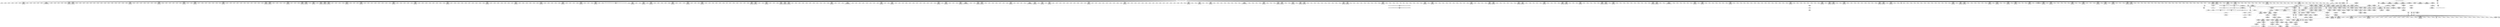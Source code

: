 digraph {
	CE0x57f5210 [shape=record,shape=Mrecord,label="{CE0x57f5210|1216:_i8*,_:_CRE_411,412_}"]
	CE0x58067d0 [shape=record,shape=Mrecord,label="{CE0x58067d0|1216:_i8*,_:_CRE_3,4_}"]
	CE0x58354c0 [shape=record,shape=Mrecord,label="{CE0x58354c0|1216:_i8*,_:_CRE_878,879_}"]
	CE0x580dba0 [shape=record,shape=Mrecord,label="{CE0x580dba0|1216:_i8*,_:_CRE_708,709_}"]
	CE0x57e7980 [shape=record,shape=Mrecord,label="{CE0x57e7980|1216:_i8*,_:_CRE_27,28_}"]
	CE0x57e1e50 [shape=record,shape=Mrecord,label="{CE0x57e1e50|1216:_i8*,_:_CRE_83,84_}"]
	CE0x58106d0 [shape=record,shape=Mrecord,label="{CE0x58106d0|1216:_i8*,_:_CRE_698,699_}"]
	CE0x57f8280 [shape=record,shape=Mrecord,label="{CE0x57f8280|1216:_i8*,_:_CRE_544,545_}"]
	CE0x57eecf0 [shape=record,shape=Mrecord,label="{CE0x57eecf0|1216:_i8*,_:_CRE_174,175_}"]
	CE0x5878de0 [shape=record,shape=Mrecord,label="{CE0x5878de0|selinux_socket_unix_may_send:tmp14|security/selinux/hooks.c,4302}"]
	CE0x5808250 [shape=record,shape=Mrecord,label="{CE0x5808250|1216:_i8*,_:_CRE_579,580_}"]
	CE0x57f2270 [shape=record,shape=Mrecord,label="{CE0x57f2270|1216:_i8*,_:_CRE_81,82_}"]
	CE0x57ea810 [shape=record,shape=Mrecord,label="{CE0x57ea810|1216:_i8*,_:_CRE_240,241_}"]
	CE0x57ebc20 [shape=record,shape=Mrecord,label="{CE0x57ebc20|1216:_i8*,_:_CRE_169,170_}"]
	CE0x57ea3d0 [shape=record,shape=Mrecord,label="{CE0x57ea3d0|1216:_i8*,_:_CRE_236,237_}"]
	CE0x5802df0 [shape=record,shape=Mrecord,label="{CE0x5802df0|1216:_i8*,_:_CRE_222,223_}"]
	CE0x5879490 [shape=record,shape=Mrecord,label="{CE0x5879490|selinux_socket_unix_may_send:sid8|security/selinux/hooks.c,4302|*SummSource*}"]
	CE0x5831e90 [shape=record,shape=Mrecord,label="{CE0x5831e90|1216:_i8*,_:_CRE_827,828_}"]
	CE0x5873680 [shape=record,shape=Mrecord,label="{CE0x5873680|i32_262144|*Constant*}"]
	CE0x57de650 [shape=record,shape=Mrecord,label="{CE0x57de650|i64_1|*Constant*|*SummSource*}"]
	CE0x58105c0 [shape=record,shape=Mrecord,label="{CE0x58105c0|1216:_i8*,_:_CRE_697,698_}"]
	CE0x5809240 [shape=record,shape=Mrecord,label="{CE0x5809240|1216:_i8*,_:_CRE_594,595_}"]
	CE0x57f3ab0 [shape=record,shape=Mrecord,label="{CE0x57f3ab0|1216:_i8*,_:_CRE_389,390_}"]
	CE0x6da47a0 [shape=record,shape=Mrecord,label="{CE0x6da47a0|1216:_i8*,_:_CRE_114,115_}"]
	CE0x5888420 [shape=record,shape=Mrecord,label="{CE0x5888420|8:_%struct.sock*,_:_SCME_46,47_}"]
	CE0x585a690 [shape=record,shape=Mrecord,label="{CE0x585a690|selinux_socket_unix_may_send:other|Function::selinux_socket_unix_may_send&Arg::other::}"]
	CE0x5809df0 [shape=record,shape=Mrecord,label="{CE0x5809df0|1216:_i8*,_:_CRE_605,606_}"]
	CE0x5875110 [shape=record,shape=Mrecord,label="{CE0x5875110|selinux_socket_unix_may_send:sk4|security/selinux/hooks.c,4300|*SummSource*}"]
	CE0x5877470 [shape=record,shape=Mrecord,label="{CE0x5877470|i32_2|*Constant*}"]
	CE0x587d5b0 [shape=record,shape=Mrecord,label="{CE0x587d5b0|selinux_socket_unix_may_send:tmp16|security/selinux/hooks.c,4302|*SummSink*}"]
	CE0x5838060 [shape=record,shape=Mrecord,label="{CE0x5838060|1216:_i8*,_:_CRE_1032,1040_|*MultipleSource*|*LoadInst*|security/selinux/hooks.c,4293|security/selinux/hooks.c,4293}"]
	CE0x5839620 [shape=record,shape=Mrecord,label="{CE0x5839620|1216:_i8*,_:_CRE_1136,1140_|*MultipleSource*|*LoadInst*|security/selinux/hooks.c,4293|security/selinux/hooks.c,4293}"]
	CE0x5888090 [shape=record,shape=Mrecord,label="{CE0x5888090|8:_%struct.sock*,_:_SCME_43,44_}"]
	CE0x580af70 [shape=record,shape=Mrecord,label="{CE0x580af70|1216:_i8*,_:_CRE_651,652_}"]
	CE0x5832820 [shape=record,shape=Mrecord,label="{CE0x5832820|1216:_i8*,_:_CRE_836,837_}"]
	CE0x5830690 [shape=record,shape=Mrecord,label="{CE0x5830690|1216:_i8*,_:_CRE_792,800_|*MultipleSource*|*LoadInst*|security/selinux/hooks.c,4293|security/selinux/hooks.c,4293}"]
	CE0x5890150 [shape=record,shape=Mrecord,label="{CE0x5890150|selinux_socket_unix_may_send:tmp10|security/selinux/hooks.c,4296|*SummSink*}"]
	CE0x57eb0e0 [shape=record,shape=Mrecord,label="{CE0x57eb0e0|1216:_i8*,_:_CRE_227,228_}"]
	"CONST[source:0(mediator),value:2(dynamic)][purpose:{object}][SnkIdx:2]"
	CE0x5890ce0 [shape=record,shape=Mrecord,label="{CE0x5890ce0|selinux_socket_unix_may_send:type|security/selinux/hooks.c,4298|*SummSink*}"]
	CE0x5837750 [shape=record,shape=Mrecord,label="{CE0x5837750|1216:_i8*,_:_CRE_992,1000_|*MultipleSource*|*LoadInst*|security/selinux/hooks.c,4293|security/selinux/hooks.c,4293}"]
	CE0x587ece0 [shape=record,shape=Mrecord,label="{CE0x587ece0|avc_has_perm:entry}"]
	CE0x57e4160 [shape=record,shape=Mrecord,label="{CE0x57e4160|1216:_i8*,_:_CRE_67,68_}"]
	CE0x57eadb0 [shape=record,shape=Mrecord,label="{CE0x57eadb0|1216:_i8*,_:_CRE_62,63_}"]
	CE0x5830fb0 [shape=record,shape=Mrecord,label="{CE0x5830fb0|1216:_i8*,_:_CRE_813,814_}"]
	CE0x57f4440 [shape=record,shape=Mrecord,label="{CE0x57f4440|1216:_i8*,_:_CRE_398,399_}"]
	CE0x57f8d20 [shape=record,shape=Mrecord,label="{CE0x57f8d20|1216:_i8*,_:_CRE_554,555_}"]
	CE0x5807bf0 [shape=record,shape=Mrecord,label="{CE0x5807bf0|1216:_i8*,_:_CRE_573,574_}"]
	CE0x6da4880 [shape=record,shape=Mrecord,label="{CE0x6da4880|1216:_i8*,_:_CRE_116,117_}"]
	CE0x58353b0 [shape=record,shape=Mrecord,label="{CE0x58353b0|1216:_i8*,_:_CRE_877,878_}"]
	CE0x5836190 [shape=record,shape=Mrecord,label="{CE0x5836190|1216:_i8*,_:_CRE_912,920_|*MultipleSource*|*LoadInst*|security/selinux/hooks.c,4293|security/selinux/hooks.c,4293}"]
	CE0x57eace0 [shape=record,shape=Mrecord,label="{CE0x57eace0|1216:_i8*,_:_CRE_59,60_}"]
	CE0x5882fb0 [shape=record,shape=Mrecord,label="{CE0x5882fb0|_ret_i32_%retval.0,_!dbg_!27728|security/selinux/avc.c,775|*SummSink*}"]
	CE0x58001c0 [shape=record,shape=Mrecord,label="{CE0x58001c0|selinux_socket_unix_may_send:net|security/selinux/hooks.c, 4296|*SummSink*}"]
	CE0x5851fc0 [shape=record,shape=Mrecord,label="{CE0x5851fc0|i8_2|*Constant*|*SummSink*}"]
	CE0x57f3ef0 [shape=record,shape=Mrecord,label="{CE0x57f3ef0|1216:_i8*,_:_CRE_393,394_}"]
	CE0x57e4d50 [shape=record,shape=Mrecord,label="{CE0x57e4d50|1216:_i8*,_:_CRE_194,195_}"]
	CE0x5835190 [shape=record,shape=Mrecord,label="{CE0x5835190|1216:_i8*,_:_CRE_875,876_}"]
	CE0x57efbe0 [shape=record,shape=Mrecord,label="{CE0x57efbe0|16:_i32,_24:_i16,_:_CRE_24,26_|*MultipleSource*|security/selinux/hooks.c,4294|security/selinux/hooks.c,4294|security/selinux/hooks.c,4302}"]
	CE0x580c8b0 [shape=record,shape=Mrecord,label="{CE0x580c8b0|1216:_i8*,_:_CRE_675,676_}"]
	CE0x57e4e70 [shape=record,shape=Mrecord,label="{CE0x57e4e70|1216:_i8*,_:_CRE_196,197_}"]
	CE0x5887e30 [shape=record,shape=Mrecord,label="{CE0x5887e30|8:_%struct.sock*,_:_SCME_41,42_}"]
	CE0x580d980 [shape=record,shape=Mrecord,label="{CE0x580d980|1216:_i8*,_:_CRE_706,707_}"]
	CE0x5887070 [shape=record,shape=Mrecord,label="{CE0x5887070|8:_%struct.sock*,_:_SCME_29,30_}"]
	CE0x587be90 [shape=record,shape=Mrecord,label="{CE0x587be90|i32_4|*Constant*|*SummSink*}"]
	CE0x580c470 [shape=record,shape=Mrecord,label="{CE0x580c470|1216:_i8*,_:_CRE_671,672_}"]
	CE0x583ad20 [shape=record,shape=Mrecord,label="{CE0x583ad20|1216:_i8*,_:_CRE_1196,1200_|*MultipleSource*|*LoadInst*|security/selinux/hooks.c,4293|security/selinux/hooks.c,4293}"]
	CE0x57efd30 [shape=record,shape=Mrecord,label="{CE0x57efd30|selinux_socket_unix_may_send:tmp15|security/selinux/hooks.c,4302}"]
	CE0x580e310 [shape=record,shape=Mrecord,label="{CE0x580e310|1216:_i8*,_:_CRE_715,716_}"]
	CE0x57eec20 [shape=record,shape=Mrecord,label="{CE0x57eec20|1216:_i8*,_:_CRE_173,174_}"]
	CE0x5878f00 [shape=record,shape=Mrecord,label="{CE0x5878f00|selinux_socket_unix_may_send:tmp14|security/selinux/hooks.c,4302|*SummSource*}"]
	CE0x57f0840 [shape=record,shape=Mrecord,label="{CE0x57f0840|1216:_i8*,_:_CRE_31,32_}"]
	CE0x5834090 [shape=record,shape=Mrecord,label="{CE0x5834090|1216:_i8*,_:_CRE_859,860_}"]
	CE0x5810b10 [shape=record,shape=Mrecord,label="{CE0x5810b10|1216:_i8*,_:_CRE_702,703_}"]
	CE0x5853b80 [shape=record,shape=Mrecord,label="{CE0x5853b80|selinux_socket_unix_may_send:sk_security2|security/selinux/hooks.c,4294|*SummSink*}"]
	CE0x5832e80 [shape=record,shape=Mrecord,label="{CE0x5832e80|1216:_i8*,_:_CRE_842,843_}"]
	CE0x57e7830 [shape=record,shape=Mrecord,label="{CE0x57e7830|1216:_i8*,_:_CRE_30,31_}"]
	CE0x580cf10 [shape=record,shape=Mrecord,label="{CE0x580cf10|1216:_i8*,_:_CRE_681,682_}"]
	CE0x57de7b0 [shape=record,shape=Mrecord,label="{CE0x57de7b0|selinux_socket_unix_may_send:ad|security/selinux/hooks.c, 4295}"]
	CE0x580fd40 [shape=record,shape=Mrecord,label="{CE0x580fd40|1216:_i8*,_:_CRE_689,690_}"]
	CE0x57eb8e0 [shape=record,shape=Mrecord,label="{CE0x57eb8e0|1216:_i8*,_:_CRE_165,166_}"]
	CE0x57fcd60 [shape=record,shape=Mrecord,label="{CE0x57fcd60|1216:_i8*,_:_CRE_103,104_}"]
	CE0x5839d60 [shape=record,shape=Mrecord,label="{CE0x5839d60|1216:_i8*,_:_CRE_1155,1156_}"]
	CE0x5872df0 [shape=record,shape=Mrecord,label="{CE0x5872df0|avc_has_perm:tsid|Function::avc_has_perm&Arg::tsid::}"]
	CE0x57fcbc0 [shape=record,shape=Mrecord,label="{CE0x57fcbc0|1216:_i8*,_:_CRE_101,102_}"]
	CE0x58888e0 [shape=record,shape=Mrecord,label="{CE0x58888e0|8:_%struct.sock*,_:_SCME_50,51_}"]
	CE0x5887970 [shape=record,shape=Mrecord,label="{CE0x5887970|8:_%struct.sock*,_:_SCME_37,38_}"]
	CE0x58313f0 [shape=record,shape=Mrecord,label="{CE0x58313f0|1216:_i8*,_:_CRE_817,818_}"]
	CE0x5812320 [shape=record,shape=Mrecord,label="{CE0x5812320|1216:_i8*,_:_CRE_320,328_|*MultipleSource*|*LoadInst*|security/selinux/hooks.c,4293|security/selinux/hooks.c,4293}"]
	CE0x5831c70 [shape=record,shape=Mrecord,label="{CE0x5831c70|1216:_i8*,_:_CRE_825,826_}"]
	CE0x58533e0 [shape=record,shape=Mrecord,label="{CE0x58533e0|selinux_socket_unix_may_send:sk_security2|security/selinux/hooks.c,4294}"]
	CE0x57eb9b0 [shape=record,shape=Mrecord,label="{CE0x57eb9b0|1216:_i8*,_:_CRE_166,167_}"]
	CE0x5831610 [shape=record,shape=Mrecord,label="{CE0x5831610|1216:_i8*,_:_CRE_819,820_}"]
	CE0x580dcb0 [shape=record,shape=Mrecord,label="{CE0x580dcb0|1216:_i8*,_:_CRE_709,710_}"]
	CE0x57e7a20 [shape=record,shape=Mrecord,label="{CE0x57e7a20|1216:_i8*,_:_CRE_29,30_}"]
	CE0x57e8a70 [shape=record,shape=Mrecord,label="{CE0x57e8a70|32:_%struct.sock*,_:_CRE_4,6_|*MultipleSource*|security/selinux/hooks.c,4293|Function::selinux_socket_unix_may_send&Arg::sock::}"]
	CE0x5809460 [shape=record,shape=Mrecord,label="{CE0x5809460|1216:_i8*,_:_CRE_596,597_}"]
	CE0x57f3120 [shape=record,shape=Mrecord,label="{CE0x57f3120|1216:_i8*,_:_CRE_380,381_}"]
	CE0x5873510 [shape=record,shape=Mrecord,label="{CE0x5873510|avc_has_perm:tclass|Function::avc_has_perm&Arg::tclass::|*SummSink*}"]
	CE0x57ee320 [shape=record,shape=Mrecord,label="{CE0x57ee320|1216:_i8*,_:_CRE_154,155_}"]
	CE0x57f0950 [shape=record,shape=Mrecord,label="{CE0x57f0950|1216:_i8*,_:_CRE_33,34_}"]
	CE0x5809790 [shape=record,shape=Mrecord,label="{CE0x5809790|1216:_i8*,_:_CRE_599,600_}"]
	CE0x583a5f0 [shape=record,shape=Mrecord,label="{CE0x583a5f0|1216:_i8*,_:_CRE_1168,1176_|*MultipleSource*|*LoadInst*|security/selinux/hooks.c,4293|security/selinux/hooks.c,4293}"]
	CE0x57e0ce0 [shape=record,shape=Mrecord,label="{CE0x57e0ce0|i64_1|*Constant*}"]
	CE0x58128a0 [shape=record,shape=Mrecord,label="{CE0x58128a0|1216:_i8*,_:_CRE_344,348_|*MultipleSource*|*LoadInst*|security/selinux/hooks.c,4293|security/selinux/hooks.c,4293}"]
	CE0x587d090 [shape=record,shape=Mrecord,label="{CE0x587d090|selinux_socket_unix_may_send:sclass|security/selinux/hooks.c,4302|*SummSource*}"]
	CE0x58343c0 [shape=record,shape=Mrecord,label="{CE0x58343c0|1216:_i8*,_:_CRE_862,863_}"]
	CE0x580c030 [shape=record,shape=Mrecord,label="{CE0x580c030|1216:_i8*,_:_CRE_667,668_}"]
	CE0x580da90 [shape=record,shape=Mrecord,label="{CE0x580da90|1216:_i8*,_:_CRE_707,708_}"]
	CE0x57ee3f0 [shape=record,shape=Mrecord,label="{CE0x57ee3f0|1216:_i8*,_:_CRE_155,156_}"]
	CE0x5802200 [shape=record,shape=Mrecord,label="{CE0x5802200|1216:_i8*,_:_CRE_87,88_}"]
	CE0x57fc410 [shape=record,shape=Mrecord,label="{CE0x57fc410|1216:_i8*,_:_CRE_203,204_}"]
	CE0x58747a0 [shape=record,shape=Mrecord,label="{CE0x58747a0|selinux_socket_unix_may_send:net3|security/selinux/hooks.c,4299|*SummSource*}"]
	CE0x5806e20 [shape=record,shape=Mrecord,label="{CE0x5806e20|1216:_i8*,_:_CRE_560,561_}"]
	CE0x5813680 [shape=record,shape=Mrecord,label="{CE0x5813680|1216:_i8*,_:_CRE_367,368_}"]
	CE0x580ce00 [shape=record,shape=Mrecord,label="{CE0x580ce00|1216:_i8*,_:_CRE_680,681_}"]
	CE0x5808f10 [shape=record,shape=Mrecord,label="{CE0x5808f10|1216:_i8*,_:_CRE_591,592_}"]
	CE0x5833a30 [shape=record,shape=Mrecord,label="{CE0x5833a30|1216:_i8*,_:_CRE_853,854_}"]
	CE0x5878290 [shape=record,shape=Mrecord,label="{CE0x5878290|selinux_socket_unix_may_send:sid|security/selinux/hooks.c,4302}"]
	CE0x57e1730 [shape=record,shape=Mrecord,label="{CE0x57e1730|selinux_socket_unix_may_send:bb|*SummSource*}"]
	CE0x58087a0 [shape=record,shape=Mrecord,label="{CE0x58087a0|1216:_i8*,_:_CRE_584,585_}"]
	CE0x5872c90 [shape=record,shape=Mrecord,label="{CE0x5872c90|avc_has_perm:ssid|Function::avc_has_perm&Arg::ssid::|*SummSource*}"]
	CE0x57f5100 [shape=record,shape=Mrecord,label="{CE0x57f5100|1216:_i8*,_:_CRE_410,411_}"]
	CE0x5876cd0 [shape=record,shape=Mrecord,label="{CE0x5876cd0|selinux_socket_unix_may_send:tmp13|security/selinux/hooks.c,4300|*SummSource*}"]
	CE0x580b480 [shape=record,shape=Mrecord,label="{CE0x580b480|1216:_i8*,_:_CRE_656,657_}"]
	CE0x5886c20 [shape=record,shape=Mrecord,label="{CE0x5886c20|8:_%struct.sock*,_:_SCME_24,25_}"]
	CE0x57ed4f0 [shape=record,shape=Mrecord,label="{CE0x57ed4f0|1216:_i8*,_:_CRE_246,247_}"]
	CE0x5818800 [shape=record,shape=Mrecord,label="{CE0x5818800|1216:_i8*,_:_CRE_19,20_|*MultipleSource*|*LoadInst*|security/selinux/hooks.c,4293|security/selinux/hooks.c,4293}"]
	CE0x580a120 [shape=record,shape=Mrecord,label="{CE0x580a120|1216:_i8*,_:_CRE_648,649_}"]
	CE0x57ff960 [shape=record,shape=Mrecord,label="{CE0x57ff960|1216:_i8*,_:_CRE_122,123_}"]
	CE0x58733e0 [shape=record,shape=Mrecord,label="{CE0x58733e0|avc_has_perm:tclass|Function::avc_has_perm&Arg::tclass::|*SummSource*}"]
	CE0x58139b0 [shape=record,shape=Mrecord,label="{CE0x58139b0|1216:_i8*,_:_CRE_370,371_}"]
	CE0x5833e70 [shape=record,shape=Mrecord,label="{CE0x5833e70|1216:_i8*,_:_CRE_857,858_}"]
	CE0x57e93d0 [shape=record,shape=Mrecord,label="{CE0x57e93d0|1216:_i8*,_:_CRE_161,162_}"]
	CE0x57f85b0 [shape=record,shape=Mrecord,label="{CE0x57f85b0|1216:_i8*,_:_CRE_547,548_}"]
	CE0x5803230 [shape=record,shape=Mrecord,label="{CE0x5803230|1216:_i8*,_:_CRE_226,227_}"]
	CE0x5835a60 [shape=record,shape=Mrecord,label="{CE0x5835a60|1216:_i8*,_:_CRE_892,896_|*MultipleSource*|*LoadInst*|security/selinux/hooks.c,4293|security/selinux/hooks.c,4293}"]
	CE0x5833c50 [shape=record,shape=Mrecord,label="{CE0x5833c50|1216:_i8*,_:_CRE_855,856_}"]
	CE0x57e0b80 [shape=record,shape=Mrecord,label="{CE0x57e0b80|selinux_socket_unix_may_send:net|security/selinux/hooks.c, 4296}"]
	CE0x5888b40 [shape=record,shape=Mrecord,label="{CE0x5888b40|8:_%struct.sock*,_:_SCME_52,53_}"]
	CE0x583ca20 [shape=record,shape=Mrecord,label="{CE0x583ca20|selinux_socket_unix_may_send:tmp6|security/selinux/hooks.c,4293|*SummSource*}"]
	CE0x5886340 [shape=record,shape=Mrecord,label="{CE0x5886340|8:_%struct.sock*,_:_SCME_8,16_|*MultipleSource*|security/selinux/hooks.c,4296|security/selinux/hooks.c,4296|security/selinux/hooks.c, 4296}"]
	CE0x580c690 [shape=record,shape=Mrecord,label="{CE0x580c690|1216:_i8*,_:_CRE_673,674_}"]
	CE0x58882f0 [shape=record,shape=Mrecord,label="{CE0x58882f0|8:_%struct.sock*,_:_SCME_45,46_}"]
	CE0x57ffbe0 [shape=record,shape=Mrecord,label="{CE0x57ffbe0|1216:_i8*,_:_CRE_178,179_}"]
	CE0x580e420 [shape=record,shape=Mrecord,label="{CE0x580e420|1216:_i8*,_:_CRE_716,717_}"]
	CE0x580f330 [shape=record,shape=Mrecord,label="{CE0x580f330|32:_%struct.sock*,_:_CRE_0,4_|*MultipleSource*|Function::selinux_socket_unix_may_send&Arg::other::|security/selinux/hooks.c,4294}"]
	CE0x58760b0 [shape=record,shape=Mrecord,label="{CE0x58760b0|selinux_socket_unix_may_send:u5|security/selinux/hooks.c,4300|*SummSource*}"]
	CE0x57ec350 [shape=record,shape=Mrecord,label="{CE0x57ec350|1216:_i8*,_:_CRE_36,37_}"]
	CE0x57f3890 [shape=record,shape=Mrecord,label="{CE0x57f3890|1216:_i8*,_:_CRE_387,388_}"]
	CE0x583a980 [shape=record,shape=Mrecord,label="{CE0x583a980|1216:_i8*,_:_CRE_1184,1192_|*MultipleSource*|*LoadInst*|security/selinux/hooks.c,4293|security/selinux/hooks.c,4293}"]
	CE0x57df280 [shape=record,shape=Mrecord,label="{CE0x57df280|selinux_socket_unix_may_send:entry|*SummSink*}"]
	CE0x5890640 [shape=record,shape=Mrecord,label="{CE0x5890640|selinux_socket_unix_may_send:tmp11|security/selinux/hooks.c,4296|*SummSink*}"]
	CE0x57ee4c0 [shape=record,shape=Mrecord,label="{CE0x57ee4c0|1216:_i8*,_:_CRE_156,157_}"]
	CE0x5807d00 [shape=record,shape=Mrecord,label="{CE0x5807d00|1216:_i8*,_:_CRE_574,575_}"]
	CE0x57e1050 [shape=record,shape=Mrecord,label="{CE0x57e1050|selinux_socket_unix_may_send:bb|*SummSink*}"]
	CE0x5835fc0 [shape=record,shape=Mrecord,label="{CE0x5835fc0|1216:_i8*,_:_CRE_904,912_|*MultipleSource*|*LoadInst*|security/selinux/hooks.c,4293|security/selinux/hooks.c,4293}"]
	CE0x7459820 [shape=record,shape=Mrecord,label="{CE0x7459820|selinux_socket_unix_may_send:sk_security|security/selinux/hooks.c,4293}"]
	CE0x5876040 [shape=record,shape=Mrecord,label="{CE0x5876040|selinux_socket_unix_may_send:u5|security/selinux/hooks.c,4300}"]
	CE0x57eef60 [shape=record,shape=Mrecord,label="{CE0x57eef60|1216:_i8*,_:_CRE_177,178_}"]
	CE0x58088b0 [shape=record,shape=Mrecord,label="{CE0x58088b0|1216:_i8*,_:_CRE_585,586_}"]
	CE0x58108f0 [shape=record,shape=Mrecord,label="{CE0x58108f0|1216:_i8*,_:_CRE_700,701_}"]
	CE0x5876190 [shape=record,shape=Mrecord,label="{CE0x5876190|selinux_socket_unix_may_send:net6|security/selinux/hooks.c,4300}"]
	CE0x58874b0 [shape=record,shape=Mrecord,label="{CE0x58874b0|8:_%struct.sock*,_:_SCME_33,34_}"]
	CE0x58875e0 [shape=record,shape=Mrecord,label="{CE0x58875e0|8:_%struct.sock*,_:_SCME_34,35_}"]
	CE0x5831940 [shape=record,shape=Mrecord,label="{CE0x5831940|1216:_i8*,_:_CRE_822,823_}"]
	CE0x5810d10 [shape=record,shape=Mrecord,label="{CE0x5810d10|1216:_i8*,_:_CRE_250,251_}"]
	CE0x57f86c0 [shape=record,shape=Mrecord,label="{CE0x57f86c0|1216:_i8*,_:_CRE_548,549_}"]
	CE0x50dcfe0 [shape=record,shape=Mrecord,label="{CE0x50dcfe0|i32_59|*Constant*|*SummSource*}"]
	CE0x5806760 [shape=record,shape=Mrecord,label="{CE0x5806760|1216:_i8*,_:_CRE_1,2_}"]
	CE0x57f6fa0 [shape=record,shape=Mrecord,label="{CE0x57f6fa0|1216:_i8*,_:_CRE_476,480_|*MultipleSource*|*LoadInst*|security/selinux/hooks.c,4293|security/selinux/hooks.c,4293}"]
	CE0x5810180 [shape=record,shape=Mrecord,label="{CE0x5810180|1216:_i8*,_:_CRE_693,694_}"]
	CE0x57feaf0 [shape=record,shape=Mrecord,label="{CE0x57feaf0|1216:_i8*,_:_CRE_138,139_}"]
	CE0x57e1f60 [shape=record,shape=Mrecord,label="{CE0x57e1f60|1216:_i8*,_:_CRE_77,78_}"]
	CE0x5886e30 [shape=record,shape=Mrecord,label="{CE0x5886e30|8:_%struct.sock*,_:_SCME_26,27_}"]
	CE0x57ff890 [shape=record,shape=Mrecord,label="{CE0x57ff890|1216:_i8*,_:_CRE_121,122_}"]
	CE0x57df070 [shape=record,shape=Mrecord,label="{CE0x57df070|selinux_socket_unix_may_send:ad|security/selinux/hooks.c, 4295|*SummSource*}"]
	CE0x5808140 [shape=record,shape=Mrecord,label="{CE0x5808140|1216:_i8*,_:_CRE_578,579_}"]
	CE0x57eae90 [shape=record,shape=Mrecord,label="{CE0x57eae90|1216:_i8*,_:_CRE_63,64_}"]
	CE0x5810070 [shape=record,shape=Mrecord,label="{CE0x5810070|1216:_i8*,_:_CRE_692,693_}"]
	CE0x5887aa0 [shape=record,shape=Mrecord,label="{CE0x5887aa0|8:_%struct.sock*,_:_SCME_38,39_}"]
	CE0x57fd030 [shape=record,shape=Mrecord,label="{CE0x57fd030|1216:_i8*,_:_CRE_126,127_}"]
	CE0x57f3450 [shape=record,shape=Mrecord,label="{CE0x57f3450|1216:_i8*,_:_CRE_383,384_}"]
	CE0x580fe50 [shape=record,shape=Mrecord,label="{CE0x580fe50|1216:_i8*,_:_CRE_690,691_}"]
	CE0x58104b0 [shape=record,shape=Mrecord,label="{CE0x58104b0|1216:_i8*,_:_CRE_696,697_}"]
	CE0x5818720 [shape=record,shape=Mrecord,label="{CE0x5818720|1216:_i8*,_:_CRE_18,19_|*MultipleSource*|*LoadInst*|security/selinux/hooks.c,4293|security/selinux/hooks.c,4293}"]
	CE0x5836530 [shape=record,shape=Mrecord,label="{CE0x5836530|1216:_i8*,_:_CRE_936,944_|*MultipleSource*|*LoadInst*|security/selinux/hooks.c,4293|security/selinux/hooks.c,4293}"]
	CE0x57f5cb0 [shape=record,shape=Mrecord,label="{CE0x57f5cb0|1216:_i8*,_:_CRE_421,422_}"]
	CE0x580abd0 [shape=record,shape=Mrecord,label="{CE0x580abd0|1216:_i8*,_:_CRE_649,650_}"]
	CE0x5813790 [shape=record,shape=Mrecord,label="{CE0x5813790|1216:_i8*,_:_CRE_368,369_}"]
	CE0x57fea20 [shape=record,shape=Mrecord,label="{CE0x57fea20|1216:_i8*,_:_CRE_137,138_}"]
	CE0x582f440 [shape=record,shape=Mrecord,label="{CE0x582f440|1216:_i8*,_:_CRE_732,736_|*MultipleSource*|*LoadInst*|security/selinux/hooks.c,4293|security/selinux/hooks.c,4293}"]
	CE0x5886b00 [shape=record,shape=Mrecord,label="{CE0x5886b00|8:_%struct.sock*,_:_SCME_20,22_|*MultipleSource*|security/selinux/hooks.c,4296|security/selinux/hooks.c,4296|security/selinux/hooks.c, 4296}"]
	CE0x5886fc0 [shape=record,shape=Mrecord,label="{CE0x5886fc0|8:_%struct.sock*,_:_SCME_28,29_}"]
	CE0x57e1ce0 [shape=record,shape=Mrecord,label="{CE0x57e1ce0|1216:_i8*,_:_CRE_73,74_}"]
	CE0x5852100 [shape=record,shape=Mrecord,label="{CE0x5852100|selinux_socket_unix_may_send:u|security/selinux/hooks.c,4299}"]
	CE0x57fc960 [shape=record,shape=Mrecord,label="{CE0x57fc960|1216:_i8*,_:_CRE_208,209_}"]
	CE0x580b590 [shape=record,shape=Mrecord,label="{CE0x580b590|1216:_i8*,_:_CRE_657,658_}"]
	CE0x57f7800 [shape=record,shape=Mrecord,label="{CE0x57f7800|1216:_i8*,_:_CRE_528,536_|*MultipleSource*|*LoadInst*|security/selinux/hooks.c,4293|security/selinux/hooks.c,4293}"]
	CE0x580ea80 [shape=record,shape=Mrecord,label="{CE0x580ea80|1216:_i8*,_:_CRE_724,728_|*MultipleSource*|*LoadInst*|security/selinux/hooks.c,4293|security/selinux/hooks.c,4293}"]
	CE0x5877010 [shape=record,shape=Mrecord,label="{CE0x5877010|selinux_socket_unix_may_send:sk7|security/selinux/hooks.c,4300}"]
	CE0x5811ae0 [shape=record,shape=Mrecord,label="{CE0x5811ae0|1216:_i8*,_:_CRE_263,264_}"]
	CE0x58730d0 [shape=record,shape=Mrecord,label="{CE0x58730d0|avc_has_perm:tsid|Function::avc_has_perm&Arg::tsid::|*SummSink*}"]
	CE0x5819930 [shape=record,shape=Mrecord,label="{CE0x5819930|1216:_i8*,_:_CRE_12,16_|*MultipleSource*|*LoadInst*|security/selinux/hooks.c,4293|security/selinux/hooks.c,4293}"]
	CE0x58331b0 [shape=record,shape=Mrecord,label="{CE0x58331b0|1216:_i8*,_:_CRE_845,846_}"]
	CE0x58371e0 [shape=record,shape=Mrecord,label="{CE0x58371e0|1216:_i8*,_:_CRE_972,976_|*MultipleSource*|*LoadInst*|security/selinux/hooks.c,4293|security/selinux/hooks.c,4293}"]
	CE0x58887b0 [shape=record,shape=Mrecord,label="{CE0x58887b0|8:_%struct.sock*,_:_SCME_49,50_}"]
	CE0x580aa00 [shape=record,shape=Mrecord,label="{CE0x580aa00|1216:_i8*,_:_CRE_640,644_|*MultipleSource*|*LoadInst*|security/selinux/hooks.c,4293|security/selinux/hooks.c,4293}"]
	CE0x5838230 [shape=record,shape=Mrecord,label="{CE0x5838230|1216:_i8*,_:_CRE_1040,1048_|*MultipleSource*|*LoadInst*|security/selinux/hooks.c,4293|security/selinux/hooks.c,4293}"]
	CE0x57f5870 [shape=record,shape=Mrecord,label="{CE0x57f5870|1216:_i8*,_:_CRE_417,418_}"]
	CE0x580e640 [shape=record,shape=Mrecord,label="{CE0x580e640|1216:_i8*,_:_CRE_718,719_}"]
	CE0x5871fb0 [shape=record,shape=Mrecord,label="{CE0x5871fb0|selinux_socket_unix_may_send:tmp9|security/selinux/hooks.c,4294}"]
	CE0x58119d0 [shape=record,shape=Mrecord,label="{CE0x58119d0|1216:_i8*,_:_CRE_262,263_}"]
	CE0x58129b0 [shape=record,shape=Mrecord,label="{CE0x58129b0|1216:_i8*,_:_CRE_354,355_}"]
	CE0x5837e90 [shape=record,shape=Mrecord,label="{CE0x5837e90|1216:_i8*,_:_CRE_1024,1032_|*MultipleSource*|*LoadInst*|security/selinux/hooks.c,4293|security/selinux/hooks.c,4293}"]
	CE0x5812bb0 [shape=record,shape=Mrecord,label="{CE0x5812bb0|1216:_i8*,_:_CRE_356,357_}"]
	CE0x5803dd0 [shape=record,shape=Mrecord,label="{CE0x5803dd0|1216:_i8*,_:_CRE_69,70_}"]
	CE0x57e55f0 [shape=record,shape=Mrecord,label="{CE0x57e55f0|1216:_i8*,_:_CRE_143,144_}"]
	CE0x5851e10 [shape=record,shape=Mrecord,label="{CE0x5851e10|i8_2|*Constant*|*SummSource*}"]
	CE0x5836360 [shape=record,shape=Mrecord,label="{CE0x5836360|1216:_i8*,_:_CRE_920,936_|*MultipleSource*|*LoadInst*|security/selinux/hooks.c,4293|security/selinux/hooks.c,4293}"]
	CE0x580ed50 [shape=record,shape=Mrecord,label="{CE0x580ed50|selinux_socket_unix_may_send:other|Function::selinux_socket_unix_may_send&Arg::other::|*SummSink*}"]
	CE0x58748d0 [shape=record,shape=Mrecord,label="{CE0x58748d0|selinux_socket_unix_may_send:net3|security/selinux/hooks.c,4299|*SummSink*}"]
	CE0x58752c0 [shape=record,shape=Mrecord,label="{CE0x58752c0|selinux_socket_unix_may_send:sk4|security/selinux/hooks.c,4300|*SummSink*}"]
	CE0x5831720 [shape=record,shape=Mrecord,label="{CE0x5831720|1216:_i8*,_:_CRE_820,821_}"]
	CE0x5801f90 [shape=record,shape=Mrecord,label="{CE0x5801f90|1216:_i8*,_:_CRE_84,85_}"]
	CE0x5807f20 [shape=record,shape=Mrecord,label="{CE0x5807f20|1216:_i8*,_:_CRE_576,577_}"]
	CE0x5808e00 [shape=record,shape=Mrecord,label="{CE0x5808e00|1216:_i8*,_:_CRE_590,591_}"]
	CE0x57e5520 [shape=record,shape=Mrecord,label="{CE0x57e5520|1216:_i8*,_:_CRE_142,143_}"]
	CE0x57fbc80 [shape=record,shape=Mrecord,label="{CE0x57fbc80|i8_2|*Constant*}"]
	CE0x58356e0 [shape=record,shape=Mrecord,label="{CE0x58356e0|1216:_i8*,_:_CRE_1152,1153_}"]
	CE0x580d760 [shape=record,shape=Mrecord,label="{CE0x580d760|1216:_i8*,_:_CRE_704,705_}"]
	CE0x580efe0 [shape=record,shape=Mrecord,label="{CE0x580efe0|selinux_socket_unix_may_send:sk1|security/selinux/hooks.c,4294}"]
	CE0x587df40 [shape=record,shape=Mrecord,label="{CE0x587df40|selinux_socket_unix_may_send:call|security/selinux/hooks.c,4302}"]
	CE0x57ff7c0 [shape=record,shape=Mrecord,label="{CE0x57ff7c0|1216:_i8*,_:_CRE_120,121_}"]
	CE0x57f6bb0 [shape=record,shape=Mrecord,label="{CE0x57f6bb0|1216:_i8*,_:_CRE_464,468_|*MultipleSource*|*LoadInst*|security/selinux/hooks.c,4293|security/selinux/hooks.c,4293}"]
	CE0x5809ac0 [shape=record,shape=Mrecord,label="{CE0x5809ac0|1216:_i8*,_:_CRE_602,603_}"]
	CE0x580b7b0 [shape=record,shape=Mrecord,label="{CE0x580b7b0|1216:_i8*,_:_CRE_659,660_}"]
	CE0x57edeb0 [shape=record,shape=Mrecord,label="{CE0x57edeb0|1216:_i8*,_:_CRE_219,220_}"]
	CE0x57ffa30 [shape=record,shape=Mrecord,label="{CE0x57ffa30|1216:_i8*,_:_CRE_123,124_}"]
	CE0x58904e0 [shape=record,shape=Mrecord,label="{CE0x58904e0|selinux_socket_unix_may_send:tmp11|security/selinux/hooks.c,4296|*SummSource*}"]
	CE0x58862d0 [shape=record,shape=Mrecord,label="{CE0x58862d0|8:_%struct.sock*,_:_SCME_0,4_|*MultipleSource*|security/selinux/hooks.c,4296|security/selinux/hooks.c,4296|security/selinux/hooks.c, 4296}"]
	CE0x57ee180 [shape=record,shape=Mrecord,label="{CE0x57ee180|1216:_i8*,_:_CRE_152,153_}"]
	CE0x582f9e0 [shape=record,shape=Mrecord,label="{CE0x582f9e0|1216:_i8*,_:_CRE_752,760_|*MultipleSource*|*LoadInst*|security/selinux/hooks.c,4293|security/selinux/hooks.c,4293}"]
	CE0x58724a0 [shape=record,shape=Mrecord,label="{CE0x58724a0|avc_has_perm:entry|*SummSource*}"]
	CE0x57fc630 [shape=record,shape=Mrecord,label="{CE0x57fc630|1216:_i8*,_:_CRE_205,206_}"]
	CE0x5870c30 [shape=record,shape=Mrecord,label="{CE0x5870c30|1216:_i8*,_:_CRE_1216,1224_|*MultipleSource*|*LoadInst*|security/selinux/hooks.c,4294|security/selinux/hooks.c,4294}"]
	CE0x57eaa30 [shape=record,shape=Mrecord,label="{CE0x57eaa30|1216:_i8*,_:_CRE_242,243_}"]
	CE0x5839b90 [shape=record,shape=Mrecord,label="{CE0x5839b90|1216:_i8*,_:_CRE_1154,1155_}"]
	CE0x57e44e0 [shape=record,shape=Mrecord,label="{CE0x57e44e0|i32_0|*Constant*}"]
	CE0x5818900 [shape=record,shape=Mrecord,label="{CE0x5818900|1216:_i8*,_:_CRE_93,94_}"]
	CE0x57e8db0 [shape=record,shape=Mrecord,label="{CE0x57e8db0|1216:_i8*,_:_CRE_130,131_}"]
	CE0x58063f0 [shape=record,shape=Mrecord,label="{CE0x58063f0|i32_0|*Constant*|*SummSink*}"]
	CE0x57fca20 [shape=record,shape=Mrecord,label="{CE0x57fca20|1216:_i8*,_:_CRE_99,100_}"]
	CE0x5833920 [shape=record,shape=Mrecord,label="{CE0x5833920|1216:_i8*,_:_CRE_852,853_}"]
	CE0x57f3de0 [shape=record,shape=Mrecord,label="{CE0x57f3de0|1216:_i8*,_:_CRE_392,393_}"]
	CE0x57f67c0 [shape=record,shape=Mrecord,label="{CE0x57f67c0|1216:_i8*,_:_CRE_452,456_|*MultipleSource*|*LoadInst*|security/selinux/hooks.c,4293|security/selinux/hooks.c,4293}"]
	CE0x57e5450 [shape=record,shape=Mrecord,label="{CE0x57e5450|1216:_i8*,_:_CRE_141,142_}"]
	CE0x583c850 [shape=record,shape=Mrecord,label="{CE0x583c850|selinux_socket_unix_may_send:tmp5|security/selinux/hooks.c,4293|*SummSink*}"]
	CE0x5831b60 [shape=record,shape=Mrecord,label="{CE0x5831b60|1216:_i8*,_:_CRE_824,825_}"]
	CE0x5874f50 [shape=record,shape=Mrecord,label="{CE0x5874f50|selinux_socket_unix_may_send:sk4|security/selinux/hooks.c,4300}"]
	CE0x5811480 [shape=record,shape=Mrecord,label="{CE0x5811480|1216:_i8*,_:_CRE_257,258_}"]
	CE0x580d130 [shape=record,shape=Mrecord,label="{CE0x580d130|1216:_i8*,_:_CRE_683,684_}"]
	CE0x58324f0 [shape=record,shape=Mrecord,label="{CE0x58324f0|1216:_i8*,_:_CRE_833,834_}"]
	CE0x6da4920 [shape=record,shape=Mrecord,label="{CE0x6da4920|1216:_i8*,_:_CRE_117,118_}"]
	CE0x57dde40 [shape=record,shape=Mrecord,label="{CE0x57dde40|selinux_socket_unix_may_send:sk|security/selinux/hooks.c,4293|*SummSink*}"]
	CE0x57ed600 [shape=record,shape=Mrecord,label="{CE0x57ed600|1216:_i8*,_:_CRE_247,248_}"]
	CE0x583b460 [shape=record,shape=Mrecord,label="{CE0x583b460|1216:_i8*,_:_CRE_1216,1224_|*MultipleSource*|*LoadInst*|security/selinux/hooks.c,4293|security/selinux/hooks.c,4293}"]
	CE0x5811370 [shape=record,shape=Mrecord,label="{CE0x5811370|1216:_i8*,_:_CRE_256,257_}"]
	CE0x5808580 [shape=record,shape=Mrecord,label="{CE0x5808580|1216:_i8*,_:_CRE_582,583_}"]
	CE0x50dd050 [shape=record,shape=Mrecord,label="{CE0x50dd050|i32_59|*Constant*}"]
	CE0x587aea0 [shape=record,shape=Mrecord,label="{CE0x587aea0|selinux_socket_unix_may_send:tmp15|security/selinux/hooks.c,4302|*SummSource*}"]
	CE0x58138a0 [shape=record,shape=Mrecord,label="{CE0x58138a0|1216:_i8*,_:_CRE_369,370_}"]
	CE0x58302f0 [shape=record,shape=Mrecord,label="{CE0x58302f0|1216:_i8*,_:_CRE_776,784_|*MultipleSource*|*LoadInst*|security/selinux/hooks.c,4293|security/selinux/hooks.c,4293}"]
	CE0x5890b30 [shape=record,shape=Mrecord,label="{CE0x5890b30|i8_0|*Constant*|*SummSink*}"]
	CE0x57ed990 [shape=record,shape=Mrecord,label="{CE0x57ed990|1216:_i8*,_:_CRE_214,215_}"]
	CE0x580f2c0 [shape=record,shape=Mrecord,label="{CE0x580f2c0|selinux_socket_unix_may_send:tmp7|*LoadInst*|security/selinux/hooks.c,4294}"]
	CE0x57e8bd0 [shape=record,shape=Mrecord,label="{CE0x57e8bd0|i64_1|*Constant*|*SummSink*}"]
	CE0x5887f60 [shape=record,shape=Mrecord,label="{CE0x5887f60|8:_%struct.sock*,_:_SCME_42,43_}"]
	CE0x5876120 [shape=record,shape=Mrecord,label="{CE0x5876120|selinux_socket_unix_may_send:u5|security/selinux/hooks.c,4300|*SummSink*}"]
	CE0x57f3780 [shape=record,shape=Mrecord,label="{CE0x57f3780|1216:_i8*,_:_CRE_386,387_}"]
	CE0x57d7060 [shape=record,shape=Mrecord,label="{CE0x57d7060|i64*_getelementptr_inbounds_(_2_x_i64_,_2_x_i64_*___llvm_gcov_ctr340,_i64_0,_i64_0)|*Constant*|*SummSource*}"]
	CE0x5835080 [shape=record,shape=Mrecord,label="{CE0x5835080|1216:_i8*,_:_CRE_874,875_}"]
	CE0x57de180 [shape=record,shape=Mrecord,label="{CE0x57de180|i32_0|*Constant*|*SummSource*}"]
	CE0x5813460 [shape=record,shape=Mrecord,label="{CE0x5813460|1216:_i8*,_:_CRE_365,366_}"]
	CE0x57dea70 [shape=record,shape=Mrecord,label="{CE0x57dea70|selinux_socket_unix_may_send:bb}"]
	CE0x57fd520 [shape=record,shape=Mrecord,label="{CE0x57fd520|1216:_i8*,_:_CRE_96,97_}"]
	CE0x580e860 [shape=record,shape=Mrecord,label="{CE0x580e860|1216:_i8*,_:_CRE_808,809_}"]
	CE0x5887710 [shape=record,shape=Mrecord,label="{CE0x5887710|8:_%struct.sock*,_:_SCME_35,36_}"]
	CE0x57eee90 [shape=record,shape=Mrecord,label="{CE0x57eee90|1216:_i8*,_:_CRE_176,177_}"]
	CE0x5811e10 [shape=record,shape=Mrecord,label="{CE0x5811e10|1216:_i8*,_:_CRE_272,280_|*MultipleSource*|*LoadInst*|security/selinux/hooks.c,4293|security/selinux/hooks.c,4293}"]
	CE0x57f4aa0 [shape=record,shape=Mrecord,label="{CE0x57f4aa0|1216:_i8*,_:_CRE_404,405_}"]
	CE0x58320b0 [shape=record,shape=Mrecord,label="{CE0x58320b0|1216:_i8*,_:_CRE_829,830_}"]
	CE0x57df6e0 [shape=record,shape=Mrecord,label="{CE0x57df6e0|selinux_socket_unix_may_send:sk|security/selinux/hooks.c,4293}"]
	CE0x57f87d0 [shape=record,shape=Mrecord,label="{CE0x57f87d0|1216:_i8*,_:_CRE_549,550_}"]
	CE0x580bf20 [shape=record,shape=Mrecord,label="{CE0x580bf20|1216:_i8*,_:_CRE_666,667_}"]
	CE0x5810290 [shape=record,shape=Mrecord,label="{CE0x5810290|1216:_i8*,_:_CRE_694,695_}"]
	CE0x580f160 [shape=record,shape=Mrecord,label="{CE0x580f160|selinux_socket_unix_may_send:sk1|security/selinux/hooks.c,4294|*SummSink*}"]
	CE0x5813ce0 [shape=record,shape=Mrecord,label="{CE0x5813ce0|1216:_i8*,_:_CRE_373,374_}"]
	CE0x5877ad0 [shape=record,shape=Mrecord,label="{CE0x5877ad0|i32_2|*Constant*|*SummSink*}"]
	CE0x5837cc0 [shape=record,shape=Mrecord,label="{CE0x5837cc0|1216:_i8*,_:_CRE_1016,1024_|*MultipleSource*|*LoadInst*|security/selinux/hooks.c,4293|security/selinux/hooks.c,4293}"]
	CE0x587d020 [shape=record,shape=Mrecord,label="{CE0x587d020|selinux_socket_unix_may_send:sclass|security/selinux/hooks.c,4302}"]
	CE0x587e3a0 [shape=record,shape=Mrecord,label="{CE0x587e3a0|selinux_socket_unix_may_send:call|security/selinux/hooks.c,4302|*SummSource*}"]
	CE0x57d66f0 [shape=record,shape=Mrecord,label="{CE0x57d66f0|selinux_socket_unix_may_send:tmp}"]
	CE0x58346f0 [shape=record,shape=Mrecord,label="{CE0x58346f0|1216:_i8*,_:_CRE_865,866_}"]
	CE0x580bbf0 [shape=record,shape=Mrecord,label="{CE0x580bbf0|1216:_i8*,_:_CRE_663,664_}"]
	CE0x5832b50 [shape=record,shape=Mrecord,label="{CE0x5832b50|1216:_i8*,_:_CRE_839,840_}"]
	CE0x57f4110 [shape=record,shape=Mrecord,label="{CE0x57f4110|1216:_i8*,_:_CRE_395,396_}"]
	CE0x57f84a0 [shape=record,shape=Mrecord,label="{CE0x57f84a0|1216:_i8*,_:_CRE_546,547_}"]
	CE0x5837580 [shape=record,shape=Mrecord,label="{CE0x5837580|1216:_i8*,_:_CRE_984,992_|*MultipleSource*|*LoadInst*|security/selinux/hooks.c,4293|security/selinux/hooks.c,4293}"]
	CE0x57e94a0 [shape=record,shape=Mrecord,label="{CE0x57e94a0|1216:_i8*,_:_CRE_162,163_}"]
	CE0x57df8f0 [shape=record,shape=Mrecord,label="{CE0x57df8f0|selinux_socket_unix_may_send:tmp|*SummSource*}"]
	CE0x5803470 [shape=record,shape=Mrecord,label="{CE0x5803470|1216:_i8*,_:_CRE_146,147_}"]
	CE0x5814010 [shape=record,shape=Mrecord,label="{CE0x5814010|1216:_i8*,_:_CRE_376,377_}"]
	CE0x58089c0 [shape=record,shape=Mrecord,label="{CE0x58089c0|1216:_i8*,_:_CRE_586,587_}"]
	CE0x583b630 [shape=record,shape=Mrecord,label="{CE0x583b630|1216:_i8*,_:_CRE_1224,1228_|*MultipleSource*|*LoadInst*|security/selinux/hooks.c,4293|security/selinux/hooks.c,4293}"]
	CE0x57f7d70 [shape=record,shape=Mrecord,label="{CE0x57f7d70|1216:_i8*,_:_CRE_539,540_}"]
	CE0x5852f30 [shape=record,shape=Mrecord,label="{CE0x5852f30|32:_%struct.sock*,_:_CRE_40,48_|*MultipleSource*|Function::selinux_socket_unix_may_send&Arg::other::|security/selinux/hooks.c,4294}"]
	CE0x58037b0 [shape=record,shape=Mrecord,label="{CE0x58037b0|1216:_i8*,_:_CRE_150,151_}"]
	CE0x5812cc0 [shape=record,shape=Mrecord,label="{CE0x5812cc0|1216:_i8*,_:_CRE_358,359_}"]
	CE0x583b0c0 [shape=record,shape=Mrecord,label="{CE0x583b0c0|1216:_i8*,_:_CRE_1208,1212_|*MultipleSource*|*LoadInst*|security/selinux/hooks.c,4293|security/selinux/hooks.c,4293}"]
	CE0x5800920 [shape=record,shape=Mrecord,label="{CE0x5800920|1216:_i8*,_:_CRE_39,40_}"]
	CE0x5833b40 [shape=record,shape=Mrecord,label="{CE0x5833b40|1216:_i8*,_:_CRE_854,855_}"]
	CE0x5811590 [shape=record,shape=Mrecord,label="{CE0x5811590|1216:_i8*,_:_CRE_258,259_}"]
	CE0x5830120 [shape=record,shape=Mrecord,label="{CE0x5830120|1216:_i8*,_:_CRE_772,776_|*MultipleSource*|*LoadInst*|security/selinux/hooks.c,4293|security/selinux/hooks.c,4293}"]
	CE0x5885a00 [shape=record,shape=Mrecord,label="{CE0x5885a00|selinux_socket_unix_may_send:tmp17|security/selinux/hooks.c,4304|*SummSink*}"]
	CE0x5803010 [shape=record,shape=Mrecord,label="{CE0x5803010|1216:_i8*,_:_CRE_224,225_}"]
	CE0x57e8ce0 [shape=record,shape=Mrecord,label="{CE0x57e8ce0|1216:_i8*,_:_CRE_129,130_}"]
	CE0x57f7200 [shape=record,shape=Mrecord,label="{CE0x57f7200|1216:_i8*,_:_CRE_488,496_|*MultipleSource*|*LoadInst*|security/selinux/hooks.c,4293|security/selinux/hooks.c,4293}"]
	CE0x57f79d0 [shape=record,shape=Mrecord,label="{CE0x57f79d0|1216:_i8*,_:_CRE_537,538_}"]
	CE0x580a230 [shape=record,shape=Mrecord,label="{CE0x580a230|1216:_i8*,_:_CRE_608,612_|*MultipleSource*|*LoadInst*|security/selinux/hooks.c,4293|security/selinux/hooks.c,4293}"]
	CE0x5807590 [shape=record,shape=Mrecord,label="{CE0x5807590|1216:_i8*,_:_CRE_567,568_}"]
	CE0x580cbe0 [shape=record,shape=Mrecord,label="{CE0x580cbe0|1216:_i8*,_:_CRE_678,679_}"]
	CE0x580b370 [shape=record,shape=Mrecord,label="{CE0x580b370|1216:_i8*,_:_CRE_655,656_}"]
	CE0x5832c60 [shape=record,shape=Mrecord,label="{CE0x5832c60|1216:_i8*,_:_CRE_840,841_}"]
	CE0x5808be0 [shape=record,shape=Mrecord,label="{CE0x5808be0|1216:_i8*,_:_CRE_588,589_}"]
	CE0x57f6e50 [shape=record,shape=Mrecord,label="{CE0x57f6e50|1216:_i8*,_:_CRE_472,476_|*MultipleSource*|*LoadInst*|security/selinux/hooks.c,4293|security/selinux/hooks.c,4293}"]
	CE0x5809130 [shape=record,shape=Mrecord,label="{CE0x5809130|1216:_i8*,_:_CRE_593,594_}"]
	CE0x58399c0 [shape=record,shape=Mrecord,label="{CE0x58399c0|1216:_i8*,_:_CRE_1153,1154_}"]
	CE0x580f0f0 [shape=record,shape=Mrecord,label="{CE0x580f0f0|selinux_socket_unix_may_send:sk1|security/selinux/hooks.c,4294|*SummSource*}"]
	CE0x5890300 [shape=record,shape=Mrecord,label="{CE0x5890300|selinux_socket_unix_may_send:tmp11|security/selinux/hooks.c,4296}"]
	CE0x5839f40 [shape=record,shape=Mrecord,label="{CE0x5839f40|1216:_i8*,_:_CRE_1157,1158_}"]
	CE0x5889260 [shape=record,shape=Mrecord,label="{CE0x5889260|i32_8|*Constant*|*SummSink*}"]
	CE0x58771c0 [shape=record,shape=Mrecord,label="{CE0x58771c0|selinux_socket_unix_may_send:sk7|security/selinux/hooks.c,4300|*SummSource*}"]
	CE0x57ef810 [shape=record,shape=Mrecord,label="{CE0x57ef810|i32_4|*Constant*}"]
	CE0x5852bc0 [shape=record,shape=Mrecord,label="{CE0x5852bc0|32:_%struct.sock*,_:_CRE_24,32_|*MultipleSource*|Function::selinux_socket_unix_may_send&Arg::other::|security/selinux/hooks.c,4294}"]
	CE0x5853240 [shape=record,shape=Mrecord,label="{CE0x5853240|selinux_socket_unix_may_send:tmp7|*LoadInst*|security/selinux/hooks.c,4294|*SummSink*}"]
	CE0x57f7390 [shape=record,shape=Mrecord,label="{CE0x57f7390|1216:_i8*,_:_CRE_496,512_|*MultipleSource*|*LoadInst*|security/selinux/hooks.c,4293|security/selinux/hooks.c,4293}"]
	CE0x57fede0 [shape=record,shape=Mrecord,label="{CE0x57fede0|1216:_i8*,_:_CRE_230,231_}"]
	CE0x583c680 [shape=record,shape=Mrecord,label="{CE0x583c680|selinux_socket_unix_may_send:tmp5|security/selinux/hooks.c,4293|*SummSource*}"]
	CE0x57eca40 [shape=record,shape=Mrecord,label="{CE0x57eca40|i32_1|*Constant*}"]
	CE0x57f5ed0 [shape=record,shape=Mrecord,label="{CE0x57f5ed0|1216:_i8*,_:_CRE_423,424_}"]
	CE0x57fbe50 [shape=record,shape=Mrecord,label="{CE0x57fbe50|selinux_socket_unix_may_send:sk_security|security/selinux/hooks.c,4293|*SummSink*}"]
	CE0x5888da0 [shape=record,shape=Mrecord,label="{CE0x5888da0|8:_%struct.sock*,_:_SCME_54,55_}"]
	CE0x5804040 [shape=record,shape=Mrecord,label="{CE0x5804040|1216:_i8*,_:_CRE_72,73_}"]
	CE0x583b9d0 [shape=record,shape=Mrecord,label="{CE0x583b9d0|1216:_i8*,_:_CRE_1232,1240_|*MultipleSource*|*LoadInst*|security/selinux/hooks.c,4293|security/selinux/hooks.c,4293}"]
	CE0x57df790 [shape=record,shape=Mrecord,label="{CE0x57df790|i32_1|*Constant*|*SummSink*}"]
	CE0x5812e00 [shape=record,shape=Mrecord,label="{CE0x5812e00|1216:_i8*,_:_CRE_359,360_}"]
	CE0x57ed180 [shape=record,shape=Mrecord,label="{CE0x57ed180|1216:_i8*,_:_CRE_243,244_}"]
	CE0x5800850 [shape=record,shape=Mrecord,label="{CE0x5800850|1216:_i8*,_:_CRE_38,39_}"]
	CE0x57ff000 [shape=record,shape=Mrecord,label="{CE0x57ff000|1216:_i8*,_:_CRE_232,233_}"]
	CE0x580c580 [shape=record,shape=Mrecord,label="{CE0x580c580|1216:_i8*,_:_CRE_672,673_}"]
	CE0x5813240 [shape=record,shape=Mrecord,label="{CE0x5813240|1216:_i8*,_:_CRE_363,364_}"]
	CE0x581d070 [shape=record,shape=Mrecord,label="{CE0x581d070|1216:_i8*,_:_CRE_6,7_}"]
	CE0x57f4770 [shape=record,shape=Mrecord,label="{CE0x57f4770|1216:_i8*,_:_CRE_401,402_}"]
	CE0x57ff220 [shape=record,shape=Mrecord,label="{CE0x57ff220|1216:_i8*,_:_CRE_234,235_}"]
	CE0x58077b0 [shape=record,shape=Mrecord,label="{CE0x58077b0|1216:_i8*,_:_CRE_569,570_}"]
	CE0x57e9020 [shape=record,shape=Mrecord,label="{CE0x57e9020|1216:_i8*,_:_CRE_133,134_}"]
	CE0x58098a0 [shape=record,shape=Mrecord,label="{CE0x58098a0|1216:_i8*,_:_CRE_600,601_}"]
	CE0x5809f00 [shape=record,shape=Mrecord,label="{CE0x5809f00|1216:_i8*,_:_CRE_606,607_}"]
	CE0x580a4a0 [shape=record,shape=Mrecord,label="{CE0x580a4a0|1216:_i8*,_:_CRE_616,620_|*MultipleSource*|*LoadInst*|security/selinux/hooks.c,4293|security/selinux/hooks.c,4293}"]
	CE0x5838400 [shape=record,shape=Mrecord,label="{CE0x5838400|1216:_i8*,_:_CRE_1048,1056_|*MultipleSource*|*LoadInst*|security/selinux/hooks.c,4293|security/selinux/hooks.c,4293}"]
	CE0x580d570 [shape=record,shape=Mrecord,label="{CE0x580d570|1216:_i8*,_:_CRE_687,688_}"]
	CE0x5809ce0 [shape=record,shape=Mrecord,label="{CE0x5809ce0|1216:_i8*,_:_CRE_604,605_}"]
	CE0x583c2e0 [shape=record,shape=Mrecord,label="{CE0x583c2e0|1216:_i8*,_:_CRE_1272,1280_|*MultipleSource*|*LoadInst*|security/selinux/hooks.c,4293|security/selinux/hooks.c,4293}"]
	CE0x5807e10 [shape=record,shape=Mrecord,label="{CE0x5807e10|1216:_i8*,_:_CRE_575,576_}"]
	CE0x57f5540 [shape=record,shape=Mrecord,label="{CE0x57f5540|1216:_i8*,_:_CRE_414,415_}"]
	CE0x5833f80 [shape=record,shape=Mrecord,label="{CE0x5833f80|1216:_i8*,_:_CRE_858,859_}"]
	CE0x57f74e0 [shape=record,shape=Mrecord,label="{CE0x57f74e0|1216:_i8*,_:_CRE_512,520_|*MultipleSource*|*LoadInst*|security/selinux/hooks.c,4293|security/selinux/hooks.c,4293}"]
	CE0x5811f70 [shape=record,shape=Mrecord,label="{CE0x5811f70|1216:_i8*,_:_CRE_280,288_|*MultipleSource*|*LoadInst*|security/selinux/hooks.c,4293|security/selinux/hooks.c,4293}"]
	CE0x5838ee0 [shape=record,shape=Mrecord,label="{CE0x5838ee0|1216:_i8*,_:_CRE_1088,1104_|*MultipleSource*|*LoadInst*|security/selinux/hooks.c,4293|security/selinux/hooks.c,4293}"]
	CE0x57e1a70 [shape=record,shape=Mrecord,label="{CE0x57e1a70|1216:_i8*,_:_CRE_57,58_}"]
	CE0x57ec830 [shape=record,shape=Mrecord,label="{CE0x57ec830|selinux_socket_unix_may_send:tmp3|*SummSink*}"]
	CE0x5813350 [shape=record,shape=Mrecord,label="{CE0x5813350|1216:_i8*,_:_CRE_364,365_}"]
	CE0x5834800 [shape=record,shape=Mrecord,label="{CE0x5834800|1216:_i8*,_:_CRE_866,867_}"]
	CE0x58790a0 [shape=record,shape=Mrecord,label="{CE0x58790a0|selinux_socket_unix_may_send:tmp14|security/selinux/hooks.c,4302|*SummSink*}"]
	CE0x580d460 [shape=record,shape=Mrecord,label="{CE0x580d460|1216:_i8*,_:_CRE_686,687_}"]
	CE0x5833d60 [shape=record,shape=Mrecord,label="{CE0x5833d60|1216:_i8*,_:_CRE_856,857_}"]
	CE0x57edda0 [shape=record,shape=Mrecord,label="{CE0x57edda0|1216:_i8*,_:_CRE_218,219_}"]
	CE0x5806b20 [shape=record,shape=Mrecord,label="{CE0x5806b20|1216:_i8*,_:_CRE_557,558_}"]
	CE0x58117b0 [shape=record,shape=Mrecord,label="{CE0x58117b0|1216:_i8*,_:_CRE_260,261_}"]
	CE0x5813130 [shape=record,shape=Mrecord,label="{CE0x5813130|1216:_i8*,_:_CRE_362,363_}"]
	CE0x58310c0 [shape=record,shape=Mrecord,label="{CE0x58310c0|1216:_i8*,_:_CRE_814,815_}"]
	CE0x58076a0 [shape=record,shape=Mrecord,label="{CE0x58076a0|1216:_i8*,_:_CRE_568,569_}"]
	CE0x57f6360 [shape=record,shape=Mrecord,label="{CE0x57f6360|1216:_i8*,_:_CRE_432,440_|*MultipleSource*|*LoadInst*|security/selinux/hooks.c,4293|security/selinux/hooks.c,4293}"]
	CE0x57f7ba0 [shape=record,shape=Mrecord,label="{CE0x57f7ba0|1216:_i8*,_:_CRE_538,539_}"]
	CE0x587eb60 [shape=record,shape=Mrecord,label="{CE0x587eb60|i32_(i32,_i32,_i16,_i32,_%struct.common_audit_data*)*_bitcast_(i32_(i32,_i32,_i16,_i32,_%struct.common_audit_data.495*)*_avc_has_perm_to_i32_(i32,_i32,_i16,_i32,_%struct.common_audit_data*)*)|*Constant*|*SummSink*}"]
	CE0x583a270 [shape=record,shape=Mrecord,label="{CE0x583a270|selinux_socket_unix_may_send:tmp5|security/selinux/hooks.c,4293}"]
	CE0x57f4dd0 [shape=record,shape=Mrecord,label="{CE0x57f4dd0|1216:_i8*,_:_CRE_407,408_}"]
	CE0x5812c20 [shape=record,shape=Mrecord,label="{CE0x5812c20|1216:_i8*,_:_CRE_355,356_}"]
	CE0x6bc49d0 [shape=record,shape=Mrecord,label="{CE0x6bc49d0|32:_%struct.sock*,_:_CRE_16,24_|*MultipleSource*|security/selinux/hooks.c,4293|Function::selinux_socket_unix_may_send&Arg::sock::}"]
	CE0x57ed3e0 [shape=record,shape=Mrecord,label="{CE0x57ed3e0|1216:_i8*,_:_CRE_245,246_}"]
	CE0x583c9b0 [shape=record,shape=Mrecord,label="{CE0x583c9b0|selinux_socket_unix_may_send:tmp6|security/selinux/hooks.c,4293|*SummSink*}"]
	CE0x57edc90 [shape=record,shape=Mrecord,label="{CE0x57edc90|1216:_i8*,_:_CRE_217,218_}"]
	CE0x57f21a0 [shape=record,shape=Mrecord,label="{CE0x57f21a0|1216:_i8*,_:_CRE_80,81_}"]
	CE0x5839cf0 [shape=record,shape=Mrecord,label="{CE0x5839cf0|1216:_i8*,_:_CRE_1156,1157_}"]
	CE0x5882df0 [shape=record,shape=Mrecord,label="{CE0x5882df0|_ret_i32_%retval.0,_!dbg_!27728|security/selinux/avc.c,775|*SummSource*}"]
	CE0x57eb150 [shape=record,shape=Mrecord,label="{CE0x57eb150|1216:_i8*,_:_CRE_198,199_}"]
	CE0x57fd1d0 [shape=record,shape=Mrecord,label="{CE0x57fd1d0|1216:_i8*,_:_CRE_128,129_}"]
	CE0x5803610 [shape=record,shape=Mrecord,label="{CE0x5803610|1216:_i8*,_:_CRE_148,149_}"]
	CE0x587c710 [shape=record,shape=Mrecord,label="{CE0x587c710|selinux_socket_unix_may_send:tmp16|security/selinux/hooks.c,4302}"]
	CE0x5834c40 [shape=record,shape=Mrecord,label="{CE0x5834c40|1216:_i8*,_:_CRE_870,871_}"]
	CE0x57e0e40 [shape=record,shape=Mrecord,label="{CE0x57e0e40|i32_5|*Constant*|*SummSource*}"]
	CE0x58357f0 [shape=record,shape=Mrecord,label="{CE0x58357f0|1216:_i8*,_:_CRE_880,888_|*MultipleSource*|*LoadInst*|security/selinux/hooks.c,4293|security/selinux/hooks.c,4293}"]
	CE0x57d60b0 [shape=record,shape=Mrecord,label="{CE0x57d60b0|1216:_i8*,_:_CRE_89,90_}"]
	CE0x5809020 [shape=record,shape=Mrecord,label="{CE0x5809020|1216:_i8*,_:_CRE_592,593_}"]
	CE0x58769e0 [shape=record,shape=Mrecord,label="{CE0x58769e0|selinux_socket_unix_may_send:tmp13|security/selinux/hooks.c,4300}"]
	CE0x58304c0 [shape=record,shape=Mrecord,label="{CE0x58304c0|1216:_i8*,_:_CRE_784,792_|*MultipleSource*|*LoadInst*|security/selinux/hooks.c,4293|security/selinux/hooks.c,4293}"]
	CE0x57fc520 [shape=record,shape=Mrecord,label="{CE0x57fc520|1216:_i8*,_:_CRE_204,205_}"]
	CE0x57fc850 [shape=record,shape=Mrecord,label="{CE0x57fc850|1216:_i8*,_:_CRE_207,208_}"]
	CE0x57e4090 [shape=record,shape=Mrecord,label="{CE0x57e4090|1216:_i8*,_:_CRE_66,67_}"]
	CE0x57d6b10 [shape=record,shape=Mrecord,label="{CE0x57d6b10|selinux_socket_unix_may_send:tmp2|*SummSink*}"]
	CE0x580d350 [shape=record,shape=Mrecord,label="{CE0x580d350|1216:_i8*,_:_CRE_685,686_}"]
	CE0x57ee590 [shape=record,shape=Mrecord,label="{CE0x57ee590|1216:_i8*,_:_CRE_157,158_}"]
	CE0x5852370 [shape=record,shape=Mrecord,label="{CE0x5852370|selinux_socket_unix_may_send:sid|security/selinux/hooks.c,4302|*SummSource*}"]
	CE0x580fbd0 [shape=record,shape=Mrecord,label="{CE0x580fbd0|32:_%struct.sock*,_:_CRE_16,24_|*MultipleSource*|Function::selinux_socket_unix_may_send&Arg::other::|security/selinux/hooks.c,4294}"]
	CE0x5811bf0 [shape=record,shape=Mrecord,label="{CE0x5811bf0|1216:_i8*,_:_CRE_352,353_}"]
	CE0x57e9300 [shape=record,shape=Mrecord,label="{CE0x57e9300|1216:_i8*,_:_CRE_160,161_}"]
	CE0x57eda70 [shape=record,shape=Mrecord,label="{CE0x57eda70|1216:_i8*,_:_CRE_215,216_}"]
	CE0x57f8e30 [shape=record,shape=Mrecord,label="{CE0x57f8e30|1216:_i8*,_:_CRE_555,556_}"]
	CE0x57e9640 [shape=record,shape=Mrecord,label="{CE0x57e9640|1216:_i8*,_:_CRE_164,165_}"]
	CE0x5873cb0 [shape=record,shape=Mrecord,label="{CE0x5873cb0|avc_has_perm:requested|Function::avc_has_perm&Arg::requested::}"]
	CE0x57d6640 [shape=record,shape=Mrecord,label="{CE0x57d6640|i32_5|*Constant*}"]
	CE0x57f7f50 [shape=record,shape=Mrecord,label="{CE0x57f7f50|1216:_i8*,_:_CRE_541,542_}"]
	CE0x5807040 [shape=record,shape=Mrecord,label="{CE0x5807040|1216:_i8*,_:_CRE_562,563_}"]
	CE0x58385d0 [shape=record,shape=Mrecord,label="{CE0x58385d0|1216:_i8*,_:_CRE_1056,1064_|*MultipleSource*|*LoadInst*|security/selinux/hooks.c,4293|security/selinux/hooks.c,4293}"]
	CE0x58107e0 [shape=record,shape=Mrecord,label="{CE0x58107e0|1216:_i8*,_:_CRE_699,700_}"]
	CE0x57fad20 [shape=record,shape=Mrecord,label="{CE0x57fad20|8:_%struct.sock*,_:_SCME_16,18_|*MultipleSource*|security/selinux/hooks.c,4296|security/selinux/hooks.c,4296|security/selinux/hooks.c, 4296}"]
	CE0x57f6200 [shape=record,shape=Mrecord,label="{CE0x57f6200|1216:_i8*,_:_CRE_428,432_|*MultipleSource*|*LoadInst*|security/selinux/hooks.c,4293|security/selinux/hooks.c,4293}"]
	CE0x5803120 [shape=record,shape=Mrecord,label="{CE0x5803120|1216:_i8*,_:_CRE_225,226_}"]
	CE0x57ed710 [shape=record,shape=Mrecord,label="{CE0x57ed710|1216:_i8*,_:_CRE_248,249_}"]
	CE0x57f8170 [shape=record,shape=Mrecord,label="{CE0x57f8170|1216:_i8*,_:_CRE_543,544_}"]
	CE0x583bf40 [shape=record,shape=Mrecord,label="{CE0x583bf40|1216:_i8*,_:_CRE_1256,1264_|*MultipleSource*|*LoadInst*|security/selinux/hooks.c,4293|security/selinux/hooks.c,4293}"]
	CE0x57ddf40 [shape=record,shape=Mrecord,label="{CE0x57ddf40|32:_%struct.sock*,_:_CRE_0,4_|*MultipleSource*|security/selinux/hooks.c,4293|Function::selinux_socket_unix_may_send&Arg::sock::}"]
	CE0x5832600 [shape=record,shape=Mrecord,label="{CE0x5832600|1216:_i8*,_:_CRE_834,835_}"]
	CE0x57f5760 [shape=record,shape=Mrecord,label="{CE0x57f5760|1216:_i8*,_:_CRE_416,417_}"]
	CE0x582f810 [shape=record,shape=Mrecord,label="{CE0x582f810|1216:_i8*,_:_CRE_744,752_|*MultipleSource*|*LoadInst*|security/selinux/hooks.c,4293|security/selinux/hooks.c,4293}"]
	CE0x57ecc20 [shape=record,shape=Mrecord,label="{CE0x57ecc20|selinux_socket_unix_may_send:tmp3|*SummSource*}"]
	CE0x583bba0 [shape=record,shape=Mrecord,label="{CE0x583bba0|1216:_i8*,_:_CRE_1240,1248_|*MultipleSource*|*LoadInst*|security/selinux/hooks.c,4293|security/selinux/hooks.c,4293}"]
	CE0x5807150 [shape=record,shape=Mrecord,label="{CE0x5807150|1216:_i8*,_:_CRE_563,564_}"]
	CE0x57ea700 [shape=record,shape=Mrecord,label="{CE0x57ea700|1216:_i8*,_:_CRE_239,240_}"]
	CE0x58344d0 [shape=record,shape=Mrecord,label="{CE0x58344d0|1216:_i8*,_:_CRE_863,864_}"]
	CE0x5876860 [shape=record,shape=Mrecord,label="{CE0x5876860|selinux_socket_unix_may_send:net6|security/selinux/hooks.c,4300|*SummSink*}"]
	CE0x580d240 [shape=record,shape=Mrecord,label="{CE0x580d240|1216:_i8*,_:_CRE_684,685_}"]
	CE0x57ffcb0 [shape=record,shape=Mrecord,label="{CE0x57ffcb0|1216:_i8*,_:_CRE_179,180_}"]
	CE0x57f5650 [shape=record,shape=Mrecord,label="{CE0x57f5650|1216:_i8*,_:_CRE_415,416_}"]
	CE0x5808690 [shape=record,shape=Mrecord,label="{CE0x5808690|1216:_i8*,_:_CRE_583,584_}"]
	CE0x5811d00 [shape=record,shape=Mrecord,label="{CE0x5811d00|1216:_i8*,_:_CRE_264,272_|*MultipleSource*|*LoadInst*|security/selinux/hooks.c,4293|security/selinux/hooks.c,4293}"]
	CE0x5876670 [shape=record,shape=Mrecord,label="{CE0x5876670|selinux_socket_unix_may_send:net6|security/selinux/hooks.c,4300|*SummSource*}"]
	CE0x57d62c0 [shape=record,shape=Mrecord,label="{CE0x57d62c0|1216:_i8*,_:_CRE_92,93_}"]
	CE0x5832f90 [shape=record,shape=Mrecord,label="{CE0x5832f90|1216:_i8*,_:_CRE_843,844_}"]
	CE0x57fd690 [shape=record,shape=Mrecord,label="{CE0x57fd690|1216:_i8*,_:_CRE_98,99_}"]
	CE0x580be10 [shape=record,shape=Mrecord,label="{CE0x580be10|1216:_i8*,_:_CRE_665,666_}"]
	CE0x775f970 [shape=record,shape=Mrecord,label="{CE0x775f970|32:_%struct.sock*,_:_CRE_40,48_|*MultipleSource*|security/selinux/hooks.c,4293|Function::selinux_socket_unix_may_send&Arg::sock::}"]
	CE0x5812600 [shape=record,shape=Mrecord,label="{CE0x5812600|1216:_i8*,_:_CRE_328,336_|*MultipleSource*|*LoadInst*|security/selinux/hooks.c,4293|security/selinux/hooks.c,4293}"]
	CE0x57feef0 [shape=record,shape=Mrecord,label="{CE0x57feef0|1216:_i8*,_:_CRE_231,232_}"]
	CE0x588a4a0 [shape=record,shape=Mrecord,label="{CE0x588a4a0|selinux_socket_unix_may_send:type|security/selinux/hooks.c,4298}"]
	CE0x57e7d00 [shape=record,shape=Mrecord,label="{CE0x57e7d00|1216:_i8*,_:_CRE_104,108_|*MultipleSource*|*LoadInst*|security/selinux/hooks.c,4293|security/selinux/hooks.c,4293}"]
	CE0x5878770 [shape=record,shape=Mrecord,label="{CE0x5878770|16:_i32,_:_CRE_16,20_|*MultipleSource*|security/selinux/hooks.c,4293|security/selinux/hooks.c,4293|security/selinux/hooks.c,4302}"]
	CE0x57fd340 [shape=record,shape=Mrecord,label="{CE0x57fd340|1216:_i8*,_:_CRE_91,92_}"]
	CE0x583bd70 [shape=record,shape=Mrecord,label="{CE0x583bd70|1216:_i8*,_:_CRE_1248,1256_|*MultipleSource*|*LoadInst*|security/selinux/hooks.c,4293|security/selinux/hooks.c,4293}"]
	CE0x57fbae0 [shape=record,shape=Mrecord,label="{CE0x57fbae0|0:_i8,_8:_%struct.lsm_network_audit*,_24:_%struct.selinux_audit_data*,_:_SCMRE_0,1_|*MultipleSource*|security/selinux/hooks.c,4298|security/selinux/hooks.c, 4295}"]
	CE0x5887120 [shape=record,shape=Mrecord,label="{CE0x5887120|8:_%struct.sock*,_:_SCME_30,31_}"]
	CE0x580c250 [shape=record,shape=Mrecord,label="{CE0x580c250|1216:_i8*,_:_CRE_669,670_}"]
	CE0x5889130 [shape=record,shape=Mrecord,label="{CE0x5889130|i32_8|*Constant*|*SummSource*}"]
	CE0x580ded0 [shape=record,shape=Mrecord,label="{CE0x580ded0|1216:_i8*,_:_CRE_711,712_}"]
	CE0x5810e20 [shape=record,shape=Mrecord,label="{CE0x5810e20|1216:_i8*,_:_CRE_251,252_}"]
	CE0x57edfc0 [shape=record,shape=Mrecord,label="{CE0x57edfc0|1216:_i8*,_:_CRE_220,221_}"]
	CE0x58079d0 [shape=record,shape=Mrecord,label="{CE0x58079d0|1216:_i8*,_:_CRE_571,572_}"]
	CE0x587b060 [shape=record,shape=Mrecord,label="{CE0x587b060|selinux_socket_unix_may_send:tmp15|security/selinux/hooks.c,4302|*SummSink*}"]
	CE0x57e78a0 [shape=record,shape=Mrecord,label="{CE0x57e78a0|1216:_i8*,_:_CRE_26,27_}"]
	"CONST[source:0(mediator),value:2(dynamic)][purpose:{object}][SnkIdx:1]"
	CE0x580b9d0 [shape=record,shape=Mrecord,label="{CE0x580b9d0|1216:_i8*,_:_CRE_661,662_}"]
	CE0x580b8c0 [shape=record,shape=Mrecord,label="{CE0x580b8c0|1216:_i8*,_:_CRE_660,661_}"]
	CE0x580b260 [shape=record,shape=Mrecord,label="{CE0x580b260|1216:_i8*,_:_CRE_654,655_}"]
	CE0x57e56c0 [shape=record,shape=Mrecord,label="{CE0x57e56c0|1216:_i8*,_:_CRE_144,145_}"]
	CE0x5835df0 [shape=record,shape=Mrecord,label="{CE0x5835df0|1216:_i8*,_:_CRE_900,904_|*MultipleSource*|*LoadInst*|security/selinux/hooks.c,4293|security/selinux/hooks.c,4293}"]
	CE0x5830dd0 [shape=record,shape=Mrecord,label="{CE0x5830dd0|1216:_i8*,_:_CRE_811,812_}"]
	CE0x6da4700 [shape=record,shape=Mrecord,label="{CE0x6da4700|1216:_i8*,_:_CRE_113,114_}"]
	CE0x57e0550 [shape=record,shape=Mrecord,label="{CE0x57e0550|selinux_socket_unix_may_send:tmp1|*SummSink*}"]
	CE0x5811260 [shape=record,shape=Mrecord,label="{CE0x5811260|1216:_i8*,_:_CRE_255,256_}"]
	CE0x5813020 [shape=record,shape=Mrecord,label="{CE0x5813020|1216:_i8*,_:_CRE_361,362_}"]
	CE0x57e4bf0 [shape=record,shape=Mrecord,label="{CE0x57e4bf0|1216:_i8*,_:_CRE_193,194_}"]
	CE0x5832d70 [shape=record,shape=Mrecord,label="{CE0x5832d70|1216:_i8*,_:_CRE_841,842_}"]
	CE0x57f5dc0 [shape=record,shape=Mrecord,label="{CE0x57f5dc0|1216:_i8*,_:_CRE_422,423_}"]
	"CONST[source:1(input),value:2(dynamic)][purpose:{object}][SrcIdx:1]"
	CE0x57de700 [shape=record,shape=Mrecord,label="{CE0x57de700|selinux_socket_unix_may_send:sock|Function::selinux_socket_unix_may_send&Arg::sock::}"]
	CE0x580af00 [shape=record,shape=Mrecord,label="{CE0x580af00|1216:_i8*,_:_CRE_652,653_}"]
	CE0x5813bd0 [shape=record,shape=Mrecord,label="{CE0x5813bd0|1216:_i8*,_:_CRE_372,373_}"]
	CE0x57f7630 [shape=record,shape=Mrecord,label="{CE0x57f7630|1216:_i8*,_:_CRE_520,528_|*MultipleSource*|*LoadInst*|security/selinux/hooks.c,4293|security/selinux/hooks.c,4293}"]
	CE0x57d6250 [shape=record,shape=Mrecord,label="{CE0x57d6250|1216:_i8*,_:_CRE_94,95_}"]
	CE0x57ded00 [shape=record,shape=Mrecord,label="{CE0x57ded00|selinux_socket_unix_may_send:sock|Function::selinux_socket_unix_may_send&Arg::sock::|*SummSink*}"]
	CE0x58772f0 [shape=record,shape=Mrecord,label="{CE0x58772f0|selinux_socket_unix_may_send:sk7|security/selinux/hooks.c,4300|*SummSink*}"]
	CE0x5833810 [shape=record,shape=Mrecord,label="{CE0x5833810|1216:_i8*,_:_CRE_851,852_}"]
	CE0x57e0760 [shape=record,shape=Mrecord,label="{CE0x57e0760|i64*_getelementptr_inbounds_(_2_x_i64_,_2_x_i64_*___llvm_gcov_ctr340,_i64_0,_i64_0)|*Constant*}"]
	CE0x5887840 [shape=record,shape=Mrecord,label="{CE0x5887840|8:_%struct.sock*,_:_SCME_36,37_}"]
	CE0x5813570 [shape=record,shape=Mrecord,label="{CE0x5813570|1216:_i8*,_:_CRE_366,367_}"]
	CE0x5806930 [shape=record,shape=Mrecord,label="{CE0x5806930|_call_void_mcount()_#3|*SummSource*}"]
	CE0x587d100 [shape=record,shape=Mrecord,label="{CE0x587d100|selinux_socket_unix_may_send:sclass|security/selinux/hooks.c,4302|*SummSink*}"]
	CE0x57d6510 [shape=record,shape=Mrecord,label="{CE0x57d6510|i64*_getelementptr_inbounds_(_2_x_i64_,_2_x_i64_*___llvm_gcov_ctr340,_i64_0,_i64_1)|*Constant*|*SummSink*}"]
	CE0x57e7c30 [shape=record,shape=Mrecord,label="{CE0x57e7c30|1216:_i8*,_:_CRE_112,113_}"]
	CE0x58342b0 [shape=record,shape=Mrecord,label="{CE0x58342b0|1216:_i8*,_:_CRE_861,862_}"]
	CE0x57ff330 [shape=record,shape=Mrecord,label="{CE0x57ff330|1216:_i8*,_:_CRE_235,236_}"]
	CE0x581ad20 [shape=record,shape=Mrecord,label="{CE0x581ad20|selinux_socket_unix_may_send:tmp4|*LoadInst*|security/selinux/hooks.c,4293|*SummSink*}"]
	CE0x57f4220 [shape=record,shape=Mrecord,label="{CE0x57f4220|1216:_i8*,_:_CRE_396,397_}"]
	CE0x57f4660 [shape=record,shape=Mrecord,label="{CE0x57f4660|1216:_i8*,_:_CRE_400,401_}"]
	CE0x57fd410 [shape=record,shape=Mrecord,label="{CE0x57fd410|1216:_i8*,_:_CRE_95,96_}"]
	CE0x58335f0 [shape=record,shape=Mrecord,label="{CE0x58335f0|1216:_i8*,_:_CRE_849,850_}"]
	CE0x57e5380 [shape=record,shape=Mrecord,label="{CE0x57e5380|1216:_i8*,_:_CRE_140,141_}"]
	CE0x57ebcf0 [shape=record,shape=Mrecord,label="{CE0x57ebcf0|1216:_i8*,_:_CRE_170,171_}"]
	CE0x57f3230 [shape=record,shape=Mrecord,label="{CE0x57f3230|1216:_i8*,_:_CRE_381,382_}"]
	CE0x587b570 [shape=record,shape=Mrecord,label="{CE0x587b570|i32_4|*Constant*|*SummSource*}"]
	CE0x5872fa0 [shape=record,shape=Mrecord,label="{CE0x5872fa0|avc_has_perm:tsid|Function::avc_has_perm&Arg::tsid::|*SummSource*}"]
	CE0x57fff60 [shape=record,shape=Mrecord,label="{CE0x57fff60|1216:_i8*,_:_CRE_182,183_}"]
	CE0x5851f50 [shape=record,shape=Mrecord,label="{CE0x5851f50|selinux_socket_unix_may_send:u|security/selinux/hooks.c,4299|*SummSource*}"]
	CE0x57f39a0 [shape=record,shape=Mrecord,label="{CE0x57f39a0|1216:_i8*,_:_CRE_388,389_}"]
	CE0x57eaf30 [shape=record,shape=Mrecord,label="{CE0x57eaf30|1216:_i8*,_:_CRE_64,65_}"]
	CE0x57ed820 [shape=record,shape=Mrecord,label="{CE0x57ed820|1216:_i8*,_:_CRE_249,250_}"]
	CE0x583a490 [shape=record,shape=Mrecord,label="{CE0x583a490|1216:_i8*,_:_CRE_1164,1168_|*MultipleSource*|*LoadInst*|security/selinux/hooks.c,4293|security/selinux/hooks.c,4293}"]
	CE0x5806d10 [shape=record,shape=Mrecord,label="{CE0x5806d10|1216:_i8*,_:_CRE_559,560_}"]
	CE0x5811040 [shape=record,shape=Mrecord,label="{CE0x5811040|1216:_i8*,_:_CRE_253,254_}"]
	CE0x5812390 [shape=record,shape=Mrecord,label="{CE0x5812390|1216:_i8*,_:_CRE_312,316_|*MultipleSource*|*LoadInst*|security/selinux/hooks.c,4293|security/selinux/hooks.c,4293}"]
	CE0x74597b0 [shape=record,shape=Mrecord,label="{CE0x74597b0|i32_59|*Constant*|*SummSink*}"]
	CE0x5814120 [shape=record,shape=Mrecord,label="{CE0x5814120|1216:_i8*,_:_CRE_377,378_}"]
	CE0x57eedc0 [shape=record,shape=Mrecord,label="{CE0x57eedc0|1216:_i8*,_:_CRE_175,176_}"]
	CE0x57f6a60 [shape=record,shape=Mrecord,label="{CE0x57f6a60|1216:_i8*,_:_CRE_460,464_|*MultipleSource*|*LoadInst*|security/selinux/hooks.c,4293|security/selinux/hooks.c,4293}"]
	CE0x57f7d00 [shape=record,shape=Mrecord,label="{CE0x57f7d00|1216:_i8*,_:_CRE_540,541_}"]
	CE0x57ff6f0 [shape=record,shape=Mrecord,label="{CE0x57ff6f0|1216:_i8*,_:_CRE_119,120_}"]
	CE0x580c7a0 [shape=record,shape=Mrecord,label="{CE0x580c7a0|1216:_i8*,_:_CRE_674,675_}"]
	CE0x5830d60 [shape=record,shape=Mrecord,label="{CE0x5830d60|1216:_i8*,_:_CRE_812,813_}"]
	CE0x58345e0 [shape=record,shape=Mrecord,label="{CE0x58345e0|1216:_i8*,_:_CRE_864,865_}"]
	CE0x588a2b0 [shape=record,shape=Mrecord,label="{CE0x588a2b0|i64_56|*Constant*|*SummSink*}"]
	CE0x588fd30 [shape=record,shape=Mrecord,label="{CE0x588fd30|selinux_socket_unix_may_send:tmp10|security/selinux/hooks.c,4296}"]
	CE0x58341a0 [shape=record,shape=Mrecord,label="{CE0x58341a0|1216:_i8*,_:_CRE_860,861_}"]
	CE0x580b150 [shape=record,shape=Mrecord,label="{CE0x580b150|1216:_i8*,_:_CRE_653,654_}"]
	CE0x57f9340 [shape=record,shape=Mrecord,label="{CE0x57f9340|1216:_i8*,_:_CRE_209,210_}"]
	CE0x58065e0 [shape=record,shape=Mrecord,label="{CE0x58065e0|32:_%struct.sock*,_:_CRE_8,16_|*MultipleSource*|security/selinux/hooks.c,4293|Function::selinux_socket_unix_may_send&Arg::sock::}"]
	CE0x5832710 [shape=record,shape=Mrecord,label="{CE0x5832710|1216:_i8*,_:_CRE_835,836_}"]
	CE0x6cf5d80 [shape=record,shape=Mrecord,label="{CE0x6cf5d80|_call_void_mcount()_#3}"]
	CE0x58103a0 [shape=record,shape=Mrecord,label="{CE0x58103a0|1216:_i8*,_:_CRE_695,696_}"]
	CE0x57fcf60 [shape=record,shape=Mrecord,label="{CE0x57fcf60|1216:_i8*,_:_CRE_125,126_}"]
	CE0x5831d80 [shape=record,shape=Mrecord,label="{CE0x5831d80|1216:_i8*,_:_CRE_826,827_}"]
	CE0x5886d10 [shape=record,shape=Mrecord,label="{CE0x5886d10|8:_%struct.sock*,_:_SCME_25,26_}"]
	CE0x5876e90 [shape=record,shape=Mrecord,label="{CE0x5876e90|selinux_socket_unix_may_send:tmp13|security/selinux/hooks.c,4300|*SummSink*}"]
	CE0x58739d0 [shape=record,shape=Mrecord,label="{CE0x58739d0|i32_262144|*Constant*|*SummSink*}"]
	CE0x58368d0 [shape=record,shape=Mrecord,label="{CE0x58368d0|1216:_i8*,_:_CRE_952,960_|*MultipleSource*|*LoadInst*|security/selinux/hooks.c,4293|security/selinux/hooks.c,4293}"]
	CE0x586fa40 [shape=record,shape=Mrecord,label="{CE0x586fa40|selinux_socket_unix_may_send:tmp8|security/selinux/hooks.c,4294}"]
	CE0x58321c0 [shape=record,shape=Mrecord,label="{CE0x58321c0|1216:_i8*,_:_CRE_830,831_}"]
	CE0x5885c60 [shape=record,shape=Mrecord,label="{CE0x5885c60|_ret_i32_%call,_!dbg_!27738|security/selinux/hooks.c,4304|*SummSource*}"]
	CE0x57ec280 [shape=record,shape=Mrecord,label="{CE0x57ec280|1216:_i8*,_:_CRE_35,36_}"]
	CE0x5812f10 [shape=record,shape=Mrecord,label="{CE0x5812f10|1216:_i8*,_:_CRE_360,361_}"]
	CE0x5874010 [shape=record,shape=Mrecord,label="{CE0x5874010|avc_has_perm:auditdata|Function::avc_has_perm&Arg::auditdata::|*SummSource*}"]
	CE0x5836c70 [shape=record,shape=Mrecord,label="{CE0x5836c70|1216:_i8*,_:_CRE_964,968_|*MultipleSource*|*LoadInst*|security/selinux/hooks.c,4293|security/selinux/hooks.c,4293}"]
	CE0x582ff50 [shape=record,shape=Mrecord,label="{CE0x582ff50|1216:_i8*,_:_CRE_768,770_|*MultipleSource*|*LoadInst*|security/selinux/hooks.c,4293|security/selinux/hooks.c,4293}"]
	CE0x580b6a0 [shape=record,shape=Mrecord,label="{CE0x580b6a0|1216:_i8*,_:_CRE_658,659_}"]
	CE0x57f8390 [shape=record,shape=Mrecord,label="{CE0x57f8390|1216:_i8*,_:_CRE_545,546_}"]
	CE0x5838970 [shape=record,shape=Mrecord,label="{CE0x5838970|1216:_i8*,_:_CRE_1072,1076_|*MultipleSource*|*LoadInst*|security/selinux/hooks.c,4293|security/selinux/hooks.c,4293}"]
	CE0x5807260 [shape=record,shape=Mrecord,label="{CE0x5807260|1216:_i8*,_:_CRE_564,565_}"]
	CE0x582fd80 [shape=record,shape=Mrecord,label="{CE0x582fd80|1216:_i8*,_:_CRE_764,768_|*MultipleSource*|*LoadInst*|security/selinux/hooks.c,4293|security/selinux/hooks.c,4293}"]
	CE0x5836700 [shape=record,shape=Mrecord,label="{CE0x5836700|1216:_i8*,_:_CRE_944,948_|*MultipleSource*|*LoadInst*|security/selinux/hooks.c,4293|security/selinux/hooks.c,4293}"]
	CE0x5808030 [shape=record,shape=Mrecord,label="{CE0x5808030|1216:_i8*,_:_CRE_577,578_}"]
	CE0x57ec420 [shape=record,shape=Mrecord,label="{CE0x57ec420|1216:_i8*,_:_CRE_37,38_}"]
	CE0x57edb80 [shape=record,shape=Mrecord,label="{CE0x57edb80|1216:_i8*,_:_CRE_216,217_}"]
	CE0x5800230 [shape=record,shape=Mrecord,label="{CE0x5800230|i64*_getelementptr_inbounds_(_2_x_i64_,_2_x_i64_*___llvm_gcov_ctr340,_i64_0,_i64_1)|*Constant*}"]
	CE0x57fec90 [shape=record,shape=Mrecord,label="{CE0x57fec90|1216:_i8*,_:_CRE_229,230_}"]
	CE0x580ff60 [shape=record,shape=Mrecord,label="{CE0x580ff60|1216:_i8*,_:_CRE_691,692_}"]
	CE0x5811150 [shape=record,shape=Mrecord,label="{CE0x5811150|1216:_i8*,_:_CRE_254,255_}"]
	CE0x57fd100 [shape=record,shape=Mrecord,label="{CE0x57fd100|1216:_i8*,_:_CRE_127,128_}"]
	CE0x57f5a90 [shape=record,shape=Mrecord,label="{CE0x57f5a90|1216:_i8*,_:_CRE_419,420_}"]
	CE0x580ccf0 [shape=record,shape=Mrecord,label="{CE0x580ccf0|1216:_i8*,_:_CRE_679,680_}"]
	CE0x57f89f0 [shape=record,shape=Mrecord,label="{CE0x57f89f0|1216:_i8*,_:_CRE_551,552_}"]
	CE0x5838d10 [shape=record,shape=Mrecord,label="{CE0x5838d10|1216:_i8*,_:_CRE_1080,1088_|*MultipleSource*|*LoadInst*|security/selinux/hooks.c,4293|security/selinux/hooks.c,4293}"]
	CE0x5852d90 [shape=record,shape=Mrecord,label="{CE0x5852d90|32:_%struct.sock*,_:_CRE_32,40_|*MultipleSource*|Function::selinux_socket_unix_may_send&Arg::other::|security/selinux/hooks.c,4294}"]
	CE0x582fbb0 [shape=record,shape=Mrecord,label="{CE0x582fbb0|1216:_i8*,_:_CRE_760,764_|*MultipleSource*|*LoadInst*|security/selinux/hooks.c,4293|security/selinux/hooks.c,4293}"]
	CE0x5806840 [shape=record,shape=Mrecord,label="{CE0x5806840|1216:_i8*,_:_CRE_2,3_}"]
	CE0x57fcc90 [shape=record,shape=Mrecord,label="{CE0x57fcc90|1216:_i8*,_:_CRE_102,103_}"]
	CE0x5874b20 [shape=record,shape=Mrecord,label="{CE0x5874b20|selinux_socket_unix_may_send:tmp12|*LoadInst*|security/selinux/hooks.c,4300|*SummSource*}"]
	CE0x5834d50 [shape=record,shape=Mrecord,label="{CE0x5834d50|1216:_i8*,_:_CRE_871,872_}"]
	CE0x57f4ff0 [shape=record,shape=Mrecord,label="{CE0x57f4ff0|1216:_i8*,_:_CRE_409,410_}"]
	CE0x57fe950 [shape=record,shape=Mrecord,label="{CE0x57fe950|1216:_i8*,_:_CRE_136,137_}"]
	CE0x57f4330 [shape=record,shape=Mrecord,label="{CE0x57f4330|1216:_i8*,_:_CRE_397,398_}"]
	CE0x5812b40 [shape=record,shape=Mrecord,label="{CE0x5812b40|1216:_i8*,_:_CRE_357,358_}"]
	CE0x57e4990 [shape=record,shape=Mrecord,label="{CE0x57e4990|1216:_i8*,_:_CRE_192,193_}"]
	CE0x57f8c10 [shape=record,shape=Mrecord,label="{CE0x57f8c10|1216:_i8*,_:_CRE_553,554_}"]
	CE0x583aef0 [shape=record,shape=Mrecord,label="{CE0x583aef0|1216:_i8*,_:_CRE_1200,1208_|*MultipleSource*|*LoadInst*|security/selinux/hooks.c,4293|security/selinux/hooks.c,4293}"]
	CE0x58355d0 [shape=record,shape=Mrecord,label="{CE0x58355d0|1216:_i8*,_:_CRE_879,880_}"]
	CE0x5834e60 [shape=record,shape=Mrecord,label="{CE0x5834e60|1216:_i8*,_:_CRE_872,873_}"]
	CE0x5810f30 [shape=record,shape=Mrecord,label="{CE0x5810f30|1216:_i8*,_:_CRE_252,253_}"]
	CE0x5834f70 [shape=record,shape=Mrecord,label="{CE0x5834f70|1216:_i8*,_:_CRE_873,874_}"]
	CE0x57fbec0 [shape=record,shape=Mrecord,label="{CE0x57fbec0|1216:_i8*,_:_CRE_0,1_}"]
	CE0x581d000 [shape=record,shape=Mrecord,label="{CE0x581d000|1216:_i8*,_:_CRE_4,5_}"]
	CE0x5806f30 [shape=record,shape=Mrecord,label="{CE0x5806f30|1216:_i8*,_:_CRE_561,562_}"]
	CE0x57dcd00 [shape=record,shape=Mrecord,label="{CE0x57dcd00|selinux_socket_unix_may_send:tmp2|*SummSource*}"]
	CE0x5809350 [shape=record,shape=Mrecord,label="{CE0x5809350|1216:_i8*,_:_CRE_595,596_}"]
	CE0x57dd640 [shape=record,shape=Mrecord,label="{CE0x57dd640|selinux_socket_unix_may_send:tmp1|*SummSource*}"]
	CE0x58909a0 [shape=record,shape=Mrecord,label="{CE0x58909a0|i8_0|*Constant*|*SummSource*}"]
	CE0x5831fa0 [shape=record,shape=Mrecord,label="{CE0x5831fa0|1216:_i8*,_:_CRE_828,829_}"]
	CE0x57ebb50 [shape=record,shape=Mrecord,label="{CE0x57ebb50|1216:_i8*,_:_CRE_168,169_}"]
	CE0x580d870 [shape=record,shape=Mrecord,label="{CE0x580d870|1216:_i8*,_:_CRE_705,706_}"]
	CE0x588ff90 [shape=record,shape=Mrecord,label="{CE0x588ff90|selinux_socket_unix_may_send:tmp10|security/selinux/hooks.c,4296|*SummSource*}"]
	CE0x57e1910 [shape=record,shape=Mrecord,label="{CE0x57e1910|1216:_i8*,_:_CRE_48,56_|*MultipleSource*|*LoadInst*|security/selinux/hooks.c,4293|security/selinux/hooks.c,4293}"]
	CE0x58530a0 [shape=record,shape=Mrecord,label="{CE0x58530a0|selinux_socket_unix_may_send:tmp7|*LoadInst*|security/selinux/hooks.c,4294|*SummSource*}"]
	CE0x58311d0 [shape=record,shape=Mrecord,label="{CE0x58311d0|1216:_i8*,_:_CRE_815,816_}"]
	CE0x58387a0 [shape=record,shape=Mrecord,label="{CE0x58387a0|1216:_i8*,_:_CRE_1064,1072_|*MultipleSource*|*LoadInst*|security/selinux/hooks.c,4293|security/selinux/hooks.c,4293}"]
	CE0x57f4990 [shape=record,shape=Mrecord,label="{CE0x57f4990|1216:_i8*,_:_CRE_403,404_}"]
	CE0x5889000 [shape=record,shape=Mrecord,label="{CE0x5889000|i32_8|*Constant*}"]
	CE0x5807480 [shape=record,shape=Mrecord,label="{CE0x5807480|1216:_i8*,_:_CRE_566,567_}"]
	CE0x5831830 [shape=record,shape=Mrecord,label="{CE0x5831830|1216:_i8*,_:_CRE_821,822_}"]
	CE0x580f790 [shape=record,shape=Mrecord,label="{CE0x580f790|32:_%struct.sock*,_:_CRE_4,6_|*MultipleSource*|Function::selinux_socket_unix_may_send&Arg::other::|security/selinux/hooks.c,4294}"]
	CE0x57fe880 [shape=record,shape=Mrecord,label="{CE0x57fe880|1216:_i8*,_:_CRE_135,136_}"]
	CE0x587e6e0 [shape=record,shape=Mrecord,label="{CE0x587e6e0|i32_(i32,_i32,_i16,_i32,_%struct.common_audit_data*)*_bitcast_(i32_(i32,_i32,_i16,_i32,_%struct.common_audit_data.495*)*_avc_has_perm_to_i32_(i32,_i32,_i16,_i32,_%struct.common_audit_data*)*)|*Constant*}"]
	CE0x5803ea0 [shape=record,shape=Mrecord,label="{CE0x5803ea0|1216:_i8*,_:_CRE_70,71_}"]
	CE0x5813f00 [shape=record,shape=Mrecord,label="{CE0x5813f00|1216:_i8*,_:_CRE_375,376_}"]
	CE0x58881c0 [shape=record,shape=Mrecord,label="{CE0x58881c0|8:_%struct.sock*,_:_SCME_44,45_}"]
	CE0x57f3340 [shape=record,shape=Mrecord,label="{CE0x57f3340|1216:_i8*,_:_CRE_382,383_}"]
	CE0x58009f0 [shape=record,shape=Mrecord,label="{CE0x58009f0|1216:_i8*,_:_CRE_56,57_}"]
	CE0x57f98f0 [shape=record,shape=Mrecord,label="{CE0x57f98f0|i64*_getelementptr_inbounds_(_2_x_i64_,_2_x_i64_*___llvm_gcov_ctr340,_i64_0,_i64_1)|*Constant*|*SummSource*}"]
	CE0x57fcaf0 [shape=record,shape=Mrecord,label="{CE0x57fcaf0|1216:_i8*,_:_CRE_100,101_}"]
	CE0x58788d0 [shape=record,shape=Mrecord,label="{CE0x58788d0|selinux_socket_unix_may_send:sid8|security/selinux/hooks.c,4302}"]
	CE0x57f5980 [shape=record,shape=Mrecord,label="{CE0x57f5980|1216:_i8*,_:_CRE_418,419_}"]
	CE0x5839450 [shape=record,shape=Mrecord,label="{CE0x5839450|1216:_i8*,_:_CRE_1128,1136_|*MultipleSource*|*LoadInst*|security/selinux/hooks.c,4293|security/selinux/hooks.c,4293}"]
	CE0x5877880 [shape=record,shape=Mrecord,label="{CE0x5877880|i32_2|*Constant*|*SummSource*}"]
	CE0x6da4a30 [shape=record,shape=Mrecord,label="{CE0x6da4a30|1216:_i8*,_:_CRE_118,119_}"]
	CE0x57f8b00 [shape=record,shape=Mrecord,label="{CE0x57f8b00|1216:_i8*,_:_CRE_552,553_}"]
	CE0x57e4e00 [shape=record,shape=Mrecord,label="{CE0x57e4e00|1216:_i8*,_:_CRE_197,198_}"]
	CE0x5885860 [shape=record,shape=Mrecord,label="{CE0x5885860|selinux_socket_unix_may_send:tmp17|security/selinux/hooks.c,4304|*SummSource*}"]
	CE0x58036e0 [shape=record,shape=Mrecord,label="{CE0x58036e0|1216:_i8*,_:_CRE_149,150_}"]
	CE0x5873c40 [shape=record,shape=Mrecord,label="{CE0x5873c40|_ret_i32_%retval.0,_!dbg_!27728|security/selinux/avc.c,775}"]
	CE0x588a1d0 [shape=record,shape=Mrecord,label="{CE0x588a1d0|i64_56|*Constant*}"]
	CE0x57f6d00 [shape=record,shape=Mrecord,label="{CE0x57f6d00|1216:_i8*,_:_CRE_468,472_|*MultipleSource*|*LoadInst*|security/selinux/hooks.c,4293|security/selinux/hooks.c,4293}"]
	CE0x580a340 [shape=record,shape=Mrecord,label="{CE0x580a340|1216:_i8*,_:_CRE_612,616_|*MultipleSource*|*LoadInst*|security/selinux/hooks.c,4293|security/selinux/hooks.c,4293}"]
	CE0x57e8f50 [shape=record,shape=Mrecord,label="{CE0x57e8f50|1216:_i8*,_:_CRE_132,133_}"]
	CE0x5888ed0 [shape=record,shape=Mrecord,label="{CE0x5888ed0|8:_%struct.sock*,_:_SCME_55,56_}"]
	CE0x58333d0 [shape=record,shape=Mrecord,label="{CE0x58333d0|1216:_i8*,_:_CRE_847,848_}"]
	CE0x57febc0 [shape=record,shape=Mrecord,label="{CE0x57febc0|1216:_i8*,_:_CRE_139,140_}"]
	CE0x6da4990 [shape=record,shape=Mrecord,label="{CE0x6da4990|1216:_i8*,_:_CRE_171,172_}"]
	CE0x5809680 [shape=record,shape=Mrecord,label="{CE0x5809680|1216:_i8*,_:_CRE_598,599_}"]
	CE0x5833700 [shape=record,shape=Mrecord,label="{CE0x5833700|1216:_i8*,_:_CRE_850,851_}"]
	CE0x57dcf60 [shape=record,shape=Mrecord,label="{CE0x57dcf60|selinux_socket_unix_may_send:entry|*SummSource*}"]
	CE0x58397f0 [shape=record,shape=Mrecord,label="{CE0x58397f0|1216:_i8*,_:_CRE_1144,1152_|*MultipleSource*|*LoadInst*|security/selinux/hooks.c,4293|security/selinux/hooks.c,4293}"]
	CE0x5817510 [shape=record,shape=Mrecord,label="{CE0x5817510|1216:_i8*,_:_CRE_20,24_|*MultipleSource*|*LoadInst*|security/selinux/hooks.c,4293|security/selinux/hooks.c,4293}"]
	CE0x5873fa0 [shape=record,shape=Mrecord,label="{CE0x5873fa0|avc_has_perm:auditdata|Function::avc_has_perm&Arg::auditdata::}"]
	CE0x583a050 [shape=record,shape=Mrecord,label="{CE0x583a050|1216:_i8*,_:_CRE_1158,1159_}"]
	CE0x580ada0 [shape=record,shape=Mrecord,label="{CE0x580ada0|1216:_i8*,_:_CRE_650,651_}"]
	CE0x57f20d0 [shape=record,shape=Mrecord,label="{CE0x57f20d0|1216:_i8*,_:_CRE_79,80_}"]
	CE0x57fce90 [shape=record,shape=Mrecord,label="{CE0x57fce90|1216:_i8*,_:_CRE_124,125_}"]
	CE0x57f5ba0 [shape=record,shape=Mrecord,label="{CE0x57f5ba0|1216:_i8*,_:_CRE_420,421_}"]
	CE0x583ab50 [shape=record,shape=Mrecord,label="{CE0x583ab50|1216:_i8*,_:_CRE_1192,1196_|*MultipleSource*|*LoadInst*|security/selinux/hooks.c,4293|security/selinux/hooks.c,4293}"]
	CE0x5808470 [shape=record,shape=Mrecord,label="{CE0x5808470|1216:_i8*,_:_CRE_581,582_}"]
	CE0x57ed2d0 [shape=record,shape=Mrecord,label="{CE0x57ed2d0|1216:_i8*,_:_CRE_244,245_}"]
	CE0x5803540 [shape=record,shape=Mrecord,label="{CE0x5803540|1216:_i8*,_:_CRE_147,148_}"]
	CE0x58352a0 [shape=record,shape=Mrecord,label="{CE0x58352a0|1216:_i8*,_:_CRE_876,877_}"]
	CE0x5852270 [shape=record,shape=Mrecord,label="{CE0x5852270|selinux_socket_unix_may_send:u|security/selinux/hooks.c,4299|*SummSink*}"]
	CE0x580a830 [shape=record,shape=Mrecord,label="{CE0x580a830|1216:_i8*,_:_CRE_632,640_|*MultipleSource*|*LoadInst*|security/selinux/hooks.c,4293|security/selinux/hooks.c,4293}"]
	CE0x5887380 [shape=record,shape=Mrecord,label="{CE0x5887380|8:_%struct.sock*,_:_SCME_32,33_}"]
	CE0x580a630 [shape=record,shape=Mrecord,label="{CE0x580a630|1216:_i8*,_:_CRE_624,632_|*MultipleSource*|*LoadInst*|security/selinux/hooks.c,4293|security/selinux/hooks.c,4293}"]
	CE0x57e7910 [shape=record,shape=Mrecord,label="{CE0x57e7910|1216:_i8*,_:_CRE_28,29_}"]
	CE0x57eba80 [shape=record,shape=Mrecord,label="{CE0x57eba80|1216:_i8*,_:_CRE_167,168_}"]
	CE0x57e1b50 [shape=record,shape=Mrecord,label="{CE0x57e1b50|1216:_i8*,_:_CRE_61,62_}"]
	CE0x57e11b0 [shape=record,shape=Mrecord,label="{CE0x57e11b0|1216:_i8*,_:_CRE_16,18_|*MultipleSource*|*LoadInst*|security/selinux/hooks.c,4293|security/selinux/hooks.c,4293}"]
	CE0x5813ac0 [shape=record,shape=Mrecord,label="{CE0x5813ac0|1216:_i8*,_:_CRE_371,372_}"]
	CE0x57f4000 [shape=record,shape=Mrecord,label="{CE0x57f4000|1216:_i8*,_:_CRE_394,395_}"]
	CE0x57ff110 [shape=record,shape=Mrecord,label="{CE0x57ff110|1216:_i8*,_:_CRE_233,234_}"]
	CE0x58334e0 [shape=record,shape=Mrecord,label="{CE0x58334e0|1216:_i8*,_:_CRE_848,849_}"]
	CE0x5888c70 [shape=record,shape=Mrecord,label="{CE0x5888c70|8:_%struct.sock*,_:_SCME_53,54_}"]
	CE0x57ea920 [shape=record,shape=Mrecord,label="{CE0x57ea920|1216:_i8*,_:_CRE_241,242_}"]
	CE0x5887bd0 [shape=record,shape=Mrecord,label="{CE0x5887bd0|8:_%struct.sock*,_:_SCME_39,40_}"]
	CE0x5874730 [shape=record,shape=Mrecord,label="{CE0x5874730|selinux_socket_unix_may_send:net3|security/selinux/hooks.c,4299}"]
	CE0x5836aa0 [shape=record,shape=Mrecord,label="{CE0x5836aa0|1216:_i8*,_:_CRE_960,964_|*MultipleSource*|*LoadInst*|security/selinux/hooks.c,4293|security/selinux/hooks.c,4293}"]
	CE0x5839280 [shape=record,shape=Mrecord,label="{CE0x5839280|1216:_i8*,_:_CRE_1112,1128_|*MultipleSource*|*LoadInst*|security/selinux/hooks.c,4293|security/selinux/hooks.c,4293}"]
	CE0x58727f0 [shape=record,shape=Mrecord,label="{CE0x58727f0|avc_has_perm:entry|*SummSink*}"]
	CE0x58795c0 [shape=record,shape=Mrecord,label="{CE0x58795c0|selinux_socket_unix_may_send:sid8|security/selinux/hooks.c,4302|*SummSink*}"]
	CE0x580bd00 [shape=record,shape=Mrecord,label="{CE0x580bd00|1216:_i8*,_:_CRE_664,665_}"]
	CE0x5812280 [shape=record,shape=Mrecord,label="{CE0x5812280|1216:_i8*,_:_CRE_304,312_|*MultipleSource*|*LoadInst*|security/selinux/hooks.c,4293|security/selinux/hooks.c,4293}"]
	CE0x5872d30 [shape=record,shape=Mrecord,label="{CE0x5872d30|avc_has_perm:ssid|Function::avc_has_perm&Arg::ssid::|*SummSink*}"]
	CE0x5874160 [shape=record,shape=Mrecord,label="{CE0x5874160|avc_has_perm:auditdata|Function::avc_has_perm&Arg::auditdata::|*SummSink*}"]
	CE0x5802f00 [shape=record,shape=Mrecord,label="{CE0x5802f00|1216:_i8*,_:_CRE_223,224_}"]
	CE0x58078c0 [shape=record,shape=Mrecord,label="{CE0x58078c0|1216:_i8*,_:_CRE_570,571_}"]
	CE0x58323e0 [shape=record,shape=Mrecord,label="{CE0x58323e0|1216:_i8*,_:_CRE_832,833_}"]
	CE0x57e3af0 [shape=record,shape=Mrecord,label="{CE0x57e3af0|selinux_socket_unix_may_send:net|security/selinux/hooks.c, 4296|*SummSource*}"]
	CE0x580a010 [shape=record,shape=Mrecord,label="{CE0x580a010|1216:_i8*,_:_CRE_607,608_}"]
	CE0x588a570 [shape=record,shape=Mrecord,label="{CE0x588a570|selinux_socket_unix_may_send:type|security/selinux/hooks.c,4298|*SummSource*}"]
	CE0x5830a30 [shape=record,shape=Mrecord,label="{CE0x5830a30|1216:_i8*,_:_CRE_809,810_}"]
	CE0x57eb1f0 [shape=record,shape=Mrecord,label="{CE0x57eb1f0|1216:_i8*,_:_CRE_199,200_}"]
	CE0x5806c00 [shape=record,shape=Mrecord,label="{CE0x5806c00|1216:_i8*,_:_CRE_558,559_}"]
	CE0x587e910 [shape=record,shape=Mrecord,label="{CE0x587e910|i32_(i32,_i32,_i16,_i32,_%struct.common_audit_data*)*_bitcast_(i32_(i32,_i32,_i16,_i32,_%struct.common_audit_data.495*)*_avc_has_perm_to_i32_(i32,_i32,_i16,_i32,_%struct.common_audit_data*)*)|*Constant*|*SummSource*}"]
	CE0x580c9c0 [shape=record,shape=Mrecord,label="{CE0x580c9c0|1216:_i8*,_:_CRE_676,677_}"]
	CE0x5887250 [shape=record,shape=Mrecord,label="{CE0x5887250|8:_%struct.sock*,_:_SCME_31,32_}"]
	CE0x58312e0 [shape=record,shape=Mrecord,label="{CE0x58312e0|1216:_i8*,_:_CRE_816,817_}"]
	CE0x580dfe0 [shape=record,shape=Mrecord,label="{CE0x580dfe0|1216:_i8*,_:_CRE_712,713_}"]
	CE0x5836e40 [shape=record,shape=Mrecord,label="{CE0x5836e40|1216:_i8*,_:_CRE_968,970_|*MultipleSource*|*LoadInst*|security/selinux/hooks.c,4293|security/selinux/hooks.c,4293}"]
	CE0x5837010 [shape=record,shape=Mrecord,label="{CE0x5837010|1216:_i8*,_:_CRE_970,972_|*MultipleSource*|*LoadInst*|security/selinux/hooks.c,4293|security/selinux/hooks.c,4293}"]
	CE0x5873d70 [shape=record,shape=Mrecord,label="{CE0x5873d70|avc_has_perm:requested|Function::avc_has_perm&Arg::requested::|*SummSource*}"]
	CE0x57dce90 [shape=record,shape=Mrecord,label="{CE0x57dce90|selinux_socket_unix_may_send:entry}"]
	CE0x5802060 [shape=record,shape=Mrecord,label="{CE0x5802060|1216:_i8*,_:_CRE_85,86_}"]
	CE0x5807370 [shape=record,shape=Mrecord,label="{CE0x5807370|1216:_i8*,_:_CRE_565,566_}"]
	CE0x6bc4a70 [shape=record,shape=Mrecord,label="{CE0x6bc4a70|32:_%struct.sock*,_:_CRE_24,32_|*MultipleSource*|security/selinux/hooks.c,4293|Function::selinux_socket_unix_may_send&Arg::sock::}"]
	CE0x580d680 [shape=record,shape=Mrecord,label="{CE0x580d680|1216:_i8*,_:_CRE_688,689_}"]
	CE0x5810c20 [shape=record,shape=Mrecord,label="{CE0x5810c20|1216:_i8*,_:_CRE_703,704_}"]
	CE0x581be80 [shape=record,shape=Mrecord,label="{CE0x581be80|1216:_i8*,_:_CRE_24,25_}"]
	CE0x58332c0 [shape=record,shape=Mrecord,label="{CE0x58332c0|1216:_i8*,_:_CRE_846,847_}"]
	CE0x57dee60 [shape=record,shape=Mrecord,label="{CE0x57dee60|i64*_getelementptr_inbounds_(_2_x_i64_,_2_x_i64_*___llvm_gcov_ctr340,_i64_0,_i64_0)|*Constant*|*SummSink*}"]
	CE0x57e17e0 [shape=record,shape=Mrecord,label="{CE0x57e17e0|selinux_socket_unix_may_send:tmp3}"]
	"CONST[source:1(input),value:2(dynamic)][purpose:{subject}][SrcIdx:2]"
	CE0x57e2000 [shape=record,shape=Mrecord,label="{CE0x57e2000|1216:_i8*,_:_CRE_78,79_}"]
	CE0x57e9570 [shape=record,shape=Mrecord,label="{CE0x57e9570|1216:_i8*,_:_CRE_163,164_}"]
	CE0x58390b0 [shape=record,shape=Mrecord,label="{CE0x58390b0|1216:_i8*,_:_CRE_1104,1112_|*MultipleSource*|*LoadInst*|security/selinux/hooks.c,4293|security/selinux/hooks.c,4293}"]
	CE0x57f9560 [shape=record,shape=Mrecord,label="{CE0x57f9560|1216:_i8*,_:_CRE_211,212_}"]
	CE0x583c4b0 [shape=record,shape=Mrecord,label="{CE0x583c4b0|1216:_i8*,_:_CRE_1280,1288_|*MultipleSource*|*LoadInst*|security/selinux/hooks.c,4293|security/selinux/hooks.c,4293}"]
	CE0x5808360 [shape=record,shape=Mrecord,label="{CE0x5808360|1216:_i8*,_:_CRE_580,581_}"]
	CE0x57fd5c0 [shape=record,shape=Mrecord,label="{CE0x57fd5c0|1216:_i8*,_:_CRE_97,98_}"]
	CE0x5832930 [shape=record,shape=Mrecord,label="{CE0x5832930|1216:_i8*,_:_CRE_837,838_}"]
	CE0x5803340 [shape=record,shape=Mrecord,label="{CE0x5803340|1216:_i8*,_:_CRE_228,229_}"]
	CE0x581d0e0 [shape=record,shape=Mrecord,label="{CE0x581d0e0|1216:_i8*,_:_CRE_5,6_}"]
	CE0x57dffd0 [shape=record,shape=Mrecord,label="{CE0x57dffd0|selinux_socket_unix_may_send:tmp|*SummSink*}"]
	CE0x57f4ee0 [shape=record,shape=Mrecord,label="{CE0x57f4ee0|1216:_i8*,_:_CRE_408,409_}"]
	CE0x57f9670 [shape=record,shape=Mrecord,label="{CE0x57f9670|1216:_i8*,_:_CRE_212,213_}"]
	CE0x583b290 [shape=record,shape=Mrecord,label="{CE0x583b290|1216:_i8*,_:_CRE_1212,1216_|*MultipleSource*|*LoadInst*|security/selinux/hooks.c,4293|security/selinux/hooks.c,4293}"]
	CE0x57e7610 [shape=record,shape=Mrecord,label="{CE0x57e7610|selinux_socket_unix_may_send:sk|security/selinux/hooks.c,4293|*SummSource*}"]
	CE0x5800070 [shape=record,shape=Mrecord,label="{CE0x5800070|1216:_i8*,_:_CRE_183,184_}"]
	CE0x57e4420 [shape=record,shape=Mrecord,label="{CE0x57e4420|_call_void_mcount()_#3|*SummSink*}"]
	CE0x588a240 [shape=record,shape=Mrecord,label="{CE0x588a240|i64_56|*Constant*|*SummSource*}"]
	CE0x57e0d90 [shape=record,shape=Mrecord,label="{CE0x57e0d90|COLLAPSED:_GCMRE___llvm_gcov_ctr340_internal_global_2_x_i64_zeroinitializer:_elem_0:default:}"]
	CE0x57e9160 [shape=record,shape=Mrecord,label="{CE0x57e9160|1216:_i8*,_:_CRE_158,159_}"]
	CE0x57f07d0 [shape=record,shape=Mrecord,label="{CE0x57f07d0|1216:_i8*,_:_CRE_34,35_}"]
	CE0x57e4230 [shape=record,shape=Mrecord,label="{CE0x57e4230|1216:_i8*,_:_CRE_68,69_}"]
	CE0x5803880 [shape=record,shape=Mrecord,label="{CE0x5803880|1216:_i8*,_:_CRE_151,152_}"]
	CE0x5814230 [shape=record,shape=Mrecord,label="{CE0x5814230|1216:_i8*,_:_CRE_378,379_}"]
	CE0x5888550 [shape=record,shape=Mrecord,label="{CE0x5888550|8:_%struct.sock*,_:_SCME_47,48_}"]
	CE0x580cad0 [shape=record,shape=Mrecord,label="{CE0x580cad0|1216:_i8*,_:_CRE_677,678_}"]
	CE0x57dfbb0 [shape=record,shape=Mrecord,label="{CE0x57dfbb0|i32_5|*Constant*|*SummSink*}"]
	CE0x57f3560 [shape=record,shape=Mrecord,label="{CE0x57f3560|1216:_i8*,_:_CRE_384,385_}"]
	CE0x57f9450 [shape=record,shape=Mrecord,label="{CE0x57f9450|1216:_i8*,_:_CRE_210,211_}"]
	CE0x57d61e0 [shape=record,shape=Mrecord,label="{CE0x57d61e0|1216:_i8*,_:_CRE_90,91_}"]
	CE0x5810a00 [shape=record,shape=Mrecord,label="{CE0x5810a00|1216:_i8*,_:_CRE_701,702_}"]
	"CONST[source:0(mediator),value:2(dynamic)][purpose:{subject}][SnkIdx:0]"
	CE0x57ef690 [shape=record,shape=Mrecord,label="{CE0x57ef690|16:_i32,_24:_i16,_:_CRE_16,20_|*MultipleSource*|security/selinux/hooks.c,4294|security/selinux/hooks.c,4294|security/selinux/hooks.c,4302}"]
	CE0x57f90a0 [shape=record,shape=Mrecord,label="{CE0x57f90a0|selinux_socket_unix_may_send:tmp4|*LoadInst*|security/selinux/hooks.c,4293}"]
	CE0x6e9e420 [shape=record,shape=Mrecord,label="{CE0x6e9e420|32:_%struct.sock*,_:_CRE_32,40_|*MultipleSource*|security/selinux/hooks.c,4293|Function::selinux_socket_unix_may_send&Arg::sock::}"]
	CE0x587d3f0 [shape=record,shape=Mrecord,label="{CE0x587d3f0|selinux_socket_unix_may_send:tmp16|security/selinux/hooks.c,4302|*SummSource*}"]
	CE0x57f3010 [shape=record,shape=Mrecord,label="{CE0x57f3010|1216:_i8*,_:_CRE_379,380_}"]
	CE0x58099b0 [shape=record,shape=Mrecord,label="{CE0x58099b0|1216:_i8*,_:_CRE_601,602_}"]
	CE0x57f4550 [shape=record,shape=Mrecord,label="{CE0x57f4550|1216:_i8*,_:_CRE_399,400_}"]
	CE0x5883190 [shape=record,shape=Mrecord,label="{CE0x5883190|_ret_i32_%call,_!dbg_!27738|security/selinux/hooks.c,4304}"]
	CE0x57fe7b0 [shape=record,shape=Mrecord,label="{CE0x57fe7b0|1216:_i8*,_:_CRE_134,135_}"]
	CE0x57ea4e0 [shape=record,shape=Mrecord,label="{CE0x57ea4e0|1216:_i8*,_:_CRE_237,238_}"]
	CE0x580e970 [shape=record,shape=Mrecord,label="{CE0x580e970|1216:_i8*,_:_CRE_720,724_|*MultipleSource*|*LoadInst*|security/selinux/hooks.c,4293|security/selinux/hooks.c,4293}"]
	CE0x5872180 [shape=record,shape=Mrecord,label="{CE0x5872180|selinux_socket_unix_may_send:tmp9|security/selinux/hooks.c,4294|*SummSink*}"]
	CE0x583c7e0 [shape=record,shape=Mrecord,label="{CE0x583c7e0|selinux_socket_unix_may_send:tmp6|security/selinux/hooks.c,4293}"]
	CE0x5883340 [shape=record,shape=Mrecord,label="{CE0x5883340|selinux_socket_unix_may_send:tmp17|security/selinux/hooks.c,4304}"]
	CE0x57f2340 [shape=record,shape=Mrecord,label="{CE0x57f2340|1216:_i8*,_:_CRE_82,83_}"]
	"CONST[source:0(mediator),value:0(static)][purpose:{operation}][SnkIdx:3]"
	CE0x57f5430 [shape=record,shape=Mrecord,label="{CE0x57f5430|1216:_i8*,_:_CRE_413,414_}"]
	CE0x58721f0 [shape=record,shape=Mrecord,label="{CE0x58721f0|selinux_socket_unix_may_send:tmp9|security/selinux/hooks.c,4294|*SummSource*}"]
	CE0x57f4bb0 [shape=record,shape=Mrecord,label="{CE0x57f4bb0|1216:_i8*,_:_CRE_405,406_}"]
	CE0x57eac70 [shape=record,shape=Mrecord,label="{CE0x57eac70|1216:_i8*,_:_CRE_60,61_}"]
	CE0x5831500 [shape=record,shape=Mrecord,label="{CE0x5831500|1216:_i8*,_:_CRE_818,819_}"]
	CE0x5831a50 [shape=record,shape=Mrecord,label="{CE0x5831a50|1216:_i8*,_:_CRE_823,824_}"]
	CE0x57f9780 [shape=record,shape=Mrecord,label="{CE0x57f9780|1216:_i8*,_:_CRE_213,214_}"]
	CE0x5801ec0 [shape=record,shape=Mrecord,label="{CE0x5801ec0|1216:_i8*,_:_CRE_88,89_}"]
	CE0x5800ac0 [shape=record,shape=Mrecord,label="{CE0x5800ac0|1216:_i8*,_:_CRE_40,48_|*MultipleSource*|*LoadInst*|security/selinux/hooks.c,4293|security/selinux/hooks.c,4293}"]
	CE0x580e530 [shape=record,shape=Mrecord,label="{CE0x580e530|1216:_i8*,_:_CRE_717,718_}"]
	CE0x5838b40 [shape=record,shape=Mrecord,label="{CE0x5838b40|1216:_i8*,_:_CRE_1076,1080_|*MultipleSource*|*LoadInst*|security/selinux/hooks.c,4293|security/selinux/hooks.c,4293}"]
	CE0x583a380 [shape=record,shape=Mrecord,label="{CE0x583a380|1216:_i8*,_:_CRE_1160,1162_|*MultipleSource*|*LoadInst*|security/selinux/hooks.c,4293|security/selinux/hooks.c,4293}"]
	CE0x57e1bc0 [shape=record,shape=Mrecord,label="{CE0x57e1bc0|1216:_i8*,_:_CRE_58,59_}"]
	CE0x57e3d00 [shape=record,shape=Mrecord,label="{CE0x57e3d00|selinux_socket_unix_may_send:tmp1}"]
	CE0x57df840 [shape=record,shape=Mrecord,label="{CE0x57df840|selinux_socket_unix_may_send:sk_security|security/selinux/hooks.c,4293|*SummSource*}"]
	CE0x57f4cc0 [shape=record,shape=Mrecord,label="{CE0x57f4cc0|1216:_i8*,_:_CRE_406,407_}"]
	CE0x57de0d0 [shape=record,shape=Mrecord,label="{CE0x57de0d0|selinux_socket_unix_may_send:ad|security/selinux/hooks.c, 4295|*SummSink*}"]
	CE0x582f2b0 [shape=record,shape=Mrecord,label="{CE0x582f2b0|1216:_i8*,_:_CRE_728,732_|*MultipleSource*|*LoadInst*|security/selinux/hooks.c,4293|security/selinux/hooks.c,4293}"]
	CE0x5873240 [shape=record,shape=Mrecord,label="{CE0x5873240|avc_has_perm:tclass|Function::avc_has_perm&Arg::tclass::}"]
	CE0x5888680 [shape=record,shape=Mrecord,label="{CE0x5888680|8:_%struct.sock*,_:_SCME_48,49_}"]
	CE0x6da4810 [shape=record,shape=Mrecord,label="{CE0x6da4810|1216:_i8*,_:_CRE_115,116_}"]
	CE0x5874d90 [shape=record,shape=Mrecord,label="{CE0x5874d90|selinux_socket_unix_may_send:tmp12|*LoadInst*|security/selinux/hooks.c,4300}"]
	CE0x57ffd80 [shape=record,shape=Mrecord,label="{CE0x57ffd80|1216:_i8*,_:_CRE_180,181_}"]
	CE0x57f4880 [shape=record,shape=Mrecord,label="{CE0x57f4880|1216:_i8*,_:_CRE_402,403_}"]
	CE0x5803f70 [shape=record,shape=Mrecord,label="{CE0x5803f70|1216:_i8*,_:_CRE_71,72_}"]
	CE0x57eeb50 [shape=record,shape=Mrecord,label="{CE0x57eeb50|1216:_i8*,_:_CRE_172,173_}"]
	CE0x58330a0 [shape=record,shape=Mrecord,label="{CE0x58330a0|1216:_i8*,_:_CRE_844,845_}"]
	CE0x5817660 [shape=record,shape=Mrecord,label="{CE0x5817660|1216:_i8*,_:_CRE_25,26_}"]
	CE0x580e750 [shape=record,shape=Mrecord,label="{CE0x580e750|1216:_i8*,_:_CRE_719,720_}"]
	CE0x5809bd0 [shape=record,shape=Mrecord,label="{CE0x5809bd0|1216:_i8*,_:_CRE_603,604_}"]
	CE0x5830860 [shape=record,shape=Mrecord,label="{CE0x5830860|1216:_i8*,_:_CRE_800,804_|*MultipleSource*|*LoadInst*|security/selinux/hooks.c,4293|security/selinux/hooks.c,4293}"]
	CE0x58738f0 [shape=record,shape=Mrecord,label="{CE0x58738f0|i32_262144|*Constant*|*SummSource*}"]
	CE0x57f70f0 [shape=record,shape=Mrecord,label="{CE0x57f70f0|1216:_i8*,_:_CRE_480,488_|*MultipleSource*|*LoadInst*|security/selinux/hooks.c,4293|security/selinux/hooks.c,4293}"]
	CE0x57f3bc0 [shape=record,shape=Mrecord,label="{CE0x57f3bc0|1216:_i8*,_:_CRE_390,391_}"]
	CE0x57df9a0 [shape=record,shape=Mrecord,label="{CE0x57df9a0|i32_1|*Constant*|*SummSource*}"]
	CE0x57f6910 [shape=record,shape=Mrecord,label="{CE0x57f6910|1216:_i8*,_:_CRE_456,458_|*MultipleSource*|*LoadInst*|security/selinux/hooks.c,4293|security/selinux/hooks.c,4293}"]
	CE0x58868a0 [shape=record,shape=Mrecord,label="{CE0x58868a0|8:_%struct.sock*,_:_SCME_18,20_|*MultipleSource*|security/selinux/hooks.c,4296|security/selinux/hooks.c,4296|security/selinux/hooks.c, 4296}"]
	CE0x58116a0 [shape=record,shape=Mrecord,label="{CE0x58116a0|1216:_i8*,_:_CRE_259,260_}"]
	CE0x57eb530 [shape=record,shape=Mrecord,label="{CE0x57eb530|1216:_i8*,_:_CRE_202,203_}"]
	CE0x57ee250 [shape=record,shape=Mrecord,label="{CE0x57ee250|1216:_i8*,_:_CRE_153,154_}"]
	CE0x57e5790 [shape=record,shape=Mrecord,label="{CE0x57e5790|1216:_i8*,_:_CRE_145,146_}"]
	CE0x5832a40 [shape=record,shape=Mrecord,label="{CE0x5832a40|1216:_i8*,_:_CRE_838,839_}"]
	CE0x57e3fc0 [shape=record,shape=Mrecord,label="{CE0x57e3fc0|1216:_i8*,_:_CRE_65,66_}"]
	CE0x57f08b0 [shape=record,shape=Mrecord,label="{CE0x57f08b0|1216:_i8*,_:_CRE_32,33_}"]
	CE0x57f88e0 [shape=record,shape=Mrecord,label="{CE0x57f88e0|1216:_i8*,_:_CRE_550,551_}"]
	CE0x5807ae0 [shape=record,shape=Mrecord,label="{CE0x5807ae0|1216:_i8*,_:_CRE_572,573_}"]
	CE0x585a850 [shape=record,shape=Mrecord,label="{CE0x585a850|selinux_socket_unix_may_send:other|Function::selinux_socket_unix_may_send&Arg::other::|*SummSource*}"]
	CE0x57ea5f0 [shape=record,shape=Mrecord,label="{CE0x57ea5f0|1216:_i8*,_:_CRE_238,239_}"]
	CE0x58758b0 [shape=record,shape=Mrecord,label="{CE0x58758b0|selinux_socket_unix_may_send:tmp12|*LoadInst*|security/selinux/hooks.c,4300|*SummSink*}"]
	CE0x57f8060 [shape=record,shape=Mrecord,label="{CE0x57f8060|1216:_i8*,_:_CRE_542,543_}"]
	CE0x57e9230 [shape=record,shape=Mrecord,label="{CE0x57e9230|1216:_i8*,_:_CRE_159,160_}"]
	CE0x57e1ec0 [shape=record,shape=Mrecord,label="{CE0x57e1ec0|1216:_i8*,_:_CRE_76,77_}"]
	CE0x580c360 [shape=record,shape=Mrecord,label="{CE0x580c360|1216:_i8*,_:_CRE_670,671_}"]
	CE0x5887d00 [shape=record,shape=Mrecord,label="{CE0x5887d00|8:_%struct.sock*,_:_SCME_40,41_}"]
	CE0x5853370 [shape=record,shape=Mrecord,label="{CE0x5853370|selinux_socket_unix_may_send:sk_security2|security/selinux/hooks.c,4294|*SummSource*}"]
	CE0x775fae0 [shape=record,shape=Mrecord,label="{CE0x775fae0|selinux_socket_unix_may_send:tmp4|*LoadInst*|security/selinux/hooks.c,4293|*SummSource*}"]
	CE0x57eae20 [shape=record,shape=Mrecord,label="{CE0x57eae20|1216:_i8*,_:_CRE_75,76_}"]
	CE0x57eb010 [shape=record,shape=Mrecord,label="{CE0x57eb010|1216:_i8*,_:_CRE_195,196_}"]
	CE0x57f6670 [shape=record,shape=Mrecord,label="{CE0x57f6670|1216:_i8*,_:_CRE_448,452_|*MultipleSource*|*LoadInst*|security/selinux/hooks.c,4293|security/selinux/hooks.c,4293}"]
	CE0x57f5320 [shape=record,shape=Mrecord,label="{CE0x57f5320|1216:_i8*,_:_CRE_412,413_}"]
	CE0x57d6b80 [shape=record,shape=Mrecord,label="{CE0x57d6b80|selinux_socket_unix_may_send:tmp2}"]
	CE0x581bf40 [shape=record,shape=Mrecord,label="{CE0x581bf40|1216:_i8*,_:_CRE_8,12_|*MultipleSource*|*LoadInst*|security/selinux/hooks.c,4293|security/selinux/hooks.c,4293}"]
	CE0x5812750 [shape=record,shape=Mrecord,label="{CE0x5812750|1216:_i8*,_:_CRE_336,344_|*MultipleSource*|*LoadInst*|security/selinux/hooks.c,4293|security/selinux/hooks.c,4293}"]
	CE0x57f3cd0 [shape=record,shape=Mrecord,label="{CE0x57f3cd0|1216:_i8*,_:_CRE_391,392_}"]
	CE0x57dfb00 [shape=record,shape=Mrecord,label="{CE0x57dfb00|selinux_socket_unix_may_send:sock|Function::selinux_socket_unix_may_send&Arg::sock::|*SummSource*}"]
	CE0x5808ad0 [shape=record,shape=Mrecord,label="{CE0x5808ad0|1216:_i8*,_:_CRE_587,588_}"]
	CE0x5834a20 [shape=record,shape=Mrecord,label="{CE0x5834a20|1216:_i8*,_:_CRE_868,869_}"]
	CE0x5886f10 [shape=record,shape=Mrecord,label="{CE0x5886f10|8:_%struct.sock*,_:_SCME_27,28_}"]
	CE0x5834b30 [shape=record,shape=Mrecord,label="{CE0x5834b30|1216:_i8*,_:_CRE_869,870_}"]
	CE0x57ffe50 [shape=record,shape=Mrecord,label="{CE0x57ffe50|1216:_i8*,_:_CRE_181,182_}"]
	CE0x5834910 [shape=record,shape=Mrecord,label="{CE0x5834910|1216:_i8*,_:_CRE_867,868_}"]
	CE0x58907f0 [shape=record,shape=Mrecord,label="{CE0x58907f0|i8_0|*Constant*}"]
	CE0x5812100 [shape=record,shape=Mrecord,label="{CE0x5812100|1216:_i8*,_:_CRE_288,304_|*MultipleSource*|*LoadInst*|security/selinux/hooks.c,4293|security/selinux/hooks.c,4293}"]
	CE0x5872a40 [shape=record,shape=Mrecord,label="{CE0x5872a40|avc_has_perm:ssid|Function::avc_has_perm&Arg::ssid::}"]
	CE0x5877c50 [shape=record,shape=Mrecord,label="{CE0x5877c50|selinux_socket_unix_may_send:sid|security/selinux/hooks.c,4302|*SummSink*}"]
	CE0x5830c00 [shape=record,shape=Mrecord,label="{CE0x5830c00|1216:_i8*,_:_CRE_810,811_}"]
	CE0x5837920 [shape=record,shape=Mrecord,label="{CE0x5837920|1216:_i8*,_:_CRE_1000,1008_|*MultipleSource*|*LoadInst*|security/selinux/hooks.c,4293|security/selinux/hooks.c,4293}"]
	CE0x57f5fe0 [shape=record,shape=Mrecord,label="{CE0x57f5fe0|1216:_i8*,_:_CRE_536,537_}"]
	CE0x580e200 [shape=record,shape=Mrecord,label="{CE0x580e200|1216:_i8*,_:_CRE_714,715_}"]
	CE0x57e4ae0 [shape=record,shape=Mrecord,label="{CE0x57e4ae0|1216:_i8*,_:_CRE_184,188_|*MultipleSource*|*LoadInst*|security/selinux/hooks.c,4293|security/selinux/hooks.c,4293}"]
	CE0x57f3670 [shape=record,shape=Mrecord,label="{CE0x57f3670|1216:_i8*,_:_CRE_385,386_}"]
	CE0x5871e50 [shape=record,shape=Mrecord,label="{CE0x5871e50|selinux_socket_unix_may_send:tmp8|security/selinux/hooks.c,4294|*SummSource*}"]
	CE0x583b800 [shape=record,shape=Mrecord,label="{CE0x583b800|1216:_i8*,_:_CRE_1228,1232_|*MultipleSource*|*LoadInst*|security/selinux/hooks.c,4293|security/selinux/hooks.c,4293}"]
	CE0x5812940 [shape=record,shape=Mrecord,label="{CE0x5812940|1216:_i8*,_:_CRE_353,354_}"]
	CE0x581bdf0 [shape=record,shape=Mrecord,label="{CE0x581bdf0|1216:_i8*,_:_CRE_7,8_}"]
	CE0x580bae0 [shape=record,shape=Mrecord,label="{CE0x580bae0|1216:_i8*,_:_CRE_662,663_}"]
	CE0x57f60f0 [shape=record,shape=Mrecord,label="{CE0x57f60f0|1216:_i8*,_:_CRE_424,428_|*MultipleSource*|*LoadInst*|security/selinux/hooks.c,4293|security/selinux/hooks.c,4293}"]
	CE0x5802ce0 [shape=record,shape=Mrecord,label="{CE0x5802ce0|1216:_i8*,_:_CRE_221,222_}"]
	CE0x5837af0 [shape=record,shape=Mrecord,label="{CE0x5837af0|1216:_i8*,_:_CRE_1008,1016_|*MultipleSource*|*LoadInst*|security/selinux/hooks.c,4293|security/selinux/hooks.c,4293}"]
	CE0x57eb310 [shape=record,shape=Mrecord,label="{CE0x57eb310|1216:_i8*,_:_CRE_200,201_}"]
	CE0x57e7dd0 [shape=record,shape=Mrecord,label="{CE0x57e7dd0|1216:_i8*,_:_CRE_108,112_|*MultipleSource*|*LoadInst*|security/selinux/hooks.c,4293|security/selinux/hooks.c,4293}"]
	CE0x58118c0 [shape=record,shape=Mrecord,label="{CE0x58118c0|1216:_i8*,_:_CRE_261,262_}"]
	CE0x5813df0 [shape=record,shape=Mrecord,label="{CE0x5813df0|1216:_i8*,_:_CRE_374,375_}"]
	CE0x58322d0 [shape=record,shape=Mrecord,label="{CE0x58322d0|1216:_i8*,_:_CRE_831,832_}"]
	CE0x5802130 [shape=record,shape=Mrecord,label="{CE0x5802130|1216:_i8*,_:_CRE_86,87_}"]
	CE0x57e8e80 [shape=record,shape=Mrecord,label="{CE0x57e8e80|1216:_i8*,_:_CRE_131,132_}"]
	CE0x57f64f0 [shape=record,shape=Mrecord,label="{CE0x57f64f0|1216:_i8*,_:_CRE_440,448_|*MultipleSource*|*LoadInst*|security/selinux/hooks.c,4293|security/selinux/hooks.c,4293}"]
	CE0x580c140 [shape=record,shape=Mrecord,label="{CE0x580c140|1216:_i8*,_:_CRE_668,669_}"]
	CE0x580d020 [shape=record,shape=Mrecord,label="{CE0x580d020|1216:_i8*,_:_CRE_682,683_}"]
	CE0x582f640 [shape=record,shape=Mrecord,label="{CE0x582f640|1216:_i8*,_:_CRE_736,740_|*MultipleSource*|*LoadInst*|security/selinux/hooks.c,4293|security/selinux/hooks.c,4293}"]
	CE0x580e0f0 [shape=record,shape=Mrecord,label="{CE0x580e0f0|1216:_i8*,_:_CRE_713,714_}"]
	CE0x580fa80 [shape=record,shape=Mrecord,label="{CE0x580fa80|32:_%struct.sock*,_:_CRE_8,16_|*MultipleSource*|Function::selinux_socket_unix_may_send&Arg::other::|security/selinux/hooks.c,4294}"]
	CE0x580ddc0 [shape=record,shape=Mrecord,label="{CE0x580ddc0|1216:_i8*,_:_CRE_710,711_}"]
	CE0x5809570 [shape=record,shape=Mrecord,label="{CE0x5809570|1216:_i8*,_:_CRE_597,598_}"]
	CE0x583a780 [shape=record,shape=Mrecord,label="{CE0x583a780|1216:_i8*,_:_CRE_1176,1184_|*MultipleSource*|*LoadInst*|security/selinux/hooks.c,4293|security/selinux/hooks.c,4293}"]
	CE0x57f8f40 [shape=record,shape=Mrecord,label="{CE0x57f8f40|1216:_i8*,_:_CRE_556,557_}"]
	CE0x5885dc0 [shape=record,shape=Mrecord,label="{CE0x5885dc0|_ret_i32_%call,_!dbg_!27738|security/selinux/hooks.c,4304|*SummSink*}"]
	CE0x5835900 [shape=record,shape=Mrecord,label="{CE0x5835900|1216:_i8*,_:_CRE_888,892_|*MultipleSource*|*LoadInst*|security/selinux/hooks.c,4293|security/selinux/hooks.c,4293}"]
	CE0x583a160 [shape=record,shape=Mrecord,label="{CE0x583a160|1216:_i8*,_:_CRE_1159,1160_}"]
	CE0x58373b0 [shape=record,shape=Mrecord,label="{CE0x58373b0|1216:_i8*,_:_CRE_976,980_|*MultipleSource*|*LoadInst*|security/selinux/hooks.c,4293|security/selinux/hooks.c,4293}"]
	CE0x5872020 [shape=record,shape=Mrecord,label="{CE0x5872020|selinux_socket_unix_may_send:tmp8|security/selinux/hooks.c,4294|*SummSink*}"]
	CE0x5873b40 [shape=record,shape=Mrecord,label="{CE0x5873b40|avc_has_perm:requested|Function::avc_has_perm&Arg::requested::|*SummSink*}"]
	CE0x57e1db0 [shape=record,shape=Mrecord,label="{CE0x57e1db0|1216:_i8*,_:_CRE_74,75_}"]
	CE0x57eb420 [shape=record,shape=Mrecord,label="{CE0x57eb420|1216:_i8*,_:_CRE_201,202_}"]
	CE0x57fc740 [shape=record,shape=Mrecord,label="{CE0x57fc740|1216:_i8*,_:_CRE_206,207_}"]
	CE0x5835bf0 [shape=record,shape=Mrecord,label="{CE0x5835bf0|1216:_i8*,_:_CRE_896,900_|*MultipleSource*|*LoadInst*|security/selinux/hooks.c,4293|security/selinux/hooks.c,4293}"]
	CE0x583c110 [shape=record,shape=Mrecord,label="{CE0x583c110|1216:_i8*,_:_CRE_1264,1272_|*MultipleSource*|*LoadInst*|security/selinux/hooks.c,4293|security/selinux/hooks.c,4293}"]
	CE0x5888a10 [shape=record,shape=Mrecord,label="{CE0x5888a10|8:_%struct.sock*,_:_SCME_51,52_}"]
	CE0x5808cf0 [shape=record,shape=Mrecord,label="{CE0x5808cf0|1216:_i8*,_:_CRE_589,590_}"]
	CE0x587e560 [shape=record,shape=Mrecord,label="{CE0x587e560|selinux_socket_unix_may_send:call|security/selinux/hooks.c,4302|*SummSink*}"]
	"CONST[source:1(input),value:2(dynamic)][purpose:{subject}][SrcIdx:2]" -> CE0x57e4160
	CE0x57e0b80 -> CE0x58001c0
	CE0x5889000 -> CE0x5887bd0
	"CONST[source:1(input),value:2(dynamic)][purpose:{subject}][SrcIdx:2]" -> CE0x57e5380
	CE0x57efbe0 -> CE0x587c710
	"CONST[source:1(input),value:2(dynamic)][purpose:{subject}][SrcIdx:2]" -> CE0x58076a0
	CE0x5852370 -> CE0x5878290
	"CONST[source:1(input),value:2(dynamic)][purpose:{subject}][SrcIdx:2]" -> CE0x5810d10
	CE0x588a1d0 -> CE0x5887120
	"CONST[source:1(input),value:2(dynamic)][purpose:{subject}][SrcIdx:2]" -> CE0x57fd5c0
	"CONST[source:1(input),value:2(dynamic)][purpose:{subject}][SrcIdx:2]" -> CE0x57f6e50
	CE0x57d7060 -> CE0x57e0760
	CE0x58907f0 -> CE0x58888e0
	"CONST[source:1(input),value:2(dynamic)][purpose:{subject}][SrcIdx:2]" -> CE0x57fe7b0
	"CONST[source:1(input),value:2(dynamic)][purpose:{subject}][SrcIdx:2]" -> CE0x580ddc0
	"CONST[source:1(input),value:2(dynamic)][purpose:{subject}][SrcIdx:2]" -> CE0x5810c20
	"CONST[source:1(input),value:2(dynamic)][purpose:{subject}][SrcIdx:2]" -> CE0x57f08b0
	"CONST[source:1(input),value:2(dynamic)][purpose:{subject}][SrcIdx:2]" -> CE0x582f440
	"CONST[source:1(input),value:2(dynamic)][purpose:{subject}][SrcIdx:2]" -> CE0x580fe50
	"CONST[source:1(input),value:2(dynamic)][purpose:{object}][SrcIdx:1]" -> CE0x580fbd0
	"CONST[source:1(input),value:2(dynamic)][purpose:{subject}][SrcIdx:2]" -> CE0x57ffd80
	"CONST[source:1(input),value:2(dynamic)][purpose:{subject}][SrcIdx:2]" -> CE0x5832b50
	CE0x57de7b0 -> CE0x588a4a0
	CE0x57dce90 -> CE0x57e0d90
	CE0x58788d0 -> CE0x58795c0
	CE0x57dea70 -> CE0x587ece0
	CE0x5889000 -> CE0x5888550
	CE0x588a1d0 -> CE0x588a2b0
	"CONST[source:1(input),value:2(dynamic)][purpose:{subject}][SrcIdx:2]" -> CE0x57e5520
	"CONST[source:1(input),value:2(dynamic)][purpose:{subject}][SrcIdx:2]" -> CE0x57f79d0
	CE0x57dea70 -> CE0x58769e0
	"CONST[source:1(input),value:2(dynamic)][purpose:{subject}][SrcIdx:2]" -> CE0x57ed710
	"CONST[source:1(input),value:2(dynamic)][purpose:{subject}][SrcIdx:2]" -> CE0x57f4330
	"CONST[source:1(input),value:2(dynamic)][purpose:{subject}][SrcIdx:2]" -> CE0x5800070
	CE0x588a570 -> CE0x588a4a0
	"CONST[source:1(input),value:2(dynamic)][purpose:{subject}][SrcIdx:2]" -> CE0x580fd40
	CE0x58907f0 -> CE0x5888550
	"CONST[source:1(input),value:2(dynamic)][purpose:{subject}][SrcIdx:2]" -> CE0x580a230
	CE0x5889000 -> CE0x58875e0
	"CONST[source:1(input),value:2(dynamic)][purpose:{subject}][SrcIdx:2]" -> CE0x5838ee0
	"CONST[source:1(input),value:2(dynamic)][purpose:{subject}][SrcIdx:2]" -> CE0x57f87d0
	CE0x5852100 -> CE0x5874730
	CE0x5800230 -> CE0x57d6b80
	"CONST[source:1(input),value:2(dynamic)][purpose:{subject}][SrcIdx:2]" -> CE0x5837010
	"CONST[source:1(input),value:2(dynamic)][purpose:{subject}][SrcIdx:2]" -> CE0x57fc520
	"CONST[source:1(input),value:2(dynamic)][purpose:{subject}][SrcIdx:2]" -> CE0x57eb530
	"CONST[source:1(input),value:2(dynamic)][purpose:{subject}][SrcIdx:2]" -> CE0x5803610
	"CONST[source:1(input),value:2(dynamic)][purpose:{subject}][SrcIdx:2]" -> CE0x57f8f40
	CE0x58790a0 -> "CONST[source:0(mediator),value:2(dynamic)][purpose:{subject}][SnkIdx:0]"
	"CONST[source:1(input),value:2(dynamic)][purpose:{subject}][SrcIdx:2]" -> CE0x5808be0
	"CONST[source:1(input),value:2(dynamic)][purpose:{subject}][SrcIdx:2]" -> CE0x57ea5f0
	CE0x587ece0 -> CE0x58727f0
	CE0x583c7e0 -> CE0x5878290
	CE0x5877010 -> CE0x58772f0
	CE0x586fa40 -> CE0x5872020
	CE0x5879490 -> CE0x58788d0
	"CONST[source:1(input),value:2(dynamic)][purpose:{subject}][SrcIdx:2]" -> CE0x5833920
	"CONST[source:1(input),value:2(dynamic)][purpose:{subject}][SrcIdx:2]" -> CE0x580af70
	"CONST[source:1(input),value:2(dynamic)][purpose:{subject}][SrcIdx:2]" -> CE0x580d350
	"CONST[source:1(input),value:2(dynamic)][purpose:{subject}][SrcIdx:2]" -> CE0x57f5760
	CE0x58907f0 -> CE0x5886b00
	CE0x58907f0 -> CE0x5887120
	CE0x57dea70 -> CE0x587d020
	"CONST[source:1(input),value:2(dynamic)][purpose:{subject}][SrcIdx:2]" -> CE0x5831940
	CE0x5889000 -> CE0x5888da0
	"CONST[source:1(input),value:2(dynamic)][purpose:{subject}][SrcIdx:2]" -> CE0x5839280
	"CONST[source:1(input),value:2(dynamic)][purpose:{subject}][SrcIdx:2]" -> CE0x6da4a30
	"CONST[source:1(input),value:2(dynamic)][purpose:{subject}][SrcIdx:2]" -> CE0x58310c0
	"CONST[source:1(input),value:2(dynamic)][purpose:{subject}][SrcIdx:2]" -> CE0x58368d0
	CE0x5877470 -> CE0x5877ad0
	CE0x57efd30 -> CE0x5872df0
	"CONST[source:1(input),value:2(dynamic)][purpose:{subject}][SrcIdx:2]" -> CE0x57ee320
	"CONST[source:1(input),value:2(dynamic)][purpose:{subject}][SrcIdx:2]" -> CE0x583a780
	CE0x5876190 -> CE0x5876860
	CE0x588a1d0 -> CE0x5887380
	"CONST[source:1(input),value:2(dynamic)][purpose:{subject}][SrcIdx:2]" -> CE0x57e1f60
	CE0x5889000 -> CE0x5887380
	CE0x588a1d0 -> CE0x58874b0
	"CONST[source:1(input),value:2(dynamic)][purpose:{subject}][SrcIdx:2]" -> CE0x57fcf60
	"CONST[source:1(input),value:2(dynamic)][purpose:{subject}][SrcIdx:2]" -> CE0x58037b0
	"CONST[source:1(input),value:2(dynamic)][purpose:{subject}][SrcIdx:2]" -> CE0x5836530
	"CONST[source:1(input),value:2(dynamic)][purpose:{subject}][SrcIdx:2]" -> CE0x57f8c10
	"CONST[source:1(input),value:2(dynamic)][purpose:{subject}][SrcIdx:2]" -> CE0x58078c0
	CE0x5873cb0 -> CE0x5873b40
	CE0x57dea70 -> CE0x5878290
	"CONST[source:1(input),value:2(dynamic)][purpose:{subject}][SrcIdx:2]" -> CE0x5813f00
	CE0x5889000 -> CE0x58882f0
	"CONST[source:1(input),value:2(dynamic)][purpose:{subject}][SrcIdx:2]" -> CE0x57eedc0
	"CONST[source:1(input),value:2(dynamic)][purpose:{subject}][SrcIdx:2]" -> CE0x57e1db0
	"CONST[source:1(input),value:2(dynamic)][purpose:{subject}][SrcIdx:2]" -> CE0x580c360
	"CONST[source:1(input),value:2(dynamic)][purpose:{object}][SrcIdx:1]" -> CE0x5852d90
	"CONST[source:1(input),value:2(dynamic)][purpose:{subject}][SrcIdx:2]" -> CE0x5814120
	"CONST[source:1(input),value:2(dynamic)][purpose:{subject}][SrcIdx:2]" -> CE0x57feaf0
	"CONST[source:1(input),value:2(dynamic)][purpose:{subject}][SrcIdx:2]" -> CE0x57ea920
	CE0x588a1d0 -> CE0x5888ed0
	CE0x5889000 -> CE0x57fad20
	"CONST[source:1(input),value:2(dynamic)][purpose:{subject}][SrcIdx:2]" -> CE0x5809df0
	CE0x5876cd0 -> CE0x58769e0
	"CONST[source:1(input),value:2(dynamic)][purpose:{subject}][SrcIdx:2]" -> CE0x58077b0
	"CONST[source:1(input),value:2(dynamic)][purpose:{subject}][SrcIdx:2]" -> CE0x57f6670
	"CONST[source:1(input),value:2(dynamic)][purpose:{subject}][SrcIdx:2]" -> CE0x57eae20
	"CONST[source:1(input),value:2(dynamic)][purpose:{subject}][SrcIdx:2]" -> CE0x5810290
	CE0x580f2c0 -> CE0x5853240
	"CONST[source:1(input),value:2(dynamic)][purpose:{subject}][SrcIdx:2]" -> CE0x57f60f0
	"CONST[source:1(input),value:2(dynamic)][purpose:{subject}][SrcIdx:2]" -> CE0x57ebb50
	"CONST[source:1(input),value:2(dynamic)][purpose:{subject}][SrcIdx:2]" -> CE0x580a340
	"CONST[source:1(input),value:2(dynamic)][purpose:{subject}][SrcIdx:2]" -> CE0x57eba80
	CE0x588a1d0 -> CE0x5886b00
	"CONST[source:1(input),value:2(dynamic)][purpose:{subject}][SrcIdx:2]" -> CE0x5808030
	"CONST[source:1(input),value:2(dynamic)][purpose:{subject}][SrcIdx:2]" -> CE0x5830fb0
	CE0x588a1d0 -> CE0x58862d0
	CE0x57dcf60 -> CE0x57dce90
	"CONST[source:1(input),value:2(dynamic)][purpose:{subject}][SrcIdx:2]" -> CE0x5811f70
	"CONST[source:1(input),value:2(dynamic)][purpose:{subject}][SrcIdx:2]" -> CE0x57ee590
	"CONST[source:1(input),value:2(dynamic)][purpose:{subject}][SrcIdx:2]" -> CE0x58098a0
	CE0x585a850 -> CE0x585a690
	CE0x5878290 -> CE0x5878de0
	"CONST[source:1(input),value:2(dynamic)][purpose:{subject}][SrcIdx:2]" -> CE0x5807370
	"CONST[source:1(input),value:2(dynamic)][purpose:{subject}][SrcIdx:2]" -> CE0x5807f20
	CE0x57d6640 -> CE0x5874f50
	CE0x5873240 -> CE0x5873510
	"CONST[source:1(input),value:2(dynamic)][purpose:{subject}][SrcIdx:2]" -> CE0x57f9450
	"CONST[source:1(input),value:2(dynamic)][purpose:{subject}][SrcIdx:2]" -> CE0x580ff60
	CE0x5885860 -> CE0x5883340
	"CONST[source:1(input),value:2(dynamic)][purpose:{subject}][SrcIdx:2]" -> CE0x57f4770
	"CONST[source:1(input),value:2(dynamic)][purpose:{subject}][SrcIdx:2]" -> CE0x5801ec0
	"CONST[source:1(input),value:2(dynamic)][purpose:{subject}][SrcIdx:2]" -> CE0x5834e60
	"CONST[source:1(input),value:2(dynamic)][purpose:{subject}][SrcIdx:2]" -> CE0x57f3cd0
	"CONST[source:1(input),value:2(dynamic)][purpose:{subject}][SrcIdx:2]" -> CE0x583b9d0
	"CONST[source:1(input),value:2(dynamic)][purpose:{subject}][SrcIdx:2]" -> CE0x5834a20
	"CONST[source:1(input),value:2(dynamic)][purpose:{subject}][SrcIdx:2]" -> CE0x57f9560
	"CONST[source:1(input),value:2(dynamic)][purpose:{subject}][SrcIdx:2]" -> CE0x58104b0
	"CONST[source:1(input),value:2(dynamic)][purpose:{subject}][SrcIdx:2]" -> CE0x580e970
	CE0x6e9e420 -> CE0x57f90a0
	"CONST[source:1(input),value:2(dynamic)][purpose:{subject}][SrcIdx:2]" -> CE0x57f64f0
	"CONST[source:1(input),value:2(dynamic)][purpose:{subject}][SrcIdx:2]" -> CE0x57ee250
	"CONST[source:1(input),value:2(dynamic)][purpose:{subject}][SrcIdx:2]" -> CE0x57ff960
	"CONST[source:1(input),value:2(dynamic)][purpose:{subject}][SrcIdx:2]" -> CE0x57f39a0
	"CONST[source:1(input),value:2(dynamic)][purpose:{subject}][SrcIdx:2]" -> CE0x57f7d00
	CE0x58909a0 -> CE0x58907f0
	CE0x587e910 -> CE0x587e6e0
	CE0x583a270 -> CE0x583c7e0
	CE0x587e6e0 -> CE0x587ece0
	"CONST[source:1(input),value:2(dynamic)][purpose:{subject}][SrcIdx:2]" -> CE0x5807bf0
	"CONST[source:1(input),value:2(dynamic)][purpose:{subject}][SrcIdx:2]" -> CE0x57f4440
	"CONST[source:1(input),value:2(dynamic)][purpose:{subject}][SrcIdx:2]" -> CE0x5808e00
	"CONST[source:1(input),value:2(dynamic)][purpose:{subject}][SrcIdx:2]" -> CE0x57f6bb0
	"CONST[source:1(input),value:2(dynamic)][purpose:{subject}][SrcIdx:2]" -> CE0x57e1bc0
	"CONST[source:1(input),value:2(dynamic)][purpose:{subject}][SrcIdx:2]" -> CE0x57ddf40
	"CONST[source:1(input),value:2(dynamic)][purpose:{subject}][SrcIdx:2]" -> CE0x580b370
	"CONST[source:1(input),value:2(dynamic)][purpose:{subject}][SrcIdx:2]" -> CE0x58385d0
	"CONST[source:1(input),value:2(dynamic)][purpose:{subject}][SrcIdx:2]" -> CE0x57fede0
	"CONST[source:1(input),value:2(dynamic)][purpose:{subject}][SrcIdx:2]" -> CE0x58087a0
	"CONST[source:1(input),value:2(dynamic)][purpose:{subject}][SrcIdx:2]" -> CE0x57e7910
	"CONST[source:1(input),value:2(dynamic)][purpose:{subject}][SrcIdx:2]" -> CE0x5806c00
	"CONST[source:1(input),value:2(dynamic)][purpose:{subject}][SrcIdx:2]" -> CE0x58312e0
	"CONST[source:1(input),value:2(dynamic)][purpose:{subject}][SrcIdx:2]" -> CE0x583c4b0
	"CONST[source:1(input),value:2(dynamic)][purpose:{subject}][SrcIdx:2]" -> CE0x5807e10
	"CONST[source:1(input),value:2(dynamic)][purpose:{subject}][SrcIdx:2]" -> CE0x57f3890
	CE0x57dea70 -> CE0x5874f50
	CE0x57e44e0 -> CE0x5852100
	"CONST[source:1(input),value:2(dynamic)][purpose:{subject}][SrcIdx:2]" -> CE0x57f8b00
	CE0x588a1d0 -> CE0x5888a10
	CE0x588a1d0 -> CE0x5887d00
	"CONST[source:1(input),value:2(dynamic)][purpose:{subject}][SrcIdx:2]" -> CE0x57f5870
	"CONST[source:1(input),value:2(dynamic)][purpose:{subject}][SrcIdx:2]" -> CE0x5809130
	"CONST[source:1(input),value:2(dynamic)][purpose:{subject}][SrcIdx:2]" -> CE0x57e7c30
	CE0x57e44e0 -> CE0x5878290
	CE0x57e0b80 -> CE0x5883340
	"CONST[source:1(input),value:2(dynamic)][purpose:{subject}][SrcIdx:2]" -> CE0x580ded0
	"CONST[source:1(input),value:2(dynamic)][purpose:{object}][SrcIdx:1]" -> CE0x580fa80
	CE0x57e1730 -> CE0x57dea70
	"CONST[source:1(input),value:2(dynamic)][purpose:{subject}][SrcIdx:2]" -> CE0x57d62c0
	"CONST[source:1(input),value:2(dynamic)][purpose:{subject}][SrcIdx:2]" -> CE0x57ffcb0
	CE0x58907f0 -> CE0x5887380
	CE0x57dea70 -> CE0x58788d0
	"CONST[source:1(input),value:2(dynamic)][purpose:{subject}][SrcIdx:2]" -> CE0x57f6200
	"CONST[source:1(input),value:2(dynamic)][purpose:{subject}][SrcIdx:2]" -> CE0x57fea20
	CE0x58907f0 -> CE0x58875e0
	CE0x583c680 -> CE0x583a270
	"CONST[source:1(input),value:2(dynamic)][purpose:{subject}][SrcIdx:2]" -> CE0x57f8060
	CE0x57dea70 -> CE0x5871fb0
	CE0x5873c40 -> CE0x5882fb0
	CE0x5889000 -> CE0x5888c70
	CE0x5889000 -> CE0x5886d10
	"CONST[source:1(input),value:2(dynamic)][purpose:{subject}][SrcIdx:2]" -> CE0x57eaa30
	CE0x57dea70 -> CE0x57f90a0
	"CONST[source:1(input),value:2(dynamic)][purpose:{subject}][SrcIdx:2]" -> CE0x57e7980
	CE0x57de7b0 -> CE0x5876040
	CE0x587df40 -> CE0x587e560
	"CONST[source:1(input),value:2(dynamic)][purpose:{subject}][SrcIdx:2]" -> CE0x580c030
	"CONST[source:1(input),value:2(dynamic)][purpose:{subject}][SrcIdx:2]" -> CE0x57f5320
	"CONST[source:1(input),value:2(dynamic)][purpose:{subject}][SrcIdx:2]" -> CE0x58356e0
	"CONST[source:1(input),value:2(dynamic)][purpose:{subject}][SrcIdx:2]" -> CE0x5809570
	"CONST[source:1(input),value:2(dynamic)][purpose:{subject}][SrcIdx:2]" -> CE0x57f4000
	CE0x588a1d0 -> CE0x58881c0
	"CONST[source:1(input),value:2(dynamic)][purpose:{subject}][SrcIdx:2]" -> CE0x5831720
	CE0x5885c60 -> CE0x5883190
	"CONST[source:1(input),value:2(dynamic)][purpose:{subject}][SrcIdx:2]" -> CE0x57f8280
	CE0x5852100 -> CE0x5852270
	"CONST[source:1(input),value:2(dynamic)][purpose:{subject}][SrcIdx:2]" -> CE0x57ffa30
	"CONST[source:1(input),value:2(dynamic)][purpose:{subject}][SrcIdx:2]" -> CE0x5806f30
	"CONST[source:1(input),value:2(dynamic)][purpose:{subject}][SrcIdx:2]" -> CE0x58371e0
	"CONST[source:1(input),value:2(dynamic)][purpose:{subject}][SrcIdx:2]" -> CE0x5836190
	"CONST[source:1(input),value:2(dynamic)][purpose:{subject}][SrcIdx:2]" -> CE0x57fca20
	CE0x5852d90 -> CE0x580f2c0
	"CONST[source:1(input),value:2(dynamic)][purpose:{subject}][SrcIdx:2]" -> CE0x57f4ee0
	"CONST[source:1(input),value:2(dynamic)][purpose:{subject}][SrcIdx:2]" -> CE0x5833810
	CE0x57dea70 -> CE0x57e1050
	"CONST[source:1(input),value:2(dynamic)][purpose:{subject}][SrcIdx:2]" -> CE0x58088b0
	CE0x58760b0 -> CE0x5876040
	CE0x5872c90 -> CE0x5872a40
	"CONST[source:1(input),value:2(dynamic)][purpose:{subject}][SrcIdx:2]" -> CE0x57f4220
	CE0x57dea70 -> CE0x583c7e0
	"CONST[source:1(input),value:2(dynamic)][purpose:{subject}][SrcIdx:2]" -> CE0x6da4920
	"CONST[source:1(input),value:2(dynamic)][purpose:{subject}][SrcIdx:2]" -> CE0x58079d0
	CE0x57d6640 -> CE0x580efe0
	CE0x58533e0 -> CE0x586fa40
	CE0x5890300 -> CE0x5890640
	"CONST[source:1(input),value:2(dynamic)][purpose:{subject}][SrcIdx:2]" -> CE0x6bc4a70
	CE0x587d5b0 -> "CONST[source:0(mediator),value:2(dynamic)][purpose:{object}][SnkIdx:2]"
	"CONST[source:1(input),value:2(dynamic)][purpose:{subject}][SrcIdx:2]" -> CE0x57ed2d0
	"CONST[source:1(input),value:2(dynamic)][purpose:{subject}][SrcIdx:2]" -> CE0x57fc960
	CE0x57f90a0 -> CE0x7459820
	CE0x5889000 -> CE0x5887e30
	"CONST[source:1(input),value:2(dynamic)][purpose:{subject}][SrcIdx:2]" -> CE0x580b480
	"CONST[source:1(input),value:2(dynamic)][purpose:{subject}][SrcIdx:2]" -> CE0x5839b90
	"CONST[source:1(input),value:2(dynamic)][purpose:{subject}][SrcIdx:2]" -> CE0x57e7830
	"CONST[source:1(input),value:2(dynamic)][purpose:{subject}][SrcIdx:2]" -> CE0x5807150
	"CONST[source:1(input),value:2(dynamic)][purpose:{subject}][SrcIdx:2]" -> CE0x5801f90
	CE0x587e6e0 -> CE0x587eb60
	"CONST[source:1(input),value:2(dynamic)][purpose:{subject}][SrcIdx:2]" -> CE0x6da47a0
	"CONST[source:1(input),value:2(dynamic)][purpose:{subject}][SrcIdx:2]" -> CE0x583a380
	"CONST[source:1(input),value:2(dynamic)][purpose:{subject}][SrcIdx:2]" -> CE0x57e4230
	"CONST[source:1(input),value:2(dynamic)][purpose:{subject}][SrcIdx:2]" -> CE0x5809f00
	"CONST[source:1(input),value:2(dynamic)][purpose:{subject}][SrcIdx:2]" -> CE0x5802130
	CE0x5874f50 -> CE0x58752c0
	CE0x5889000 -> CE0x5888680
	"CONST[source:1(input),value:2(dynamic)][purpose:{subject}][SrcIdx:2]" -> CE0x57f8e30
	"CONST[source:1(input),value:2(dynamic)][purpose:{subject}][SrcIdx:2]" -> CE0x583a5f0
	"CONST[source:1(input),value:2(dynamic)][purpose:{subject}][SrcIdx:2]" -> CE0x5813ac0
	"CONST[source:1(input),value:2(dynamic)][purpose:{subject}][SrcIdx:2]" -> CE0x57ffe50
	"CONST[source:1(input),value:2(dynamic)][purpose:{subject}][SrcIdx:2]" -> CE0x57ed600
	CE0x50dd050 -> CE0x58533e0
	"CONST[source:1(input),value:2(dynamic)][purpose:{subject}][SrcIdx:2]" -> CE0x57f3ab0
	CE0x588a1d0 -> CE0x57fad20
	CE0x57de180 -> CE0x57e44e0
	CE0x57dea70 -> CE0x5886340
	CE0x5800230 -> CE0x57e0d90
	CE0x57e44e0 -> CE0x5874f50
	"CONST[source:1(input),value:2(dynamic)][purpose:{subject}][SrcIdx:2]" -> CE0x57e9020
	"CONST[source:1(input),value:2(dynamic)][purpose:{subject}][SrcIdx:2]" -> CE0x5808250
	CE0x5851e10 -> CE0x57fbc80
	"CONST[source:1(input),value:2(dynamic)][purpose:{subject}][SrcIdx:2]" -> CE0x58067d0
	"CONST[source:1(input),value:2(dynamic)][purpose:{subject}][SrcIdx:2]" -> CE0x5832600
	CE0x587c710 -> CE0x587d5b0
	"CONST[source:1(input),value:2(dynamic)][purpose:{subject}][SrcIdx:2]" -> CE0x57f21a0
	"CONST[source:1(input),value:2(dynamic)][purpose:{subject}][SrcIdx:2]" -> CE0x580c9c0
	"CONST[source:1(input),value:2(dynamic)][purpose:{subject}][SrcIdx:2]" -> CE0x5807260
	"CONST[source:1(input),value:2(dynamic)][purpose:{subject}][SrcIdx:2]" -> CE0x580b6a0
	CE0x57de7b0 -> CE0x5852100
	"CONST[source:1(input),value:2(dynamic)][purpose:{subject}][SrcIdx:2]" -> CE0x5810f30
	"CONST[source:1(input),value:2(dynamic)][purpose:{subject}][SrcIdx:2]" -> CE0x57e4d50
	"CONST[source:1(input),value:2(dynamic)][purpose:{subject}][SrcIdx:2]" -> CE0x5833700
	CE0x58907f0 -> CE0x5888b40
	CE0x5889000 -> CE0x58868a0
	CE0x58907f0 -> CE0x5887710
	CE0x5875110 -> CE0x5874f50
	CE0x58907f0 -> CE0x5888090
	"CONST[source:1(input),value:2(dynamic)][purpose:{subject}][SrcIdx:2]" -> CE0x5803010
	CE0x57e0760 -> CE0x57e0d90
	"CONST[source:1(input),value:2(dynamic)][purpose:{subject}][SrcIdx:2]" -> CE0x583c2e0
	"CONST[source:1(input),value:2(dynamic)][purpose:{subject}][SrcIdx:2]" -> CE0x6e9e420
	"CONST[source:1(input),value:2(dynamic)][purpose:{subject}][SrcIdx:2]" -> CE0x58108f0
	"CONST[source:1(input),value:2(dynamic)][purpose:{subject}][SrcIdx:2]" -> CE0x583bd70
	CE0x57df6e0 -> CE0x57f90a0
	CE0x58907f0 -> CE0x5888c70
	"CONST[source:1(input),value:2(dynamic)][purpose:{subject}][SrcIdx:2]" -> CE0x57eda70
	"CONST[source:1(input),value:2(dynamic)][purpose:{subject}][SrcIdx:2]" -> CE0x580c690
	"CONST[source:1(input),value:2(dynamic)][purpose:{subject}][SrcIdx:2]" -> CE0x57e11b0
	"CONST[source:1(input),value:2(dynamic)][purpose:{subject}][SrcIdx:2]" -> CE0x57e3fc0
	CE0x57dea70 -> CE0x58533e0
	"CONST[source:1(input),value:2(dynamic)][purpose:{subject}][SrcIdx:2]" -> CE0x5832e80
	"CONST[source:1(input),value:2(dynamic)][purpose:{subject}][SrcIdx:2]" -> CE0x57e1a70
	"CONST[source:1(input),value:2(dynamic)][purpose:{subject}][SrcIdx:2]" -> CE0x57fc850
	"CONST[source:1(input),value:2(dynamic)][purpose:{subject}][SrcIdx:2]" -> CE0x57f5540
	CE0x57dea70 -> CE0x5883340
	CE0x58769e0 -> CE0x5877010
	"CONST[source:1(input),value:2(dynamic)][purpose:{subject}][SrcIdx:2]" -> CE0x580d760
	"CONST[source:1(input),value:2(dynamic)][purpose:{subject}][SrcIdx:2]" -> CE0x58117b0
	"CONST[source:1(input),value:2(dynamic)][purpose:{object}][SrcIdx:1]" -> CE0x5852f30
	CE0x58907f0 -> CE0x5888420
	"CONST[source:1(input),value:2(dynamic)][purpose:{subject}][SrcIdx:2]" -> CE0x57e9160
	"CONST[source:1(input),value:2(dynamic)][purpose:{subject}][SrcIdx:2]" -> CE0x5802200
	CE0x57e44e0 -> CE0x58788d0
	CE0x57e44e0 -> CE0x7459820
	"CONST[source:1(input),value:2(dynamic)][purpose:{subject}][SrcIdx:2]" -> CE0x5839620
	"CONST[source:1(input),value:2(dynamic)][purpose:{subject}][SrcIdx:2]" -> CE0x6da4810
	CE0x58721f0 -> CE0x5871fb0
	"CONST[source:1(input),value:2(dynamic)][purpose:{subject}][SrcIdx:2]" -> CE0x5812750
	"CONST[source:1(input),value:2(dynamic)][purpose:{subject}][SrcIdx:2]" -> CE0x5812e00
	"CONST[source:1(input),value:2(dynamic)][purpose:{subject}][SrcIdx:2]" -> CE0x57f20d0
	"CONST[source:1(input),value:2(dynamic)][purpose:{subject}][SrcIdx:2]" -> CE0x5838b40
	"CONST[source:1(input),value:2(dynamic)][purpose:{subject}][SrcIdx:2]" -> CE0x581d000
	CE0x57e44e0 -> CE0x58063f0
	CE0x588a1d0 -> CE0x5887970
	"CONST[source:1(input),value:2(dynamic)][purpose:{subject}][SrcIdx:2]" -> CE0x57f7d70
	CE0x6cf5d80 -> CE0x57e4420
	"CONST[source:1(input),value:2(dynamic)][purpose:{subject}][SrcIdx:2]" -> CE0x5832d70
	CE0x585a690 -> CE0x5874f50
	"CONST[source:1(input),value:2(dynamic)][purpose:{subject}][SrcIdx:2]" -> CE0x5811480
	CE0x57df070 -> CE0x57de7b0
	CE0x588fd30 -> CE0x5890150
	"CONST[source:1(input),value:2(dynamic)][purpose:{subject}][SrcIdx:2]" -> CE0x5803470
	CE0x50dcfe0 -> CE0x50dd050
	"CONST[source:1(input),value:2(dynamic)][purpose:{subject}][SrcIdx:2]" -> CE0x57f3de0
	CE0x58907f0 -> CE0x5887bd0
	"CONST[source:1(input),value:2(dynamic)][purpose:{subject}][SrcIdx:2]" -> CE0x5813130
	CE0x587d3f0 -> CE0x587c710
	"CONST[source:1(input),value:2(dynamic)][purpose:{subject}][SrcIdx:2]" -> CE0x580dcb0
	CE0x57e0b80 -> CE0x588fd30
	CE0x5873d70 -> CE0x5873cb0
	CE0x5889000 -> CE0x58888e0
	"CONST[source:1(input),value:2(dynamic)][purpose:{subject}][SrcIdx:2]" -> CE0x57f70f0
	"CONST[source:1(input),value:2(dynamic)][purpose:{subject}][SrcIdx:2]" -> CE0x57fcbc0
	"CONST[source:1(input),value:2(dynamic)][purpose:{subject}][SrcIdx:2]" -> CE0x580e750
	"CONST[source:1(input),value:2(dynamic)][purpose:{subject}][SrcIdx:2]" -> CE0x57eace0
	CE0x58738f0 -> CE0x5873680
	CE0x58771c0 -> CE0x5877010
	"CONST[source:1(input),value:2(dynamic)][purpose:{subject}][SrcIdx:2]" -> CE0x57febc0
	"CONST[source:1(input),value:2(dynamic)][purpose:{subject}][SrcIdx:2]" -> CE0x5839f40
	CE0x57e17e0 -> CE0x57e0d90
	"CONST[source:1(input),value:2(dynamic)][purpose:{subject}][SrcIdx:2]" -> CE0x5811260
	CE0x5889000 -> CE0x5888090
	"CONST[source:1(input),value:2(dynamic)][purpose:{subject}][SrcIdx:2]" -> CE0x57edc90
	CE0x588a1d0 -> CE0x5886e30
	"CONST[source:1(input),value:2(dynamic)][purpose:{subject}][SrcIdx:2]" -> CE0x5837750
	"CONST[source:1(input),value:2(dynamic)][purpose:{subject}][SrcIdx:2]" -> CE0x5835190
	"CONST[source:1(input),value:2(dynamic)][purpose:{subject}][SrcIdx:2]" -> CE0x57f9670
	CE0x587d090 -> CE0x587d020
	CE0x5851f50 -> CE0x5852100
	"CONST[source:1(input),value:2(dynamic)][purpose:{subject}][SrcIdx:2]" -> CE0x57f0840
	CE0x57dea70 -> CE0x7459820
	CE0x5883340 -> CE0x5885a00
	CE0x583ca20 -> CE0x583c7e0
	"CONST[source:1(input),value:2(dynamic)][purpose:{subject}][SrcIdx:2]" -> CE0x5834910
	CE0x57e0b80 -> CE0x5890300
	CE0x5876670 -> CE0x5876190
	"CONST[source:1(input),value:2(dynamic)][purpose:{subject}][SrcIdx:2]" -> CE0x5813790
	"CONST[source:1(input),value:2(dynamic)][purpose:{subject}][SrcIdx:2]" -> CE0x5806b20
	"CONST[source:1(input),value:2(dynamic)][purpose:{subject}][SrcIdx:2]" -> CE0x5813240
	"CONST[source:1(input),value:2(dynamic)][purpose:{subject}][SrcIdx:2]" -> CE0x5812390
	CE0x5876040 -> CE0x5876190
	"CONST[source:1(input),value:2(dynamic)][purpose:{subject}][SrcIdx:2]" -> CE0x580e640
	"CONST[source:1(input),value:2(dynamic)][purpose:{subject}][SrcIdx:2]" -> CE0x5830dd0
	"CONST[source:1(input),value:2(dynamic)][purpose:{subject}][SrcIdx:2]" -> CE0x580c580
	"CONST[source:1(input),value:2(dynamic)][purpose:{subject}][SrcIdx:2]" -> CE0x57f7f50
	"CONST[source:1(input),value:2(dynamic)][purpose:{subject}][SrcIdx:2]" -> CE0x57e78a0
	"CONST[source:1(input),value:2(dynamic)][purpose:{subject}][SrcIdx:2]" -> CE0x57f5cb0
	CE0x58907f0 -> CE0x58887b0
	"CONST[source:1(input),value:2(dynamic)][purpose:{subject}][SrcIdx:2]" -> CE0x583aef0
	CE0x5878290 -> CE0x5877c50
	"CONST[source:1(input),value:2(dynamic)][purpose:{subject}][SrcIdx:2]" -> CE0x57f9780
	"CONST[source:1(input),value:2(dynamic)][purpose:{subject}][SrcIdx:2]" -> CE0x57ff110
	"CONST[source:1(input),value:2(dynamic)][purpose:{subject}][SrcIdx:2]" -> CE0x580cad0
	"CONST[source:1(input),value:2(dynamic)][purpose:{subject}][SrcIdx:2]" -> CE0x5837cc0
	"CONST[source:1(input),value:2(dynamic)][purpose:{subject}][SrcIdx:2]" -> CE0x57eb310
	"CONST[source:1(input),value:2(dynamic)][purpose:{subject}][SrcIdx:2]" -> CE0x580bd00
	"CONST[source:1(input),value:2(dynamic)][purpose:{subject}][SrcIdx:2]" -> CE0x58105c0
	"CONST[source:1(input),value:2(dynamic)][purpose:{subject}][SrcIdx:2]" -> CE0x57f8390
	CE0x5889000 -> CE0x5886340
	"CONST[source:1(input),value:2(dynamic)][purpose:{subject}][SrcIdx:2]" -> CE0x5809680
	CE0x50dd050 -> CE0x74597b0
	"CONST[source:1(input),value:2(dynamic)][purpose:{subject}][SrcIdx:2]" -> CE0x57e9300
	"CONST[source:1(input),value:2(dynamic)][purpose:{subject}][SrcIdx:2]" -> CE0x57f4660
	CE0x5874730 -> CE0x58748d0
	"CONST[source:1(input),value:2(dynamic)][purpose:{subject}][SrcIdx:2]" -> CE0x580af00
	"CONST[source:1(input),value:2(dynamic)][purpose:{subject}][SrcIdx:2]" -> CE0x5830a30
	"CONST[source:1(input),value:2(dynamic)][purpose:{subject}][SrcIdx:2]" -> CE0x580d570
	"CONST[source:1(input),value:2(dynamic)][purpose:{subject}][SrcIdx:2]" -> CE0x57f6910
	"CONST[source:1(input),value:2(dynamic)][purpose:{subject}][SrcIdx:2]" -> CE0x580b7b0
	"CONST[source:1(input),value:2(dynamic)][purpose:{subject}][SrcIdx:2]" -> CE0x5832f90
	CE0x58907f0 -> CE0x5887970
	CE0x5889000 -> CE0x5886fc0
	"CONST[source:1(input),value:2(dynamic)][purpose:{subject}][SrcIdx:2]" -> CE0x57f5ba0
	"CONST[source:1(input),value:2(dynamic)][purpose:{subject}][SrcIdx:2]" -> CE0x580bbf0
	"CONST[source:1(input),value:2(dynamic)][purpose:{subject}][SrcIdx:2]" -> CE0x57f67c0
	"CONST[source:1(input),value:2(dynamic)][purpose:{subject}][SrcIdx:2]" -> CE0x57e7d00
	"CONST[source:1(input),value:2(dynamic)][purpose:{subject}][SrcIdx:2]" -> CE0x57e94a0
	CE0x588a1d0 -> CE0x5887710
	CE0x588a1d0 -> CE0x5888c70
	CE0x57dcd00 -> CE0x57d6b80
	CE0x58907f0 -> CE0x5888ed0
	"CONST[source:1(input),value:2(dynamic)][purpose:{subject}][SrcIdx:2]" -> CE0x5833f80
	"CONST[source:1(input),value:2(dynamic)][purpose:{subject}][SrcIdx:2]" -> CE0x583bba0
	"CONST[source:1(input),value:2(dynamic)][purpose:{subject}][SrcIdx:2]" -> CE0x5811150
	CE0x57dea70 -> CE0x57d6b80
	"CONST[source:1(input),value:2(dynamic)][purpose:{subject}][SrcIdx:2]" -> CE0x57e5790
	"CONST[source:1(input),value:2(dynamic)][purpose:{subject}][SrcIdx:2]" -> CE0x57f3450
	CE0x58907f0 -> CE0x58882f0
	CE0x587b570 -> CE0x57ef810
	"CONST[source:1(input),value:2(dynamic)][purpose:{subject}][SrcIdx:2]" -> CE0x5813680
	"CONST[source:1(input),value:2(dynamic)][purpose:{subject}][SrcIdx:2]" -> CE0x5807040
	"CONST[source:1(input),value:2(dynamic)][purpose:{subject}][SrcIdx:2]" -> CE0x58333d0
	"CONST[source:1(input),value:2(dynamic)][purpose:{subject}][SrcIdx:2]" -> CE0x5809790
	CE0x5876040 -> CE0x5876120
	"CONST[source:1(input),value:2(dynamic)][purpose:{subject}][SrcIdx:2]" -> CE0x5810a00
	CE0x57ef690 -> CE0x57efd30
	"CONST[source:1(input),value:2(dynamic)][purpose:{subject}][SrcIdx:2]" -> CE0x57ebcf0
	"CONST[source:1(input),value:2(dynamic)][purpose:{subject}][SrcIdx:2]" -> CE0x57f5fe0
	"CONST[source:1(input),value:2(dynamic)][purpose:{subject}][SrcIdx:2]" -> CE0x58311d0
	"CONST[source:1(input),value:2(dynamic)][purpose:{subject}][SrcIdx:2]" -> CE0x5836c70
	"CONST[source:1(input),value:2(dynamic)][purpose:{subject}][SrcIdx:2]" -> CE0x5813ce0
	"CONST[source:1(input),value:2(dynamic)][purpose:{subject}][SrcIdx:2]" -> CE0x57fec90
	"CONST[source:1(input),value:2(dynamic)][purpose:{subject}][SrcIdx:2]" -> CE0x5831500
	"CONST[source:1(input),value:2(dynamic)][purpose:{subject}][SrcIdx:2]" -> CE0x58323e0
	"CONST[source:1(input),value:2(dynamic)][purpose:{subject}][SrcIdx:2]" -> CE0x583a160
	"CONST[source:1(input),value:2(dynamic)][purpose:{subject}][SrcIdx:2]" -> CE0x58390b0
	"CONST[source:1(input),value:2(dynamic)][purpose:{subject}][SrcIdx:2]" -> CE0x5818720
	"CONST[source:1(input),value:2(dynamic)][purpose:{subject}][SrcIdx:2]" -> CE0x5834f70
	"CONST[source:1(input),value:2(dynamic)][purpose:{subject}][SrcIdx:2]" -> CE0x58116a0
	CE0x5877470 -> CE0x58788d0
	"CONST[source:1(input),value:2(dynamic)][purpose:{subject}][SrcIdx:2]" -> CE0x57fbec0
	"CONST[source:1(input),value:2(dynamic)][purpose:{subject}][SrcIdx:2]" -> CE0x5819930
	"CONST[source:1(input),value:2(dynamic)][purpose:{subject}][SrcIdx:2]" -> CE0x57feef0
	"CONST[source:1(input),value:2(dynamic)][purpose:{subject}][SrcIdx:2]" -> CE0x5839d60
	"CONST[source:1(input),value:2(dynamic)][purpose:{subject}][SrcIdx:2]" -> CE0x58304c0
	"CONST[source:1(input),value:2(dynamic)][purpose:{subject}][SrcIdx:2]" -> CE0x5802df0
	CE0x57e17e0 -> CE0x57ec830
	"CONST[source:1(input),value:2(dynamic)][purpose:{subject}][SrcIdx:2]" -> CE0x57e8a70
	"CONST[source:1(input),value:2(dynamic)][purpose:{subject}][SrcIdx:2]" -> CE0x57f4880
	"CONST[source:1(input),value:2(dynamic)][purpose:{subject}][SrcIdx:2]" -> CE0x5806840
	"CONST[source:1(input),value:2(dynamic)][purpose:{subject}][SrcIdx:2]" -> CE0x5811ae0
	"CONST[source:1(input),value:2(dynamic)][purpose:{subject}][SrcIdx:2]" -> CE0x5811d00
	"CONST[source:1(input),value:2(dynamic)][purpose:{subject}][SrcIdx:2]" -> CE0x582f810
	CE0x57e0760 -> CE0x57d66f0
	"CONST[source:1(input),value:2(dynamic)][purpose:{subject}][SrcIdx:2]" -> CE0x5800ac0
	"CONST[source:1(input),value:2(dynamic)][purpose:{subject}][SrcIdx:2]" -> CE0x580ce00
	CE0x580efe0 -> CE0x580f160
	"CONST[source:1(input),value:2(dynamic)][purpose:{subject}][SrcIdx:2]" -> CE0x58346f0
	"CONST[source:1(input),value:2(dynamic)][purpose:{subject}][SrcIdx:2]" -> CE0x5834c40
	"CONST[source:1(input),value:2(dynamic)][purpose:{subject}][SrcIdx:2]" -> CE0x57fd410
	CE0x58747a0 -> CE0x5874730
	"CONST[source:1(input),value:2(dynamic)][purpose:{subject}][SrcIdx:2]" -> CE0x5807d00
	CE0x5889000 -> CE0x5887970
	"CONST[source:1(input),value:2(dynamic)][purpose:{subject}][SrcIdx:2]" -> CE0x58345e0
	"CONST[source:1(input),value:2(dynamic)][purpose:{subject}][SrcIdx:2]" -> CE0x58065e0
	CE0x583c7e0 -> CE0x583c9b0
	"CONST[source:1(input),value:2(dynamic)][purpose:{subject}][SrcIdx:2]" -> CE0x5814230
	"CONST[source:1(input),value:2(dynamic)][purpose:{subject}][SrcIdx:2]" -> CE0x58373b0
	CE0x57dce90 -> CE0x57dea70
	CE0x587df40 -> CE0x5883190
	CE0x57dd640 -> CE0x57e3d00
	CE0x57e0d90 -> CE0x57d66f0
	"CONST[source:1(input),value:2(dynamic)][purpose:{subject}][SrcIdx:2]" -> CE0x580d680
	"CONST[source:1(input),value:2(dynamic)][purpose:{subject}][SrcIdx:2]" -> CE0x57edb80
	"CONST[source:1(input),value:2(dynamic)][purpose:{subject}][SrcIdx:2]" -> CE0x57f7390
	CE0x57e7610 -> CE0x57df6e0
	"CONST[source:1(input),value:2(dynamic)][purpose:{subject}][SrcIdx:2]" -> CE0x57fd520
	CE0x57e44e0 -> CE0x58533e0
	CE0x5889000 -> CE0x58874b0
	"CONST[source:1(input),value:2(dynamic)][purpose:{subject}][SrcIdx:2]" -> CE0x57f07d0
	"CONST[source:1(input),value:2(dynamic)][purpose:{subject}][SrcIdx:2]" -> CE0x57f3ef0
	"CONST[source:1(input),value:2(dynamic)][purpose:{subject}][SrcIdx:2]" -> CE0x58321c0
	CE0x585a690 -> CE0x580efe0
	"CONST[source:1(input),value:2(dynamic)][purpose:{subject}][SrcIdx:2]" -> CE0x5836aa0
	"CONST[source:1(input),value:2(dynamic)][purpose:{subject}][SrcIdx:2]" -> CE0x580d870
	"CONST[source:1(input),value:2(dynamic)][purpose:{subject}][SrcIdx:2]" -> CE0x58119d0
	CE0x5889000 -> CE0x5887710
	"CONST[source:1(input),value:2(dynamic)][purpose:{subject}][SrcIdx:2]" -> CE0x580cbe0
	"CONST[source:1(input),value:2(dynamic)][purpose:{subject}][SrcIdx:2]" -> CE0x57e56c0
	CE0x57fbc80 -> CE0x57fbae0
	CE0x58733e0 -> CE0x5873240
	"CONST[source:1(input),value:2(dynamic)][purpose:{subject}][SrcIdx:2]" -> CE0x57ed990
	CE0x57dea70 -> CE0x5883190
	"CONST[source:1(input),value:2(dynamic)][purpose:{subject}][SrcIdx:2]" -> CE0x5832a40
	"CONST[source:1(input),value:2(dynamic)][purpose:{subject}][SrcIdx:2]" -> CE0x57f89f0
	"CONST[source:1(input),value:2(dynamic)][purpose:{subject}][SrcIdx:2]" -> CE0x5837920
	CE0x57e44e0 -> CE0x580efe0
	CE0x58907f0 -> CE0x5886e30
	"CONST[source:1(input),value:2(dynamic)][purpose:{object}][SrcIdx:1]" -> CE0x580f330
	"CONST[source:1(input),value:2(dynamic)][purpose:{subject}][SrcIdx:2]" -> CE0x57fcaf0
	"CONST[source:1(input),value:2(dynamic)][purpose:{subject}][SrcIdx:2]" -> CE0x57eadb0
	CE0x58907f0 -> CE0x58881c0
	"CONST[source:1(input),value:2(dynamic)][purpose:{subject}][SrcIdx:2]" -> CE0x57e1e50
	"CONST[source:1(input),value:2(dynamic)][purpose:{subject}][SrcIdx:2]" -> CE0x57f4550
	"CONST[source:1(input),value:2(dynamic)][purpose:{subject}][SrcIdx:2]" -> CE0x57ff7c0
	CE0x5889000 -> CE0x5887f60
	"CONST[source:1(input),value:2(dynamic)][purpose:{subject}][SrcIdx:2]" -> CE0x580c140
	"CONST[source:1(input),value:2(dynamic)][purpose:{subject}][SrcIdx:2]" -> CE0x57f6360
	CE0x57de7b0 -> CE0x5873fa0
	CE0x57d6b80 -> CE0x57d6b10
	"CONST[source:1(input),value:2(dynamic)][purpose:{subject}][SrcIdx:2]" -> CE0x581d070
	"CONST[source:1(input),value:2(dynamic)][purpose:{subject}][SrcIdx:2]" -> CE0x5810b10
	CE0x58907f0 -> CE0x5887d00
	"CONST[source:1(input),value:2(dynamic)][purpose:{subject}][SrcIdx:2]" -> CE0x57eb0e0
	"CONST[source:1(input),value:2(dynamic)][purpose:{subject}][SrcIdx:2]" -> CE0x5811040
	"CONST[source:1(input),value:2(dynamic)][purpose:{subject}][SrcIdx:2]" -> CE0x5835a60
	"CONST[source:1(input),value:2(dynamic)][purpose:{subject}][SrcIdx:2]" -> CE0x583a050
	"CONST[source:1(input),value:2(dynamic)][purpose:{subject}][SrcIdx:2]" -> CE0x57f8170
	CE0x5806930 -> CE0x6cf5d80
	CE0x5852d90 -> CE0x5874d90
	"CONST[source:1(input),value:2(dynamic)][purpose:{subject}][SrcIdx:2]" -> CE0x57f84a0
	"CONST[source:1(input),value:2(dynamic)][purpose:{subject}][SrcIdx:2]" -> CE0x58313f0
	"CONST[source:1(input),value:2(dynamic)][purpose:{subject}][SrcIdx:2]" -> CE0x58302f0
	"CONST[source:1(input),value:2(dynamic)][purpose:{subject}][SrcIdx:2]" -> CE0x58331b0
	"CONST[source:1(input),value:2(dynamic)][purpose:{subject}][SrcIdx:2]" -> CE0x5818900
	CE0x57de700 -> CE0x57df6e0
	"CONST[source:1(input),value:2(dynamic)][purpose:{subject}][SrcIdx:2]" -> CE0x58335f0
	"CONST[source:1(input),value:2(dynamic)][purpose:{subject}][SrcIdx:2]" -> CE0x57e4e70
	"CONST[source:1(input),value:2(dynamic)][purpose:{subject}][SrcIdx:2]" -> CE0x5812940
	"CONST[source:1(input),value:2(dynamic)][purpose:{subject}][SrcIdx:2]" -> CE0x57f4cc0
	"CONST[source:1(input),value:2(dynamic)][purpose:{subject}][SrcIdx:2]" -> CE0x5836e40
	CE0x588a1d0 -> CE0x5886d10
	"CONST[source:1(input),value:2(dynamic)][purpose:{subject}][SrcIdx:2]" -> CE0x5807480
	CE0x5883190 -> CE0x5885dc0
	"CONST[source:1(input),value:2(dynamic)][purpose:{subject}][SrcIdx:2]" -> CE0x5803540
	"CONST[source:1(input),value:2(dynamic)][purpose:{subject}][SrcIdx:2]" -> CE0x583bf40
	"CONST[source:1(input),value:2(dynamic)][purpose:{subject}][SrcIdx:2]" -> CE0x57f5980
	"CONST[source:1(input),value:2(dynamic)][purpose:{subject}][SrcIdx:2]" -> CE0x6da4700
	CE0x57eca40 -> CE0x5876040
	"CONST[source:1(input),value:2(dynamic)][purpose:{subject}][SrcIdx:2]" -> CE0x58128a0
	"CONST[source:1(input),value:2(dynamic)][purpose:{subject}][SrcIdx:2]" -> CE0x5808360
	CE0x5877010 -> CE0x5886340
	CE0x57dea70 -> CE0x580f2c0
	"CONST[source:1(input),value:2(dynamic)][purpose:{subject}][SrcIdx:2]" -> CE0x57e8ce0
	"CONST[source:1(input),value:2(dynamic)][purpose:{subject}][SrcIdx:2]" -> CE0x580d460
	"CONST[source:1(input),value:2(dynamic)][purpose:{subject}][SrcIdx:2]" -> CE0x57f8d20
	"CONST[source:1(input),value:2(dynamic)][purpose:{subject}][SrcIdx:2]" -> CE0x58332c0
	"CONST[source:1(input),value:2(dynamic)][purpose:{subject}][SrcIdx:2]" -> CE0x581bdf0
	"CONST[source:1(input),value:2(dynamic)][purpose:{subject}][SrcIdx:2]" -> CE0x5812bb0
	"CONST[source:1(input),value:2(dynamic)][purpose:{subject}][SrcIdx:2]" -> CE0x580e0f0
	"CONST[source:1(input),value:2(dynamic)][purpose:{subject}][SrcIdx:2]" -> CE0x5809ce0
	CE0x57dea70 -> CE0x5876190
	CE0x5878f00 -> CE0x5878de0
	"CONST[source:1(input),value:2(dynamic)][purpose:{subject}][SrcIdx:2]" -> CE0x580abd0
	CE0x58530a0 -> CE0x580f2c0
	"CONST[source:1(input),value:2(dynamic)][purpose:{subject}][SrcIdx:2]" -> CE0x5808690
	"CONST[source:1(input),value:2(dynamic)][purpose:{subject}][SrcIdx:2]" -> CE0x6da4880
	"CONST[source:1(input),value:2(dynamic)][purpose:{subject}][SrcIdx:2]" -> CE0x58118c0
	"CONST[source:1(input),value:2(dynamic)][purpose:{subject}][SrcIdx:2]" -> CE0x5806760
	CE0x57dea70 -> CE0x5876040
	CE0x57e3d00 -> CE0x57e0550
	"CONST[source:1(input),value:2(dynamic)][purpose:{subject}][SrcIdx:2]" -> CE0x5833c50
	CE0x588a1d0 -> CE0x5887f60
	CE0x5877880 -> CE0x5877470
	"CONST[source:1(input),value:2(dynamic)][purpose:{subject}][SrcIdx:2]" -> CE0x580d980
	CE0x588a1d0 -> CE0x5888b40
	"CONST[source:1(input),value:2(dynamic)][purpose:{subject}][SrcIdx:2]" -> CE0x57fd100
	CE0x57ecc20 -> CE0x57e17e0
	CE0x58907f0 -> CE0x5886f10
	CE0x5889000 -> CE0x5886b00
	"CONST[source:1(input),value:2(dynamic)][purpose:{subject}][SrcIdx:2]" -> CE0x5809460
	CE0x588ff90 -> CE0x588fd30
	"CONST[source:1(input),value:2(dynamic)][purpose:{subject}][SrcIdx:2]" -> CE0x57f86c0
	CE0x5873c40 -> CE0x587df40
	"CONST[source:1(input),value:2(dynamic)][purpose:{subject}][SrcIdx:2]" -> CE0x5833e70
	"CONST[source:1(input),value:2(dynamic)][purpose:{subject}][SrcIdx:2]" -> CE0x5812320
	"CONST[source:1(input),value:2(dynamic)][purpose:{subject}][SrcIdx:2]" -> CE0x5808470
	"CONST[source:1(input),value:2(dynamic)][purpose:{subject}][SrcIdx:2]" -> CE0x5808f10
	CE0x5874b20 -> CE0x5874d90
	"CONST[source:1(input),value:2(dynamic)][purpose:{subject}][SrcIdx:2]" -> CE0x580b150
	CE0x57e0e40 -> CE0x57d6640
	"CONST[source:1(input),value:2(dynamic)][purpose:{subject}][SrcIdx:2]" -> CE0x57f3560
	"CONST[source:1(input),value:2(dynamic)][purpose:{subject}][SrcIdx:2]" -> CE0x57fcd60
	"CONST[source:1(input),value:2(dynamic)][purpose:{subject}][SrcIdx:2]" -> CE0x580dfe0
	CE0x588a1d0 -> CE0x58882f0
	CE0x583a270 -> CE0x583c850
	"CONST[source:1(input),value:2(dynamic)][purpose:{subject}][SrcIdx:2]" -> CE0x57f4aa0
	"CONST[source:1(input),value:2(dynamic)][purpose:{subject}][SrcIdx:2]" -> CE0x57f5430
	"CONST[source:1(input),value:2(dynamic)][purpose:{subject}][SrcIdx:2]" -> CE0x5836360
	CE0x5889000 -> CE0x58881c0
	"CONST[source:1(input),value:2(dynamic)][purpose:{subject}][SrcIdx:2]" -> CE0x57e2000
	"CONST[source:1(input),value:2(dynamic)][purpose:{object}][SrcIdx:1]" -> CE0x5852bc0
	CE0x57e44e0 -> CE0x5877010
	CE0x587e3a0 -> CE0x587df40
	"CONST[source:1(input),value:2(dynamic)][purpose:{subject}][SrcIdx:2]" -> CE0x57e8e80
	"CONST[source:1(input),value:2(dynamic)][purpose:{subject}][SrcIdx:2]" -> CE0x57ff220
	"CONST[source:1(input),value:2(dynamic)][purpose:{subject}][SrcIdx:2]" -> CE0x580e200
	CE0x5853370 -> CE0x58533e0
	"CONST[source:1(input),value:2(dynamic)][purpose:{subject}][SrcIdx:2]" -> CE0x58009f0
	"CONST[source:1(input),value:2(dynamic)][purpose:{subject}][SrcIdx:2]" -> CE0x5812f10
	"CONST[source:1(input),value:2(dynamic)][purpose:{subject}][SrcIdx:2]" -> CE0x5813df0
	CE0x587aea0 -> CE0x57efd30
	"CONST[source:1(input),value:2(dynamic)][purpose:{subject}][SrcIdx:2]" -> CE0x57ed3e0
	"CONST[source:1(input),value:2(dynamic)][purpose:{subject}][SrcIdx:2]" -> CE0x57ee4c0
	CE0x57df6e0 -> CE0x57dde40
	"CONST[source:1(input),value:2(dynamic)][purpose:{subject}][SrcIdx:2]" -> CE0x57f6a60
	CE0x57d6640 -> CE0x57dfbb0
	"CONST[source:1(input),value:2(dynamic)][purpose:{subject}][SrcIdx:2]" -> CE0x57f3010
	CE0x57fbc80 -> CE0x5851fc0
	CE0x5889000 -> CE0x5887250
	"CONST[source:1(input),value:2(dynamic)][purpose:{subject}][SrcIdx:2]" -> CE0x5838230
	CE0x57dea70 -> CE0x57efd30
	"CONST[source:1(input),value:2(dynamic)][purpose:{subject}][SrcIdx:2]" -> CE0x57edfc0
	CE0x5889000 -> CE0x5888a10
	CE0x57e0760 -> CE0x57dee60
	"CONST[source:1(input),value:2(dynamic)][purpose:{subject}][SrcIdx:2]" -> CE0x5812c20
	CE0x58907f0 -> CE0x58862d0
	CE0x5874010 -> CE0x5873fa0
	"CONST[source:1(input),value:2(dynamic)][purpose:{subject}][SrcIdx:2]" -> CE0x57f3780
	"CONST[source:1(input),value:2(dynamic)][purpose:{subject}][SrcIdx:2]" -> CE0x580d130
	"CONST[source:1(input),value:2(dynamic)][purpose:{subject}][SrcIdx:2]" -> CE0x5832820
	CE0x57dea70 -> CE0x57e0d90
	CE0x588a1d0 -> CE0x58868a0
	"CONST[source:1(input),value:2(dynamic)][purpose:{subject}][SrcIdx:2]" -> CE0x775f970
	CE0x5878770 -> CE0x5878de0
	CE0x588a1d0 -> CE0x58875e0
	"CONST[source:1(input),value:2(dynamic)][purpose:{subject}][SrcIdx:2]" -> CE0x5803340
	"CONST[source:1(input),value:2(dynamic)][purpose:{subject}][SrcIdx:2]" -> CE0x58342b0
	"CONST[source:1(input),value:2(dynamic)][purpose:{subject}][SrcIdx:2]" -> CE0x57f9340
	"CONST[source:1(input),value:2(dynamic)][purpose:{subject}][SrcIdx:2]" -> CE0x5809020
	"CONST[source:1(input),value:2(dynamic)][purpose:{subject}][SrcIdx:2]" -> CE0x580ea80
	"CONST[source:1(input),value:2(dynamic)][purpose:{subject}][SrcIdx:2]" -> CE0x5830690
	"CONST[source:1(input),value:2(dynamic)][purpose:{subject}][SrcIdx:2]" -> CE0x58139b0
	"CONST[source:1(input),value:2(dynamic)][purpose:{subject}][SrcIdx:2]" -> CE0x5806d10
	"CONST[source:1(input),value:2(dynamic)][purpose:{subject}][SrcIdx:2]" -> CE0x580b9d0
	CE0x57ef810 -> CE0x587d020
	"CONST[source:1(input),value:2(dynamic)][purpose:{subject}][SrcIdx:2]" -> CE0x5814010
	"CONST[source:1(input),value:2(dynamic)][purpose:{subject}][SrcIdx:2]" -> CE0x583b290
	"CONST[source:1(input),value:2(dynamic)][purpose:{subject}][SrcIdx:2]" -> CE0x57d61e0
	"CONST[source:1(input),value:2(dynamic)][purpose:{subject}][SrcIdx:2]" -> CE0x57d6250
	"CONST[source:1(input),value:2(dynamic)][purpose:{subject}][SrcIdx:2]" -> CE0x57f5100
	"CONST[source:1(input),value:2(dynamic)][purpose:{subject}][SrcIdx:2]" -> CE0x5803dd0
	"CONST[source:1(input),value:2(dynamic)][purpose:{subject}][SrcIdx:2]" -> CE0x5810e20
	"CONST[source:1(input),value:2(dynamic)][purpose:{subject}][SrcIdx:2]" -> CE0x57ec280
	"CONST[source:1(input),value:2(dynamic)][purpose:{subject}][SrcIdx:2]" -> CE0x5807590
	CE0x5889000 -> CE0x5886f10
	"CONST[source:1(input),value:2(dynamic)][purpose:{subject}][SrcIdx:2]" -> CE0x57f0950
	CE0x588a1d0 -> CE0x5887e30
	"CONST[source:1(input),value:2(dynamic)][purpose:{subject}][SrcIdx:2]" -> CE0x5835080
	"CONST[source:1(input),value:2(dynamic)][purpose:{subject}][SrcIdx:2]" -> CE0x58387a0
	"CONST[source:1(input),value:2(dynamic)][purpose:{subject}][SrcIdx:2]" -> CE0x582f640
	CE0x57e3af0 -> CE0x57e0b80
	CE0x57dea70 -> CE0x587c710
	"CONST[source:1(input),value:2(dynamic)][purpose:{subject}][SrcIdx:2]" -> CE0x57fd030
	CE0x57dea70 -> CE0x5878de0
	CE0x5800230 -> CE0x57d6510
	"CONST[source:1(input),value:2(dynamic)][purpose:{subject}][SrcIdx:2]" -> CE0x5811bf0
	"CONST[source:1(input),value:2(dynamic)][purpose:{subject}][SrcIdx:2]" -> CE0x5837af0
	"CONST[source:1(input),value:2(dynamic)][purpose:{subject}][SrcIdx:2]" -> CE0x5839cf0
	"CONST[source:1(input),value:2(dynamic)][purpose:{subject}][SrcIdx:2]" -> CE0x57ff000
	CE0x5889000 -> CE0x5887070
	"CONST[source:1(input),value:2(dynamic)][purpose:{subject}][SrcIdx:2]" -> CE0x57ec420
	"CONST[source:1(input),value:2(dynamic)][purpose:{subject}][SrcIdx:2]" -> CE0x5838060
	"CONST[source:1(input),value:2(dynamic)][purpose:{subject}][SrcIdx:2]" -> CE0x58344d0
	CE0x57d6b80 -> CE0x57e17e0
	"CONST[source:1(input),value:2(dynamic)][purpose:{subject}][SrcIdx:2]" -> CE0x57f4110
	"CONST[source:1(input),value:2(dynamic)][purpose:{subject}][SrcIdx:2]" -> CE0x5835bf0
	"CONST[source:1(input),value:2(dynamic)][purpose:{subject}][SrcIdx:2]" -> CE0x57f4ff0
	CE0x57e0ce0 -> CE0x57e8bd0
	"CONST[source:1(input),value:2(dynamic)][purpose:{subject}][SrcIdx:2]" -> CE0x57e4bf0
	"CONST[source:1(input),value:2(dynamic)][purpose:{subject}][SrcIdx:2]" -> CE0x57f3230
	CE0x5871fb0 -> CE0x587d020
	CE0x586fa40 -> CE0x5871fb0
	CE0x588a1d0 -> CE0x58888e0
	"CONST[source:1(input),value:2(dynamic)][purpose:{subject}][SrcIdx:2]" -> CE0x57f6d00
	"CONST[source:1(input),value:2(dynamic)][purpose:{subject}][SrcIdx:2]" -> CE0x57eb420
	"CONST[source:1(input),value:2(dynamic)][purpose:{subject}][SrcIdx:2]" -> CE0x5837580
	"CONST[source:1(input),value:2(dynamic)][purpose:{subject}][SrcIdx:2]" -> CE0x57e4990
	"CONST[source:1(input),value:2(dynamic)][purpose:{subject}][SrcIdx:2]" -> CE0x5808580
	"CONST[source:1(input),value:2(dynamic)][purpose:{subject}][SrcIdx:2]" -> CE0x58089c0
	"CONST[source:1(input),value:2(dynamic)][purpose:{subject}][SrcIdx:2]" -> CE0x580ccf0
	"CONST[source:1(input),value:2(dynamic)][purpose:{subject}][SrcIdx:2]" -> CE0x57fe950
	CE0x57f98f0 -> CE0x5800230
	CE0x5889130 -> CE0x5889000
	"CONST[source:1(input),value:2(dynamic)][purpose:{subject}][SrcIdx:2]" -> CE0x582f9e0
	CE0x588a1d0 -> CE0x5886340
	CE0x57f90a0 -> CE0x581ad20
	"CONST[source:1(input),value:2(dynamic)][purpose:{subject}][SrcIdx:2]" -> CE0x57e7dd0
	"CONST[source:1(input),value:2(dynamic)][purpose:{subject}][SrcIdx:2]" -> CE0x57fc630
	"CONST[source:1(input),value:2(dynamic)][purpose:{subject}][SrcIdx:2]" -> CE0x5803230
	"CONST[source:1(input),value:2(dynamic)][purpose:{subject}][SrcIdx:2]" -> CE0x57f3120
	CE0x50dd050 -> CE0x7459820
	CE0x588a1d0 -> CE0x5887840
	"CONST[source:1(input),value:2(dynamic)][purpose:{subject}][SrcIdx:2]" -> CE0x580b590
	"CONST[source:1(input),value:2(dynamic)][purpose:{subject}][SrcIdx:2]" -> CE0x5810070
	"CONST[source:1(input),value:2(dynamic)][purpose:{subject}][SrcIdx:2]" -> CE0x57e93d0
	"CONST[source:1(input),value:2(dynamic)][purpose:{subject}][SrcIdx:2]" -> CE0x57e9570
	"CONST[source:1(input),value:2(dynamic)][purpose:{subject}][SrcIdx:2]" -> CE0x583ad20
	"CONST[source:1(input),value:2(dynamic)][purpose:{subject}][SrcIdx:2]" -> CE0x57e9230
	"CONST[source:1(input),value:2(dynamic)][purpose:{subject}][SrcIdx:2]" -> CE0x5806e20
	CE0x58769e0 -> CE0x5876e90
	"CONST[source:1(input),value:2(dynamic)][purpose:{subject}][SrcIdx:2]" -> CE0x580a830
	"CONST[source:1(input),value:2(dynamic)][purpose:{subject}][SrcIdx:2]" -> CE0x57e7a20
	"CONST[source:1(input),value:2(dynamic)][purpose:{subject}][SrcIdx:2]" -> CE0x57eb9b0
	"CONST[source:1(input),value:2(dynamic)][purpose:{subject}][SrcIdx:2]" -> CE0x580c8b0
	"CONST[source:1(input),value:2(dynamic)][purpose:{subject}][SrcIdx:2]" -> CE0x5813bd0
	"CONST[source:1(input),value:2(dynamic)][purpose:{subject}][SrcIdx:2]" -> CE0x5831b60
	"CONST[source:1(input),value:2(dynamic)][purpose:{subject}][SrcIdx:2]" -> CE0x583ab50
	"CONST[source:1(input),value:2(dynamic)][purpose:{subject}][SrcIdx:2]" -> CE0x5809ac0
	CE0x58907f0 -> CE0x5886c20
	"CONST[source:1(input),value:2(dynamic)][purpose:{subject}][SrcIdx:2]" -> CE0x57ff6f0
	"CONST[source:1(input),value:2(dynamic)][purpose:{subject}][SrcIdx:2]" -> CE0x57eb8e0
	CE0x588a1d0 -> CE0x5887aa0
	CE0x588a1d0 -> CE0x5886c20
	"CONST[source:1(input),value:2(dynamic)][purpose:{subject}][SrcIdx:2]" -> CE0x57f5ed0
	CE0x58907f0 -> CE0x5888da0
	"CONST[source:1(input),value:2(dynamic)][purpose:{subject}][SrcIdx:2]" -> CE0x57fd1d0
	"CONST[source:1(input),value:2(dynamic)][purpose:{subject}][SrcIdx:2]" -> CE0x580d020
	"CONST[source:1(input),value:2(dynamic)][purpose:{subject}][SrcIdx:2]" -> CE0x58107e0
	"CONST[source:1(input),value:2(dynamic)][purpose:{subject}][SrcIdx:2]" -> CE0x57e8f50
	"CONST[source:1(input),value:2(dynamic)][purpose:{subject}][SrcIdx:2]" -> CE0x57ed4f0
	CE0x57dea70 -> CE0x588fd30
	"CONST[source:1(input),value:2(dynamic)][purpose:{subject}][SrcIdx:2]" -> CE0x583c110
	CE0x580f2c0 -> CE0x58533e0
	"CONST[source:1(input),value:2(dynamic)][purpose:{subject}][SrcIdx:2]" -> CE0x5817510
	"CONST[source:1(input),value:2(dynamic)][purpose:{subject}][SrcIdx:2]" -> CE0x57f3670
	"CONST[source:1(input),value:2(dynamic)][purpose:{subject}][SrcIdx:2]" -> CE0x58343c0
	"CONST[source:1(input),value:2(dynamic)][purpose:{subject}][SrcIdx:2]" -> CE0x583a490
	CE0x5871fb0 -> CE0x5872180
	"CONST[source:1(input),value:2(dynamic)][purpose:{subject}][SrcIdx:2]" -> CE0x57eb1f0
	"CONST[source:1(input),value:2(dynamic)][purpose:{subject}][SrcIdx:2]" -> CE0x5834b30
	CE0x57ef810 -> CE0x587be90
	CE0x588a4a0 -> CE0x5890ce0
	CE0x5877470 -> CE0x5878290
	CE0x587c710 -> CE0x5873240
	CE0x58907f0 -> CE0x57fad20
	CE0x588a1d0 -> CE0x5888550
	"CONST[source:1(input),value:2(dynamic)][purpose:{subject}][SrcIdx:2]" -> CE0x5832c60
	"CONST[source:1(input),value:2(dynamic)][purpose:{subject}][SrcIdx:2]" -> CE0x580b8c0
	"CONST[source:1(input),value:2(dynamic)][purpose:{subject}][SrcIdx:2]" -> CE0x5817660
	CE0x57dea70 -> CE0x586fa40
	"CONST[source:1(input),value:2(dynamic)][purpose:{subject}][SrcIdx:2]" -> CE0x57eb150
	"CONST[source:1(input),value:2(dynamic)][purpose:{subject}][SrcIdx:2]" -> CE0x5813350
	CE0x588a1d0 -> CE0x5886fc0
	"CONST[source:1(input),value:2(dynamic)][purpose:{subject}][SrcIdx:2]" -> CE0x58330a0
	CE0x5889000 -> CE0x5888420
	"CONST[source:1(input),value:2(dynamic)][purpose:{subject}][SrcIdx:2]" -> CE0x57fc740
	"CONST[source:1(input),value:2(dynamic)][purpose:{subject}][SrcIdx:2]" -> CE0x57eb010
	"CONST[source:1(input),value:2(dynamic)][purpose:{subject}][SrcIdx:2]" -> CE0x5803ea0
	"CONST[source:1(input),value:2(dynamic)][purpose:{subject}][SrcIdx:2]" -> CE0x580aa00
	"CONST[source:1(input),value:2(dynamic)][purpose:{subject}][SrcIdx:2]" -> CE0x580be10
	CE0x5889000 -> CE0x58887b0
	CE0x588a1d0 -> CE0x5888090
	"CONST[source:1(input),value:2(dynamic)][purpose:{subject}][SrcIdx:2]" -> CE0x5810180
	"CONST[source:1(input),value:2(dynamic)][purpose:{subject}][SrcIdx:2]" -> CE0x5835fc0
	"CONST[source:1(input),value:2(dynamic)][purpose:{subject}][SrcIdx:2]" -> CE0x57ed820
	CE0x57df8f0 -> CE0x57d66f0
	"CONST[source:1(input),value:2(dynamic)][purpose:{subject}][SrcIdx:2]" -> CE0x57f4bb0
	CE0x57e0ce0 -> CE0x57e17e0
	CE0x5889000 -> CE0x5887840
	CE0x57e0ce0 -> CE0x57e3d00
	"CONST[source:1(input),value:2(dynamic)][purpose:{subject}][SrcIdx:2]" -> CE0x57d60b0
	"CONST[source:1(input),value:2(dynamic)][purpose:{subject}][SrcIdx:2]" -> CE0x580e310
	CE0x580efe0 -> CE0x580f2c0
	"CONST[source:1(input),value:2(dynamic)][purpose:{subject}][SrcIdx:2]" -> CE0x58354c0
	CE0x58907f0 -> CE0x5886fc0
	CE0x58724a0 -> CE0x587ece0
	"CONST[source:1(input),value:2(dynamic)][purpose:{subject}][SrcIdx:2]" -> CE0x57f3bc0
	CE0x5889000 -> CE0x5888b40
	CE0x587d020 -> CE0x587c710
	"CONST[source:1(input),value:2(dynamic)][purpose:{subject}][SrcIdx:2]" -> CE0x57eef60
	"CONST[source:1(input),value:2(dynamic)][purpose:{subject}][SrcIdx:2]" -> CE0x58129b0
	"CONST[source:1(input),value:2(dynamic)][purpose:{subject}][SrcIdx:2]" -> CE0x5811590
	"CONST[source:1(input),value:2(dynamic)][purpose:{subject}][SrcIdx:2]" -> CE0x57e5450
	"CONST[source:1(input),value:2(dynamic)][purpose:{subject}][SrcIdx:2]" -> CE0x57ee3f0
	"CONST[source:1(input),value:2(dynamic)][purpose:{subject}][SrcIdx:2]" -> CE0x5811e10
	CE0x57dea70 -> CE0x5874730
	CE0x57eca40 -> CE0x5877010
	CE0x585a690 -> CE0x580ed50
	CE0x58907f0 -> CE0x5890b30
	CE0x588a1d0 -> CE0x5887070
	"CONST[source:1(input),value:2(dynamic)][purpose:{subject}][SrcIdx:2]" -> CE0x57e4ae0
	"CONST[source:1(input),value:2(dynamic)][purpose:{subject}][SrcIdx:2]" -> CE0x581d0e0
	"CONST[source:1(input),value:2(dynamic)][purpose:{subject}][SrcIdx:2]" -> CE0x580a4a0
	"CONST[source:1(input),value:2(dynamic)][purpose:{subject}][SrcIdx:2]" -> CE0x58099b0
	"CONST[source:1(input),value:2(dynamic)][purpose:{subject}][SrcIdx:2]" -> CE0x5832930
	"CONST[source:1(input),value:2(dynamic)][purpose:{subject}][SrcIdx:2]" -> CE0x5833a30
	"CONST[source:1(input),value:2(dynamic)][purpose:{subject}][SrcIdx:2]" -> CE0x582fd80
	"CONST[source:1(input),value:2(dynamic)][purpose:{subject}][SrcIdx:2]" -> CE0x5833d60
	CE0x58907f0 -> CE0x5887f60
	"CONST[source:1(input),value:2(dynamic)][purpose:{subject}][SrcIdx:2]" -> CE0x57eecf0
	"CONST[source:1(input),value:2(dynamic)][purpose:{subject}][SrcIdx:2]" -> CE0x582fbb0
	CE0x5889000 -> CE0x5888ed0
	"CONST[source:1(input),value:2(dynamic)][purpose:{subject}][SrcIdx:2]" -> CE0x57e8db0
	CE0x58907f0 -> CE0x5886d10
	"CONST[source:1(input),value:2(dynamic)][purpose:{subject}][SrcIdx:2]" -> CE0x57fd690
	"CONST[source:1(input),value:2(dynamic)][purpose:{subject}][SrcIdx:2]" -> CE0x580dba0
	CE0x57d66f0 -> CE0x57dffd0
	CE0x57eca40 -> CE0x57e0b80
	"CONST[source:1(input),value:2(dynamic)][purpose:{subject}][SrcIdx:2]" -> CE0x57f2340
	CE0x588a1d0 -> CE0x5887250
	CE0x57dce90 -> CE0x57df280
	"CONST[source:1(input),value:2(dynamic)][purpose:{subject}][SrcIdx:2]" -> CE0x57fcc90
	"CONST[source:1(input),value:2(dynamic)][purpose:{subject}][SrcIdx:2]" -> CE0x58353b0
	CE0x5882df0 -> CE0x5873c40
	"CONST[source:1(input),value:2(dynamic)][purpose:{subject}][SrcIdx:2]" -> CE0x57e1ce0
	"CONST[source:1(input),value:2(dynamic)][purpose:{subject}][SrcIdx:2]" -> CE0x58138a0
	CE0x57e44e0 -> CE0x587d020
	"CONST[source:1(input),value:2(dynamic)][purpose:{subject}][SrcIdx:2]" -> CE0x57ea3d0
	"CONST[source:1(input),value:2(dynamic)][purpose:{subject}][SrcIdx:2]" -> CE0x582ff50
	"CONST[source:1(input),value:2(dynamic)][purpose:{subject}][SrcIdx:2]" -> CE0x57f3340
	"CONST[source:1(input),value:2(dynamic)][purpose:{subject}][SrcIdx:2]" -> CE0x57f7ba0
	"CONST[source:1(input),value:2(dynamic)][purpose:{subject}][SrcIdx:2]" -> CE0x581be80
	"CONST[source:1(input),value:2(dynamic)][purpose:{subject}][SrcIdx:2]" -> CE0x57e4090
	"CONST[source:1(input),value:2(dynamic)][purpose:{object}][SrcIdx:1]" -> CE0x585a850
	CE0x5889000 -> CE0x5887120
	CE0x57dea70 -> CE0x5877010
	"CONST[source:1(input),value:2(dynamic)][purpose:{subject}][SrcIdx:2]" -> CE0x5830860
	"CONST[source:1(input),value:2(dynamic)][purpose:{subject}][SrcIdx:2]" -> CE0x58334e0
	CE0x57dce90 -> CE0x57de7b0
	"CONST[source:1(input),value:2(dynamic)][purpose:{subject}][SrcIdx:2]" -> CE0x5830d60
	"CONST[source:1(input),value:2(dynamic)][purpose:{subject}][SrcIdx:2]" -> CE0x580bf20
	"CONST[source:1(input),value:2(dynamic)][purpose:{subject}][SrcIdx:2]" -> CE0x5812600
	"CONST[source:1(input),value:2(dynamic)][purpose:{subject}][SrcIdx:2]" -> CE0x57f4dd0
	CE0x58907f0 -> CE0x5886340
	CE0x58907f0 -> CE0x58868a0
	CE0x58739d0 -> "CONST[source:0(mediator),value:0(static)][purpose:{operation}][SnkIdx:3]"
	CE0x5873680 -> CE0x5873cb0
	"CONST[source:1(input),value:2(dynamic)][purpose:{subject}][SrcIdx:2]" -> CE0x57eee90
	"CONST[source:1(input),value:2(dynamic)][purpose:{subject}][SrcIdx:2]" -> CE0x580c470
	"CONST[source:1(input),value:2(dynamic)][purpose:{subject}][SrcIdx:2]" -> CE0x5830120
	CE0x57e44e0 -> CE0x5876040
	CE0x58907f0 -> CE0x5887250
	"CONST[source:1(input),value:2(dynamic)][purpose:{subject}][SrcIdx:2]" -> CE0x57ed180
	"CONST[source:1(input),value:2(dynamic)][purpose:{subject}][SrcIdx:2]" -> CE0x57fc410
	CE0x588a1d0 -> CE0x58887b0
	"CONST[source:1(input),value:2(dynamic)][purpose:{subject}][SrcIdx:2]" -> CE0x5802f00
	CE0x58907f0 -> CE0x5887840
	"CONST[source:1(input),value:2(dynamic)][purpose:{subject}][SrcIdx:2]" -> CE0x5830c00
	CE0x57dce90 -> CE0x57d66f0
	CE0x57e44e0 -> CE0x57df6e0
	CE0x5871e50 -> CE0x586fa40
	"CONST[source:1(input),value:2(dynamic)][purpose:{subject}][SrcIdx:2]" -> CE0x57edda0
	"CONST[source:1(input),value:2(dynamic)][purpose:{subject}][SrcIdx:2]" -> CE0x583b460
	CE0x57efd30 -> CE0x587b060
	"CONST[source:1(input),value:2(dynamic)][purpose:{subject}][SrcIdx:2]" -> CE0x5835900
	CE0x588a4a0 -> CE0x57fbae0
	"CONST[source:1(input),value:2(dynamic)][purpose:{subject}][SrcIdx:2]" -> CE0x58320b0
	CE0x57eca40 -> CE0x57df790
	"CONST[source:1(input),value:2(dynamic)][purpose:{subject}][SrcIdx:2]" -> CE0x57eaf30
	CE0x58907f0 -> CE0x58874b0
	"CONST[source:1(input),value:2(dynamic)][purpose:{subject}][SrcIdx:2]" -> CE0x5834800
	"CONST[source:1(input),value:2(dynamic)][purpose:{subject}][SrcIdx:2]" -> CE0x5838400
	"CONST[source:1(input),value:2(dynamic)][purpose:{subject}][SrcIdx:2]" -> CE0x5809350
	"CONST[source:1(input),value:2(dynamic)][purpose:{subject}][SrcIdx:2]" -> CE0x58106d0
	"CONST[source:1(input),value:2(dynamic)][purpose:{subject}][SrcIdx:2]" -> CE0x5834d50
	CE0x57de7b0 -> CE0x57de0d0
	CE0x57dea70 -> CE0x57df6e0
	"CONST[source:1(input),value:2(dynamic)][purpose:{subject}][SrcIdx:2]" -> CE0x57ec350
	"CONST[source:1(input),value:2(dynamic)][purpose:{subject}][SrcIdx:2]" -> CE0x5831e90
	"CONST[source:1(input),value:2(dynamic)][purpose:{subject}][SrcIdx:2]" -> CE0x5834090
	CE0x7459820 -> CE0x583a270
	CE0x580f0f0 -> CE0x580efe0
	CE0x58907f0 -> CE0x5887070
	CE0x5872a40 -> CE0x5872d30
	"CONST[source:1(input),value:2(dynamic)][purpose:{subject}][SrcIdx:2]" -> CE0x5802060
	"CONST[source:1(input),value:2(dynamic)][purpose:{subject}][SrcIdx:2]" -> CE0x5818800
	"CONST[source:1(input),value:2(dynamic)][purpose:{subject}][SrcIdx:2]" -> CE0x5838d10
	"CONST[source:1(input),value:2(dynamic)][purpose:{subject}][SrcIdx:2]" -> CE0x57e55f0
	"CONST[source:1(input),value:2(dynamic)][purpose:{subject}][SrcIdx:2]" -> CE0x5808140
	CE0x57de650 -> CE0x57e0ce0
	CE0x57d66f0 -> CE0x57e3d00
	CE0x588a1d0 -> CE0x5888da0
	CE0x57eca40 -> CE0x57de7b0
	"CONST[source:1(input),value:2(dynamic)][purpose:{subject}][SrcIdx:2]" -> CE0x58399c0
	CE0x57dea70 -> CE0x6cf5d80
	CE0x57e0d90 -> CE0x57d6b80
	"CONST[source:1(input),value:2(dynamic)][purpose:{subject}][SrcIdx:2]" -> CE0x57ea700
	"CONST[source:1(input),value:2(dynamic)][purpose:{subject}][SrcIdx:2]" -> CE0x583a980
	CE0x58788d0 -> CE0x57efd30
	"CONST[source:1(input),value:2(dynamic)][purpose:{subject}][SrcIdx:2]" -> CE0x580cf10
	"CONST[source:1(input),value:2(dynamic)][purpose:{subject}][SrcIdx:2]" -> CE0x580bae0
	"CONST[source:1(input),value:2(dynamic)][purpose:{subject}][SrcIdx:2]" -> CE0x57f85b0
	"CONST[source:1(input),value:2(dynamic)][purpose:{subject}][SrcIdx:2]" -> CE0x57eec20
	"CONST[source:1(input),value:2(dynamic)][purpose:{subject}][SrcIdx:2]" -> CE0x58341a0
	"CONST[source:1(input),value:2(dynamic)][purpose:{subject}][SrcIdx:2]" -> CE0x57f5210
	"CONST[source:1(input),value:2(dynamic)][purpose:{subject}][SrcIdx:2]" -> CE0x581bf40
	"CONST[source:1(input),value:2(dynamic)][purpose:{subject}][SrcIdx:2]" -> CE0x57dfb00
	CE0x588a1d0 -> CE0x5888680
	"CONST[source:1(input),value:2(dynamic)][purpose:{subject}][SrcIdx:2]" -> CE0x57f4990
	"CONST[source:1(input),value:2(dynamic)][purpose:{subject}][SrcIdx:2]" -> CE0x5831830
	"CONST[source:1(input),value:2(dynamic)][purpose:{subject}][SrcIdx:2]" -> CE0x5808cf0
	"CONST[source:1(input),value:2(dynamic)][purpose:{subject}][SrcIdx:2]" -> CE0x57ee180
	"CONST[source:1(input),value:2(dynamic)][purpose:{subject}][SrcIdx:2]" -> CE0x5831a50
	"CONST[source:1(input),value:2(dynamic)][purpose:{subject}][SrcIdx:2]" -> CE0x5812b40
	"CONST[source:1(input),value:2(dynamic)][purpose:{subject}][SrcIdx:2]" -> CE0x5836700
	"CONST[source:1(input),value:2(dynamic)][purpose:{subject}][SrcIdx:2]" -> CE0x583b630
	"CONST[source:1(input),value:2(dynamic)][purpose:{subject}][SrcIdx:2]" -> CE0x5832710
	CE0x5870c30 -> CE0x586fa40
	"CONST[source:1(input),value:2(dynamic)][purpose:{subject}][SrcIdx:2]" -> CE0x57ebc20
	CE0x57df840 -> CE0x7459820
	CE0x588a240 -> CE0x588a1d0
	"CONST[source:1(input),value:2(dynamic)][purpose:{subject}][SrcIdx:2]" -> CE0x57f7630
	CE0x57e3d00 -> CE0x57e0d90
	"CONST[source:1(input),value:2(dynamic)][purpose:{subject}][SrcIdx:2]" -> CE0x57ff890
	"CONST[source:1(input),value:2(dynamic)][purpose:{subject}][SrcIdx:2]" -> CE0x6da4990
	"CONST[source:1(input),value:2(dynamic)][purpose:{subject}][SrcIdx:2]" -> CE0x5809bd0
	CE0x583b460 -> CE0x583a270
	CE0x57dea70 -> CE0x587df40
	CE0x57dea70 -> CE0x580efe0
	CE0x57dea70 -> CE0x5874d90
	"CONST[source:1(input),value:2(dynamic)][purpose:{subject}][SrcIdx:2]" -> CE0x57edeb0
	"CONST[source:1(input),value:2(dynamic)][purpose:{subject}][SrcIdx:2]" -> CE0x57f2270
	"CONST[source:1(input),value:2(dynamic)][purpose:{subject}][SrcIdx:2]" -> CE0x5808ad0
	"CONST[source:1(input),value:2(dynamic)][purpose:{subject}][SrcIdx:2]" -> CE0x57f5a90
	CE0x587b060 -> "CONST[source:0(mediator),value:2(dynamic)][purpose:{object}][SnkIdx:1]"
	CE0x57dfb00 -> CE0x57de700
	CE0x58907f0 -> CE0x5888680
	"CONST[source:1(input),value:2(dynamic)][purpose:{subject}][SrcIdx:2]" -> CE0x57e1ec0
	"CONST[source:1(input),value:2(dynamic)][purpose:{subject}][SrcIdx:2]" -> CE0x5833b40
	CE0x58904e0 -> CE0x5890300
	CE0x58907f0 -> CE0x5887aa0
	"CONST[source:1(input),value:2(dynamic)][purpose:{subject}][SrcIdx:2]" -> CE0x57f7800
	"CONST[source:1(input),value:2(dynamic)][purpose:{subject}][SrcIdx:2]" -> CE0x5802ce0
	"CONST[source:1(input),value:2(dynamic)][purpose:{subject}][SrcIdx:2]" -> CE0x57f5650
	CE0x5871fb0 -> CE0x58788d0
	"CONST[source:1(input),value:2(dynamic)][purpose:{subject}][SrcIdx:2]" -> CE0x580b260
	CE0x57dea70 -> CE0x57fbae0
	"CONST[source:1(input),value:2(dynamic)][purpose:{subject}][SrcIdx:2]" -> CE0x57e4e00
	CE0x5889000 -> CE0x5887d00
	CE0x5878de0 -> CE0x58790a0
	CE0x588a1d0 -> CE0x5887bd0
	"CONST[source:1(input),value:2(dynamic)][purpose:{subject}][SrcIdx:2]" -> CE0x580c250
	"CONST[source:1(input),value:2(dynamic)][purpose:{subject}][SrcIdx:2]" -> CE0x5831610
	"CONST[source:1(input),value:2(dynamic)][purpose:{subject}][SrcIdx:2]" -> CE0x580e420
	"CONST[source:1(input),value:2(dynamic)][purpose:{subject}][SrcIdx:2]" -> CE0x5831d80
	CE0x58907f0 -> CE0x5887e30
	"CONST[source:1(input),value:2(dynamic)][purpose:{subject}][SrcIdx:2]" -> CE0x57f7200
	"CONST[source:1(input),value:2(dynamic)][purpose:{subject}][SrcIdx:2]" -> CE0x580d240
	"CONST[source:1(input),value:2(dynamic)][purpose:{subject}][SrcIdx:2]" -> CE0x580e530
	"CONST[source:1(input),value:2(dynamic)][purpose:{subject}][SrcIdx:2]" -> CE0x57fd340
	"CONST[source:1(input),value:2(dynamic)][purpose:{subject}][SrcIdx:2]" -> CE0x580a120
	"CONST[source:1(input),value:2(dynamic)][purpose:{subject}][SrcIdx:2]" -> CE0x580a010
	CE0x57dce90 -> CE0x57e0b80
	CE0x5873fa0 -> CE0x5874160
	"CONST[source:1(input),value:2(dynamic)][purpose:{subject}][SrcIdx:2]" -> CE0x57fe880
	CE0x57dea70 -> CE0x5890300
	"CONST[source:1(input),value:2(dynamic)][purpose:{subject}][SrcIdx:2]" -> CE0x58355d0
	"CONST[source:1(input),value:2(dynamic)][purpose:{subject}][SrcIdx:2]" -> CE0x57ea4e0
	CE0x57eca40 -> CE0x5852100
	"CONST[source:1(input),value:2(dynamic)][purpose:{subject}][SrcIdx:2]" -> CE0x5812cc0
	"CONST[source:1(input),value:2(dynamic)][purpose:{subject}][SrcIdx:2]" -> CE0x58352a0
	"CONST[source:1(input),value:2(dynamic)][purpose:{subject}][SrcIdx:2]" -> CE0x57e1b50
	"CONST[source:1(input),value:2(dynamic)][purpose:{subject}][SrcIdx:2]" -> CE0x5803120
	"CONST[source:1(input),value:2(dynamic)][purpose:{subject}][SrcIdx:2]" -> CE0x5839450
	"CONST[source:1(input),value:2(dynamic)][purpose:{subject}][SrcIdx:2]" -> CE0x5804040
	"CONST[source:1(input),value:2(dynamic)][purpose:{subject}][SrcIdx:2]" -> CE0x57e9640
	"CONST[source:1(input),value:2(dynamic)][purpose:{subject}][SrcIdx:2]" -> CE0x58324f0
	CE0x5872df0 -> CE0x58730d0
	CE0x5889000 -> CE0x5887aa0
	"CONST[source:1(input),value:2(dynamic)][purpose:{object}][SrcIdx:1]" -> CE0x580f790
	CE0x588a1d0 -> CE0x5888420
	"CONST[source:1(input),value:2(dynamic)][purpose:{subject}][SrcIdx:2]" -> CE0x5835df0
	"CONST[source:1(input),value:2(dynamic)][purpose:{subject}][SrcIdx:2]" -> CE0x6bc49d0
	CE0x5878de0 -> CE0x5872a40
	"CONST[source:1(input),value:2(dynamic)][purpose:{subject}][SrcIdx:2]" -> CE0x57eeb50
	CE0x57d6640 -> CE0x57df6e0
	"CONST[source:1(input),value:2(dynamic)][purpose:{subject}][SrcIdx:2]" -> CE0x57fce90
	"CONST[source:1(input),value:2(dynamic)][purpose:{subject}][SrcIdx:2]" -> CE0x5811370
	"CONST[source:1(input),value:2(dynamic)][purpose:{subject}][SrcIdx:2]" -> CE0x5813020
	CE0x5874d90 -> CE0x5886340
	"CONST[source:1(input),value:2(dynamic)][purpose:{subject}][SrcIdx:2]" -> CE0x5831c70
	"CONST[source:1(input),value:2(dynamic)][purpose:{subject}][SrcIdx:2]" -> CE0x57f6fa0
	"CONST[source:1(input),value:2(dynamic)][purpose:{subject}][SrcIdx:2]" -> CE0x580da90
	CE0x775fae0 -> CE0x57f90a0
	CE0x57df9a0 -> CE0x57eca40
	"CONST[source:1(input),value:2(dynamic)][purpose:{subject}][SrcIdx:2]" -> CE0x58103a0
	"CONST[source:1(input),value:2(dynamic)][purpose:{subject}][SrcIdx:2]" -> CE0x5831fa0
	CE0x58533e0 -> CE0x5853b80
	"CONST[source:1(input),value:2(dynamic)][purpose:{subject}][SrcIdx:2]" -> CE0x5800850
	CE0x57dea70 -> CE0x583a270
	CE0x5876190 -> CE0x58769e0
	CE0x5889000 -> CE0x5886c20
	"CONST[source:1(input),value:2(dynamic)][purpose:{subject}][SrcIdx:2]" -> CE0x57eac70
	"CONST[source:1(input),value:2(dynamic)][purpose:{subject}][SrcIdx:2]" -> CE0x5800920
	CE0x57e44e0 -> CE0x588a4a0
	"CONST[source:1(input),value:2(dynamic)][purpose:{subject}][SrcIdx:2]" -> CE0x5812100
	CE0x5889000 -> CE0x5889260
	"CONST[source:1(input),value:2(dynamic)][purpose:{subject}][SrcIdx:2]" -> CE0x5813570
	"CONST[source:1(input),value:2(dynamic)][purpose:{subject}][SrcIdx:2]" -> CE0x58397f0
	"CONST[source:1(input),value:2(dynamic)][purpose:{subject}][SrcIdx:2]" -> CE0x5812280
	"CONST[source:1(input),value:2(dynamic)][purpose:{subject}][SrcIdx:2]" -> CE0x57f88e0
	"CONST[source:1(input),value:2(dynamic)][purpose:{subject}][SrcIdx:2]" -> CE0x5807ae0
	"CONST[source:1(input),value:2(dynamic)][purpose:{subject}][SrcIdx:2]" -> CE0x58322d0
	CE0x57dea70 -> CE0x57e17e0
	CE0x57dea70 -> CE0x588a4a0
	CE0x5872fa0 -> CE0x5872df0
	CE0x5889000 -> CE0x58862d0
	"CONST[source:1(input),value:2(dynamic)][purpose:{subject}][SrcIdx:2]" -> CE0x580ada0
	"CONST[source:1(input),value:2(dynamic)][purpose:{subject}][SrcIdx:2]" -> CE0x580e860
	"CONST[source:1(input),value:2(dynamic)][purpose:{subject}][SrcIdx:2]" -> CE0x583b0c0
	"CONST[source:1(input),value:2(dynamic)][purpose:{subject}][SrcIdx:2]" -> CE0x57e1910
	"CONST[source:1(input),value:2(dynamic)][purpose:{subject}][SrcIdx:2]" -> CE0x580a630
	"CONST[source:1(input),value:2(dynamic)][purpose:{subject}][SrcIdx:2]" -> CE0x582f2b0
	CE0x58907f0 -> CE0x5888a10
	"CONST[source:1(input),value:2(dynamic)][purpose:{subject}][SrcIdx:2]" -> CE0x5803f70
	CE0x588a1d0 -> CE0x5886f10
	"CONST[source:1(input),value:2(dynamic)][purpose:{subject}][SrcIdx:2]" -> CE0x5837e90
	"CONST[source:1(input),value:2(dynamic)][purpose:{subject}][SrcIdx:2]" -> CE0x57f74e0
	"CONST[source:1(input),value:2(dynamic)][purpose:{subject}][SrcIdx:2]" -> CE0x58036e0
	CE0x5889000 -> CE0x5886e30
	CE0x57dea70 -> CE0x5852100
	CE0x5874d90 -> CE0x58758b0
	"CONST[source:1(input),value:2(dynamic)][purpose:{subject}][SrcIdx:2]" -> CE0x57ffbe0
	"CONST[source:1(input),value:2(dynamic)][purpose:{subject}][SrcIdx:2]" -> CE0x5809240
	"CONST[source:1(input),value:2(dynamic)][purpose:{subject}][SrcIdx:2]" -> CE0x57fff60
	CE0x587d020 -> CE0x587d100
	"CONST[source:1(input),value:2(dynamic)][purpose:{subject}][SrcIdx:2]" -> CE0x57f5dc0
	"CONST[source:1(input),value:2(dynamic)][purpose:{subject}][SrcIdx:2]" -> CE0x5803880
	CE0x7459820 -> CE0x57fbe50
	"CONST[source:1(input),value:2(dynamic)][purpose:{subject}][SrcIdx:2]" -> CE0x58357f0
	CE0x5873680 -> CE0x58739d0
	"CONST[source:1(input),value:2(dynamic)][purpose:{subject}][SrcIdx:2]" -> CE0x580c7a0
	CE0x57dce90 -> CE0x57e3d00
	CE0x5874f50 -> CE0x5874d90
	"CONST[source:1(input),value:2(dynamic)][purpose:{subject}][SrcIdx:2]" -> CE0x57ff330
	"CONST[source:1(input),value:2(dynamic)][purpose:{subject}][SrcIdx:2]" -> CE0x5838970
	CE0x57de700 -> CE0x57ded00
	"CONST[source:1(input),value:2(dynamic)][purpose:{subject}][SrcIdx:2]" -> CE0x5813460
	"CONST[source:1(input),value:2(dynamic)][purpose:{subject}][SrcIdx:2]" -> CE0x57ea810
	"CONST[source:1(input),value:2(dynamic)][purpose:{subject}][SrcIdx:2]" -> CE0x57eae90
	"CONST[source:1(input),value:2(dynamic)][purpose:{subject}][SrcIdx:2]" -> CE0x583b800
}
